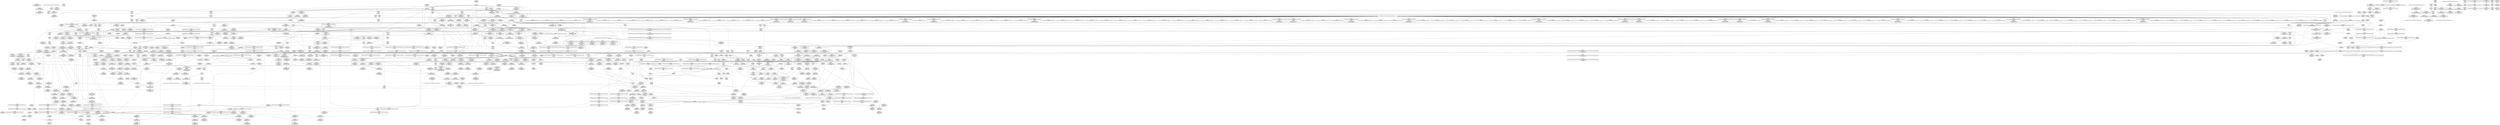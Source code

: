 digraph {
	CE0x4fe8630 [shape=record,shape=Mrecord,label="{CE0x4fe8630|104:_%struct.inode*,_232:_%struct.super_block*,_:_CRE_158,159_}"]
	CE0x4fee000 [shape=record,shape=Mrecord,label="{CE0x4fee000|104:_%struct.inode*,_232:_%struct.super_block*,_:_CRE_215,216_}"]
	CE0x4fec3e0 [shape=record,shape=Mrecord,label="{CE0x4fec3e0|104:_%struct.inode*,_232:_%struct.super_block*,_:_CRE_197,198_}"]
	CE0x50ef4e0 [shape=record,shape=Mrecord,label="{CE0x50ef4e0|inode_has_perm:sclass|security/selinux/hooks.c,1617|*SummSource*}"]
	CE0x5043b20 [shape=record,shape=Mrecord,label="{CE0x5043b20|inode_has_perm:conv|security/selinux/hooks.c,1611}"]
	CE0x50612f0 [shape=record,shape=Mrecord,label="{CE0x50612f0|inode_has_perm:tmp15|*LoadInst*|security/selinux/hooks.c,1615}"]
	CE0x500efb0 [shape=record,shape=Mrecord,label="{CE0x500efb0|i64_32|*Constant*|*SummSource*}"]
	CE0x509b790 [shape=record,shape=Mrecord,label="{CE0x509b790|inode_has_perm:tmp3|*SummSink*}"]
	CE0x50a8450 [shape=record,shape=Mrecord,label="{CE0x50a8450|__validate_creds:cred|Function::__validate_creds&Arg::cred::}"]
	CE0x503b2a0 [shape=record,shape=Mrecord,label="{CE0x503b2a0|cred_sid:security|security/selinux/hooks.c,196|*SummSource*}"]
	CE0x5038ab0 [shape=record,shape=Mrecord,label="{CE0x5038ab0|selinux_mount:tmp29|security/selinux/hooks.c,2645}"]
	CE0x5084b60 [shape=record,shape=Mrecord,label="{CE0x5084b60|GLOBAL:inode_has_perm|*Constant*|*SummSink*}"]
	CE0x5043f10 [shape=record,shape=Mrecord,label="{CE0x5043f10|inode_has_perm:lnot.ext|security/selinux/hooks.c,1611|*SummSource*}"]
	"CONST[source:0(mediator),value:2(dynamic)][purpose:{subject}][SrcIdx:8]"
	CE0x50ecf90 [shape=record,shape=Mrecord,label="{CE0x50ecf90|__validate_creds:if.end|*SummSource*}"]
	CE0x50e1c10 [shape=record,shape=Mrecord,label="{CE0x50e1c10|inode_has_perm:tmp9|security/selinux/hooks.c,1611|*SummSource*}"]
	CE0x50629f0 [shape=record,shape=Mrecord,label="{CE0x50629f0|i64*_getelementptr_inbounds_(_8_x_i64_,_8_x_i64_*___llvm_gcov_ctr154,_i64_0,_i64_6)|*Constant*|*SummSource*}"]
	CE0x507b340 [shape=record,shape=Mrecord,label="{CE0x507b340|i64*_getelementptr_inbounds_(_2_x_i64_,_2_x_i64_*___llvm_gcov_ctr204,_i64_0,_i64_1)|*Constant*|*SummSink*}"]
	CE0x4fe4ce0 [shape=record,shape=Mrecord,label="{CE0x4fe4ce0|selinux_mount:if.then|*SummSink*}"]
	CE0x5011560 [shape=record,shape=Mrecord,label="{CE0x5011560|selinux_mount:tmp23|security/selinux/hooks.c,2641|*SummSink*}"]
	CE0x500feb0 [shape=record,shape=Mrecord,label="{CE0x500feb0|i64_11|*Constant*|*SummSink*}"]
	CE0x50f1e10 [shape=record,shape=Mrecord,label="{CE0x50f1e10|i32_3|*Constant*}"]
	CE0x4fe5c30 [shape=record,shape=Mrecord,label="{CE0x4fe5c30|selinux_mount:tmp11|security/selinux/hooks.c,2639}"]
	CE0x5053ce0 [shape=record,shape=Mrecord,label="{CE0x5053ce0|COLLAPSED:_GCMRE___llvm_gcov_ctr151_internal_global_2_x_i64_zeroinitializer:_elem_0:default:}"]
	CE0x506d730 [shape=record,shape=Mrecord,label="{CE0x506d730|__validate_creds:bb}"]
	CE0x4fea180 [shape=record,shape=Mrecord,label="{CE0x4fea180|104:_%struct.inode*,_232:_%struct.super_block*,_:_CRE_175,176_}"]
	CE0x50137b0 [shape=record,shape=Mrecord,label="{CE0x50137b0|0:_i8,_16:_%struct.dentry*,_24:_%struct.selinux_audit_data*,_:_SCMRE_0,8_|*MultipleSource*|security/selinux/hooks.c,2642|Function::selinux_mount&Arg::path::}"]
	CE0x61acb60 [shape=record,shape=Mrecord,label="{CE0x61acb60|i64*_getelementptr_inbounds_(_15_x_i64_,_15_x_i64_*___llvm_gcov_ctr203,_i64_0,_i64_0)|*Constant*|*SummSink*}"]
	CE0x4fe4de0 [shape=record,shape=Mrecord,label="{CE0x4fe4de0|i64*_getelementptr_inbounds_(_15_x_i64_,_15_x_i64_*___llvm_gcov_ctr203,_i64_0,_i64_0)|*Constant*}"]
	CE0x5014e40 [shape=record,shape=Mrecord,label="{CE0x5014e40|selinux_mount:d_sb|security/selinux/hooks.c,2642|*SummSource*}"]
	CE0x4fcf5a0 [shape=record,shape=Mrecord,label="{CE0x4fcf5a0|GLOBAL:get_current|*Constant*|*SummSource*}"]
	CE0x4fee640 [shape=record,shape=Mrecord,label="{CE0x4fee640|104:_%struct.inode*,_232:_%struct.super_block*,_:_CRE_219,220_}"]
	CE0x5072ad0 [shape=record,shape=Mrecord,label="{CE0x5072ad0|inode_has_perm:i_flags|security/selinux/hooks.c,1611|*SummSource*}"]
	CE0x50414b0 [shape=record,shape=Mrecord,label="{CE0x50414b0|_call_void_mcount()_#3}"]
	CE0x4fcf8d0 [shape=record,shape=Mrecord,label="{CE0x4fcf8d0|get_current:entry}"]
	CE0x5066f70 [shape=record,shape=Mrecord,label="{CE0x5066f70|superblock_has_perm:call|security/selinux/hooks.c,1863}"]
	CE0x5067da0 [shape=record,shape=Mrecord,label="{CE0x5067da0|superblock_has_perm:s_security|security/selinux/hooks.c,1865}"]
	CE0x4ff47c0 [shape=record,shape=Mrecord,label="{CE0x4ff47c0|selinux_mount:tmp13|security/selinux/hooks.c,2639|*SummSink*}"]
	CE0x50e1990 [shape=record,shape=Mrecord,label="{CE0x50e1990|inode_has_perm:tmp8|security/selinux/hooks.c,1611|*SummSink*}"]
	CE0x50cfb60 [shape=record,shape=Mrecord,label="{CE0x50cfb60|inode_has_perm:tmp6|*LoadInst*|security/selinux/hooks.c,1611}"]
	CE0x4ff6ef0 [shape=record,shape=Mrecord,label="{CE0x4ff6ef0|selinux_mount:if.then6|*SummSink*}"]
	CE0x4fdfdd0 [shape=record,shape=Mrecord,label="{CE0x4fdfdd0|GLOBAL:current_task|Global_var:current_task}"]
	CE0x50005b0 [shape=record,shape=Mrecord,label="{CE0x50005b0|i64_2|*Constant*}"]
	CE0x4fc5eb0 [shape=record,shape=Mrecord,label="{CE0x4fc5eb0|selinux_mount:tmp7|security/selinux/hooks.c,2639|*SummSink*}"]
	CE0x4ff9700 [shape=record,shape=Mrecord,label="{CE0x4ff9700|i8*_getelementptr_inbounds_(_25_x_i8_,_25_x_i8_*_.str3,_i32_0,_i32_0)|*Constant*|*SummSink*}"]
	CE0x4fef310 [shape=record,shape=Mrecord,label="{CE0x4fef310|104:_%struct.inode*,_232:_%struct.super_block*,_:_CRE_240,248_|*MultipleSource*|*LoadInst*|security/selinux/hooks.c,2642|security/selinux/hooks.c,2642}"]
	CE0x507a3e0 [shape=record,shape=Mrecord,label="{CE0x507a3e0|avc_has_perm:auditdata|Function::avc_has_perm&Arg::auditdata::}"]
	CE0x4fd5760 [shape=record,shape=Mrecord,label="{CE0x4fd5760|i32_0|*Constant*|*SummSource*}"]
	CE0x4ff8600 [shape=record,shape=Mrecord,label="{CE0x4ff8600|selinux_mount:land.lhs.true|*SummSink*}"]
	CE0x5084550 [shape=record,shape=Mrecord,label="{CE0x5084550|path_has_perm:tmp7|security/selinux/hooks.c,1646}"]
	CE0x509dd90 [shape=record,shape=Mrecord,label="{CE0x509dd90|inode_has_perm:tmp2}"]
	CE0x4ff8e80 [shape=record,shape=Mrecord,label="{CE0x4ff8e80|i8*_getelementptr_inbounds_(_25_x_i8_,_25_x_i8_*_.str3,_i32_0,_i32_0)|*Constant*|*SummSource*}"]
	CE0x506cfa0 [shape=record,shape=Mrecord,label="{CE0x506cfa0|__validate_creds:tmp6|include/linux/cred.h,174}"]
	CE0x4fccfc0 [shape=record,shape=Mrecord,label="{CE0x4fccfc0|i8_1|*Constant*}"]
	CE0x4fe6ce0 [shape=record,shape=Mrecord,label="{CE0x4fe6ce0|104:_%struct.inode*,_232:_%struct.super_block*,_:_CRE_104,112_|*MultipleSource*|*LoadInst*|security/selinux/hooks.c,2642|security/selinux/hooks.c,2642}"]
	CE0x5079160 [shape=record,shape=Mrecord,label="{CE0x5079160|avc_has_perm:tsid|Function::avc_has_perm&Arg::tsid::}"]
	CE0x4ff2930 [shape=record,shape=Mrecord,label="{CE0x4ff2930|superblock_has_perm:tmp4|*LoadInst*|security/selinux/hooks.c,1865}"]
	CE0x4fe7cd0 [shape=record,shape=Mrecord,label="{CE0x4fe7cd0|104:_%struct.inode*,_232:_%struct.super_block*,_:_CRE_152,153_}"]
	CE0x500f4f0 [shape=record,shape=Mrecord,label="{CE0x500f4f0|selinux_mount:and|security/selinux/hooks.c,2641|*SummSource*}"]
	CE0x5079a40 [shape=record,shape=Mrecord,label="{CE0x5079a40|_ret_i32_%retval.0,_!dbg_!27728|security/selinux/avc.c,775}"]
	CE0x4ffc1f0 [shape=record,shape=Mrecord,label="{CE0x4ffc1f0|_ret_void,_!dbg_!27722|include/linux/cred.h,175}"]
	CE0x4ff1e30 [shape=record,shape=Mrecord,label="{CE0x4ff1e30|GLOBAL:__llvm_gcov_ctr203|Global_var:__llvm_gcov_ctr203|*SummSink*}"]
	CE0x50dfa50 [shape=record,shape=Mrecord,label="{CE0x50dfa50|i64_0|*Constant*}"]
	CE0x507a1a0 [shape=record,shape=Mrecord,label="{CE0x507a1a0|avc_has_perm:requested|Function::avc_has_perm&Arg::requested::|*SummSink*}"]
	CE0x4fdffe0 [shape=record,shape=Mrecord,label="{CE0x4fdffe0|GLOBAL:current_task|Global_var:current_task|*SummSink*}"]
	CE0x50856b0 [shape=record,shape=Mrecord,label="{CE0x50856b0|_ret_i32_%retval.0,_!dbg_!27739|security/selinux/hooks.c,1618}"]
	CE0x503a8e0 [shape=record,shape=Mrecord,label="{CE0x503a8e0|superblock_has_perm:entry|*SummSource*}"]
	CE0x5089130 [shape=record,shape=Mrecord,label="{CE0x5089130|inode_has_perm:adp|Function::inode_has_perm&Arg::adp::}"]
	CE0x5010020 [shape=record,shape=Mrecord,label="{CE0x5010020|selinux_mount:tmp21|security/selinux/hooks.c,2641}"]
	CE0x50e0cd0 [shape=record,shape=Mrecord,label="{CE0x50e0cd0|inode_has_perm:tmp7|security/selinux/hooks.c,1611}"]
	CE0x50ea1e0 [shape=record,shape=Mrecord,label="{CE0x50ea1e0|__validate_creds:tmp9|include/linux/cred.h,175|*SummSource*}"]
	CE0x50176c0 [shape=record,shape=Mrecord,label="{CE0x50176c0|104:_%struct.inode*,_232:_%struct.super_block*,_:_CRE_91,92_}"]
	CE0x50775f0 [shape=record,shape=Mrecord,label="{CE0x50775f0|inode_has_perm:tmp4|security/selinux/hooks.c,1609|*SummSink*}"]
	CE0x46bdfe0 [shape=record,shape=Mrecord,label="{CE0x46bdfe0|selinux_mount:land.lhs.true2|*SummSink*}"]
	CE0x505eb10 [shape=record,shape=Mrecord,label="{CE0x505eb10|i64*_getelementptr_inbounds_(_2_x_i64_,_2_x_i64_*___llvm_gcov_ctr98,_i64_0,_i64_1)|*Constant*|*SummSource*}"]
	CE0x4ff84e0 [shape=record,shape=Mrecord,label="{CE0x4ff84e0|GLOBAL:inode_has_perm|*Constant*|*SummSource*}"]
	CE0x4fcaf60 [shape=record,shape=Mrecord,label="{CE0x4fcaf60|selinux_mount:tmp15|security/selinux/hooks.c,2639|*SummSource*}"]
	CE0x4fe7060 [shape=record,shape=Mrecord,label="{CE0x4fe7060|104:_%struct.inode*,_232:_%struct.super_block*,_:_CRE_145,146_}"]
	CE0x4feaf90 [shape=record,shape=Mrecord,label="{CE0x4feaf90|104:_%struct.inode*,_232:_%struct.super_block*,_:_CRE_184,185_}"]
	CE0x4ff0bc0 [shape=record,shape=Mrecord,label="{CE0x4ff0bc0|104:_%struct.inode*,_232:_%struct.super_block*,_:_CRE_307,308_}"]
	CE0x4fe6ec0 [shape=record,shape=Mrecord,label="{CE0x4fe6ec0|104:_%struct.inode*,_232:_%struct.super_block*,_:_CRE_112,144_|*MultipleSource*|*LoadInst*|security/selinux/hooks.c,2642|security/selinux/hooks.c,2642}"]
	CE0x50151d0 [shape=record,shape=Mrecord,label="{CE0x50151d0|104:_%struct.inode*,_232:_%struct.super_block*,_:_CRE_0,4_|*MultipleSource*|*LoadInst*|security/selinux/hooks.c,2642|security/selinux/hooks.c,2642}"]
	CE0x50798d0 [shape=record,shape=Mrecord,label="{CE0x50798d0|i16_5|*Constant*|*SummSink*}"]
	CE0x4fcda80 [shape=record,shape=Mrecord,label="{CE0x4fcda80|_call_void_lockdep_rcu_suspicious(i8*_getelementptr_inbounds_(_25_x_i8_,_25_x_i8_*_.str3,_i32_0,_i32_0),_i32_2639,_i8*_getelementptr_inbounds_(_45_x_i8_,_45_x_i8_*_.str12,_i32_0,_i32_0))_#10,_!dbg_!27732|security/selinux/hooks.c,2639|*SummSink*}"]
	CE0x50735d0 [shape=record,shape=Mrecord,label="{CE0x50735d0|path_has_perm:tmp5|security/selinux/hooks.c,1642}"]
	CE0x50790a0 [shape=record,shape=Mrecord,label="{CE0x50790a0|avc_has_perm:ssid|Function::avc_has_perm&Arg::ssid::|*SummSink*}"]
	CE0x5034130 [shape=record,shape=Mrecord,label="{CE0x5034130|superblock_has_perm:cred|Function::superblock_has_perm&Arg::cred::|*SummSink*}"]
	CE0x5072430 [shape=record,shape=Mrecord,label="{CE0x5072430|path_has_perm:dentry|security/selinux/hooks.c,1642}"]
	CE0x50670d0 [shape=record,shape=Mrecord,label="{CE0x50670d0|superblock_has_perm:call|security/selinux/hooks.c,1863|*SummSink*}"]
	CE0x509cee0 [shape=record,shape=Mrecord,label="{CE0x509cee0|inode_has_perm:tmp3|*SummSource*}"]
	CE0x5076520 [shape=record,shape=Mrecord,label="{CE0x5076520|path_has_perm:tmp3}"]
	CE0x4fec890 [shape=record,shape=Mrecord,label="{CE0x4fec890|104:_%struct.inode*,_232:_%struct.super_block*,_:_CRE_200,201_}"]
	CE0x4ff54a0 [shape=record,shape=Mrecord,label="{CE0x4ff54a0|i64*_getelementptr_inbounds_(_15_x_i64_,_15_x_i64_*___llvm_gcov_ctr203,_i64_0,_i64_8)|*Constant*|*SummSink*}"]
	CE0x50743d0 [shape=record,shape=Mrecord,label="{CE0x50743d0|path_has_perm:path1|security/selinux/hooks.c,1646|*SummSink*}"]
	CE0x5033f40 [shape=record,shape=Mrecord,label="{CE0x5033f40|selinux_mount:tmp27|security/selinux/hooks.c,2642|*SummSink*}"]
	CE0x50727e0 [shape=record,shape=Mrecord,label="{CE0x50727e0|_call_void_mcount()_#3}"]
	CE0x5036200 [shape=record,shape=Mrecord,label="{CE0x5036200|selinux_mount:retval.0|*SummSink*}"]
	CE0x4ffb120 [shape=record,shape=Mrecord,label="{CE0x4ffb120|i32_0|*Constant*}"]
	CE0x4ff0950 [shape=record,shape=Mrecord,label="{CE0x4ff0950|104:_%struct.inode*,_232:_%struct.super_block*,_:_CRE_306,307_}"]
	CE0x50a8af0 [shape=record,shape=Mrecord,label="{CE0x50a8af0|inode_has_perm:tmp|*SummSink*}"]
	CE0x5043350 [shape=record,shape=Mrecord,label="{CE0x5043350|inode_has_perm:lnot|security/selinux/hooks.c,1611|*SummSource*}"]
	CE0x509ef70 [shape=record,shape=Mrecord,label="{CE0x509ef70|i64*_getelementptr_inbounds_(_8_x_i64_,_8_x_i64_*___llvm_gcov_ctr154,_i64_0,_i64_0)|*Constant*|*SummSink*}"]
	CE0x50388c0 [shape=record,shape=Mrecord,label="{CE0x50388c0|selinux_mount:tmp28|security/selinux/hooks.c,2645|*SummSink*}"]
	CE0x503d610 [shape=record,shape=Mrecord,label="{CE0x503d610|cred_sid:tmp3|*SummSource*}"]
	CE0x4feb440 [shape=record,shape=Mrecord,label="{CE0x4feb440|104:_%struct.inode*,_232:_%struct.super_block*,_:_CRE_187,188_}"]
	CE0x4fd8bf0 [shape=record,shape=Mrecord,label="{CE0x4fd8bf0|0:_i8,_:_GCMR_selinux_mount.__warned_internal_global_i8_0,_section_.data.unlikely_,_align_1:_elem_0:default:}"]
	CE0x5086060 [shape=record,shape=Mrecord,label="{CE0x5086060|cred_sid:bb|*SummSink*}"]
	CE0x5010c40 [shape=record,shape=Mrecord,label="{CE0x5010c40|selinux_mount:tmp22|security/selinux/hooks.c,2641}"]
	CE0x4ffbf20 [shape=record,shape=Mrecord,label="{CE0x4ffbf20|__validate_creds:line|Function::__validate_creds&Arg::line::|*SummSource*}"]
	CE0x50ea5c0 [shape=record,shape=Mrecord,label="{CE0x50ea5c0|cred_sid:bb}"]
	CE0x4febc10 [shape=record,shape=Mrecord,label="{CE0x4febc10|104:_%struct.inode*,_232:_%struct.super_block*,_:_CRE_192,193_}"]
	CE0x4fc6c60 [shape=record,shape=Mrecord,label="{CE0x4fc6c60|selinux_mount:bb|*SummSource*}"]
	CE0x50e1170 [shape=record,shape=Mrecord,label="{CE0x50e1170|inode_has_perm:tmp7|security/selinux/hooks.c,1611|*SummSink*}"]
	CE0x50e0e00 [shape=record,shape=Mrecord,label="{CE0x50e0e00|inode_has_perm:tmp8|security/selinux/hooks.c,1611}"]
	CE0x500f290 [shape=record,shape=Mrecord,label="{CE0x500f290|selinux_mount:and|security/selinux/hooks.c,2641|*SummSink*}"]
	CE0x50ed100 [shape=record,shape=Mrecord,label="{CE0x50ed100|__validate_creds:if.end|*SummSink*}"]
	CE0x50ee460 [shape=record,shape=Mrecord,label="{CE0x50ee460|__validate_creds:tmp5|include/linux/cred.h,173|*SummSink*}"]
	CE0x50ed910 [shape=record,shape=Mrecord,label="{CE0x50ed910|COLLAPSED:_GCMRE___llvm_gcov_ctr155_internal_global_5_x_i64_zeroinitializer:_elem_0:default:}"]
	CE0x4fea4a0 [shape=record,shape=Mrecord,label="{CE0x4fea4a0|104:_%struct.inode*,_232:_%struct.super_block*,_:_CRE_177,178_}"]
	CE0x4ff0470 [shape=record,shape=Mrecord,label="{CE0x4ff0470|104:_%struct.inode*,_232:_%struct.super_block*,_:_CRE_296,304_|*MultipleSource*|*LoadInst*|security/selinux/hooks.c,2642|security/selinux/hooks.c,2642}"]
	CE0x4fe6130 [shape=record,shape=Mrecord,label="{CE0x4fe6130|_call_void_mcount()_#3|*SummSource*}"]
	CE0x509b380 [shape=record,shape=Mrecord,label="{CE0x509b380|__validate_creds:tmp|*SummSink*}"]
	CE0x50ea060 [shape=record,shape=Mrecord,label="{CE0x50ea060|__validate_creds:tmp9|include/linux/cred.h,175}"]
	CE0x4feefa0 [shape=record,shape=Mrecord,label="{CE0x4feefa0|104:_%struct.inode*,_232:_%struct.super_block*,_:_CRE_224,232_|*MultipleSource*|*LoadInst*|security/selinux/hooks.c,2642|security/selinux/hooks.c,2642}"]
	CE0x505ff50 [shape=record,shape=Mrecord,label="{CE0x505ff50|inode_has_perm:tmp14|security/selinux/hooks.c,1614|*SummSink*}"]
	CE0x50e0390 [shape=record,shape=Mrecord,label="{CE0x50e0390|inode_has_perm:expval|security/selinux/hooks.c,1611|*SummSink*}"]
	CE0x4ffe740 [shape=record,shape=Mrecord,label="{CE0x4ffe740|_ret_i32_%call,_!dbg_!27724|security/selinux/hooks.c,1647|*SummSource*}"]
	CE0x509b480 [shape=record,shape=Mrecord,label="{CE0x509b480|__validate_creds:tmp1}"]
	CE0x5070960 [shape=record,shape=Mrecord,label="{CE0x5070960|path_has_perm:tmp1|*SummSource*}"]
	CE0x5033c20 [shape=record,shape=Mrecord,label="{CE0x5033c20|selinux_mount:tmp27|security/selinux/hooks.c,2642}"]
	CE0x50111f0 [shape=record,shape=Mrecord,label="{CE0x50111f0|selinux_mount:tmp23|security/selinux/hooks.c,2641}"]
	CE0x5078270 [shape=record,shape=Mrecord,label="{CE0x5078270|i32_(i32,_i32,_i16,_i32,_%struct.common_audit_data*)*_bitcast_(i32_(i32,_i32,_i16,_i32,_%struct.common_audit_data.495*)*_avc_has_perm_to_i32_(i32,_i32,_i16,_i32,_%struct.common_audit_data*)*)|*Constant*|*SummSource*}"]
	CE0x5044190 [shape=record,shape=Mrecord,label="{CE0x5044190|i64*_getelementptr_inbounds_(_2_x_i64_,_2_x_i64_*___llvm_gcov_ctr204,_i64_0,_i64_0)|*Constant*}"]
	CE0x5048330 [shape=record,shape=Mrecord,label="{CE0x5048330|superblock_has_perm:bb}"]
	CE0x5085cf0 [shape=record,shape=Mrecord,label="{CE0x5085cf0|cred_sid:bb}"]
	CE0x4fd1fe0 [shape=record,shape=Mrecord,label="{CE0x4fd1fe0|selinux_mount:return|*SummSource*}"]
	CE0x4fdd9c0 [shape=record,shape=Mrecord,label="{CE0x4fdd9c0|selinux_mount:tobool1|security/selinux/hooks.c,2639|*SummSource*}"]
	CE0x509eac0 [shape=record,shape=Mrecord,label="{CE0x509eac0|__validate_creds:lnot1|include/linux/cred.h,173|*SummSink*}"]
	CE0x5000030 [shape=record,shape=Mrecord,label="{CE0x5000030|selinux_mount:land.lhs.true2}"]
	CE0x5053a50 [shape=record,shape=Mrecord,label="{CE0x5053a50|cred_sid:tmp|*SummSource*}"]
	CE0x502ef90 [shape=record,shape=Mrecord,label="{CE0x502ef90|get_current:tmp2|*SummSource*}"]
	CE0x50f0580 [shape=record,shape=Mrecord,label="{CE0x50f0580|avc_has_perm:tsid|Function::avc_has_perm&Arg::tsid::}"]
	CE0x5061280 [shape=record,shape=Mrecord,label="{CE0x5061280|inode_has_perm:i_security|security/selinux/hooks.c,1615|*SummSink*}"]
	CE0x50ef610 [shape=record,shape=Mrecord,label="{CE0x50ef610|inode_has_perm:sclass|security/selinux/hooks.c,1617|*SummSink*}"]
	CE0x5067450 [shape=record,shape=Mrecord,label="{CE0x5067450|cred_sid:entry}"]
	CE0x5014c40 [shape=record,shape=Mrecord,label="{CE0x5014c40|104:_%struct.inode*,_232:_%struct.super_block*,_:_CRE_88,89_}"]
	CE0x4fd0800 [shape=record,shape=Mrecord,label="{CE0x4fd0800|selinux_mount:cred4|security/selinux/hooks.c,2639|*SummSource*}"]
	CE0x50cff90 [shape=record,shape=Mrecord,label="{CE0x50cff90|inode_has_perm:tmp6|*LoadInst*|security/selinux/hooks.c,1611|*SummSink*}"]
	CE0x503f5e0 [shape=record,shape=Mrecord,label="{CE0x503f5e0|GLOBAL:llvm.expect.i64|*Constant*}"]
	CE0x50b4c90 [shape=record,shape=Mrecord,label="{CE0x50b4c90|cred_sid:tmp3}"]
	CE0x4fcd430 [shape=record,shape=Mrecord,label="{CE0x4fcd430|i8_1|*Constant*|*SummSink*}"]
	CE0x4fe5040 [shape=record,shape=Mrecord,label="{CE0x4fe5040|i64_4|*Constant*|*SummSink*}"]
	CE0x500e630 [shape=record,shape=Mrecord,label="{CE0x500e630|selinux_mount:flags|Function::selinux_mount&Arg::flags::}"]
	CE0x5015640 [shape=record,shape=Mrecord,label="{CE0x5015640|104:_%struct.inode*,_232:_%struct.super_block*,_:_CRE_16,24_|*MultipleSource*|*LoadInst*|security/selinux/hooks.c,2642|security/selinux/hooks.c,2642}"]
	CE0x4fec0c0 [shape=record,shape=Mrecord,label="{CE0x4fec0c0|104:_%struct.inode*,_232:_%struct.super_block*,_:_CRE_195,196_}"]
	CE0x5010610 [shape=record,shape=Mrecord,label="{CE0x5010610|selinux_mount:tmp20|security/selinux/hooks.c,2641|*SummSink*}"]
	CE0x50797a0 [shape=record,shape=Mrecord,label="{CE0x50797a0|i16_5|*Constant*|*SummSource*}"]
	CE0x4ff9040 [shape=record,shape=Mrecord,label="{CE0x4ff9040|path_has_perm:cred|Function::path_has_perm&Arg::cred::|*SummSink*}"]
	CE0x4fcb4b0 [shape=record,shape=Mrecord,label="{CE0x4fcb4b0|selinux_mount:tmp16|security/selinux/hooks.c,2639|*SummSource*}"]
	CE0x4fff5d0 [shape=record,shape=Mrecord,label="{CE0x4fff5d0|i8*_getelementptr_inbounds_(_45_x_i8_,_45_x_i8_*_.str12,_i32_0,_i32_0)|*Constant*|*SummSink*}"]
	CE0x5070290 [shape=record,shape=Mrecord,label="{CE0x5070290|i32_(i32,_i32,_i16,_i32,_%struct.common_audit_data*)*_bitcast_(i32_(i32,_i32,_i16,_i32,_%struct.common_audit_data.495*)*_avc_has_perm_to_i32_(i32,_i32,_i16,_i32,_%struct.common_audit_data*)*)|*Constant*}"]
	CE0x4fcfe30 [shape=record,shape=Mrecord,label="{CE0x4fcfe30|_ret_%struct.task_struct*_%tmp4,_!dbg_!27714|./arch/x86/include/asm/current.h,14}"]
	CE0x4fd70d0 [shape=record,shape=Mrecord,label="{CE0x4fd70d0|selinux_mount:tmp2}"]
	CE0x5033770 [shape=record,shape=Mrecord,label="{CE0x5033770|104:_%struct.inode*,_232:_%struct.super_block*,_:_CRE_317,318_}"]
	CE0x4fce2b0 [shape=record,shape=Mrecord,label="{CE0x4fce2b0|selinux_mount:dentry|security/selinux/hooks.c,2642|*SummSink*}"]
	CE0x4fe1140 [shape=record,shape=Mrecord,label="{CE0x4fe1140|superblock_has_perm:tmp2|*SummSink*}"]
	CE0x50f0080 [shape=record,shape=Mrecord,label="{CE0x50f0080|i32_(i32,_i32,_i16,_i32,_%struct.common_audit_data*)*_bitcast_(i32_(i32,_i32,_i16,_i32,_%struct.common_audit_data.495*)*_avc_has_perm_to_i32_(i32,_i32,_i16,_i32,_%struct.common_audit_data*)*)|*Constant*}"]
	CE0x4fcc750 [shape=record,shape=Mrecord,label="{CE0x4fcc750|path_has_perm:ad|security/selinux/hooks.c, 1643|*SummSource*}"]
	CE0x4fe8950 [shape=record,shape=Mrecord,label="{CE0x4fe8950|104:_%struct.inode*,_232:_%struct.super_block*,_:_CRE_160,161_}"]
	CE0x509c940 [shape=record,shape=Mrecord,label="{CE0x509c940|__validate_creds:expval|include/linux/cred.h,173|*SummSink*}"]
	CE0x5034b40 [shape=record,shape=Mrecord,label="{CE0x5034b40|superblock_has_perm:perms|Function::superblock_has_perm&Arg::perms::|*SummSource*}"]
	CE0x5049700 [shape=record,shape=Mrecord,label="{CE0x5049700|_call_void_mcount()_#3}"]
	CE0x50772f0 [shape=record,shape=Mrecord,label="{CE0x50772f0|i64*_getelementptr_inbounds_(_8_x_i64_,_8_x_i64_*___llvm_gcov_ctr154,_i64_0,_i64_2)|*Constant*|*SummSink*}"]
	CE0x4feac70 [shape=record,shape=Mrecord,label="{CE0x4feac70|104:_%struct.inode*,_232:_%struct.super_block*,_:_CRE_182,183_}"]
	CE0x4fe75b0 [shape=record,shape=Mrecord,label="{CE0x4fe75b0|104:_%struct.inode*,_232:_%struct.super_block*,_:_CRE_148,149_}"]
	CE0x4fec700 [shape=record,shape=Mrecord,label="{CE0x4fec700|104:_%struct.inode*,_232:_%struct.super_block*,_:_CRE_199,200_}"]
	CE0x50ece60 [shape=record,shape=Mrecord,label="{CE0x50ece60|__validate_creds:if.end}"]
	CE0x500f120 [shape=record,shape=Mrecord,label="{CE0x500f120|i64_32|*Constant*|*SummSink*}"]
	CE0x50a5fd0 [shape=record,shape=Mrecord,label="{CE0x50a5fd0|inode_has_perm:do.body|*SummSource*}"]
	CE0x5037250 [shape=record,shape=Mrecord,label="{CE0x5037250|selinux_mount:tmp31|security/selinux/hooks.c,2646|*SummSink*}"]
	CE0x5073930 [shape=record,shape=Mrecord,label="{CE0x5073930|path_has_perm:d_inode|security/selinux/hooks.c,1642|*SummSink*}"]
	CE0x5063060 [shape=record,shape=Mrecord,label="{CE0x5063060|inode_has_perm:tmp13|security/selinux/hooks.c,1614}"]
	CE0x5059040 [shape=record,shape=Mrecord,label="{CE0x5059040|cred_sid:cred|Function::cred_sid&Arg::cred::|*SummSink*}"]
	CE0x4fd8580 [shape=record,shape=Mrecord,label="{CE0x4fd8580|GLOBAL:selinux_mount.__warned|Global_var:selinux_mount.__warned|*SummSource*}"]
	CE0x4fe9cd0 [shape=record,shape=Mrecord,label="{CE0x4fe9cd0|104:_%struct.inode*,_232:_%struct.super_block*,_:_CRE_172,173_}"]
	CE0x4ff1f40 [shape=record,shape=Mrecord,label="{CE0x4ff1f40|i64_0|*Constant*|*SummSource*}"]
	CE0x4fed510 [shape=record,shape=Mrecord,label="{CE0x4fed510|104:_%struct.inode*,_232:_%struct.super_block*,_:_CRE_208,209_}"]
	CE0x4fefa70 [shape=record,shape=Mrecord,label="{CE0x4fefa70|104:_%struct.inode*,_232:_%struct.super_block*,_:_CRE_264,272_|*MultipleSource*|*LoadInst*|security/selinux/hooks.c,2642|security/selinux/hooks.c,2642}"]
	CE0x4fe9ff0 [shape=record,shape=Mrecord,label="{CE0x4fe9ff0|104:_%struct.inode*,_232:_%struct.super_block*,_:_CRE_174,175_}"]
	CE0x5061890 [shape=record,shape=Mrecord,label="{CE0x5061890|inode_has_perm:tmp15|*LoadInst*|security/selinux/hooks.c,1615|*SummSink*}"]
	CE0x5011430 [shape=record,shape=Mrecord,label="{CE0x5011430|selinux_mount:tmp23|security/selinux/hooks.c,2641|*SummSource*}"]
	CE0x50ef9f0 [shape=record,shape=Mrecord,label="{CE0x50ef9f0|inode_has_perm:tmp18|security/selinux/hooks.c,1617|*SummSink*}"]
	CE0x50aa890 [shape=record,shape=Mrecord,label="{CE0x50aa890|i32_1|*Constant*}"]
	CE0x4fe73b0 [shape=record,shape=Mrecord,label="{CE0x4fe73b0|104:_%struct.inode*,_232:_%struct.super_block*,_:_CRE_146,147_}"]
	CE0x4ff4ec0 [shape=record,shape=Mrecord,label="{CE0x4ff4ec0|i1_true|*Constant*}"]
	CE0x507aac0 [shape=record,shape=Mrecord,label="{CE0x507aac0|path_has_perm:bb|*SummSink*}"]
	CE0x4fed9c0 [shape=record,shape=Mrecord,label="{CE0x4fed9c0|104:_%struct.inode*,_232:_%struct.super_block*,_:_CRE_211,212_}"]
	CE0x503ef40 [shape=record,shape=Mrecord,label="{CE0x503ef40|inode_has_perm:return}"]
	CE0x4fe5ac0 [shape=record,shape=Mrecord,label="{CE0x4fe5ac0|selinux_mount:tmp10|security/selinux/hooks.c,2639|*SummSink*}"]
	CE0x5085990 [shape=record,shape=Mrecord,label="{CE0x5085990|_ret_i32_%retval.0,_!dbg_!27739|security/selinux/hooks.c,1618|*SummSink*}"]
	CE0x507ae00 [shape=record,shape=Mrecord,label="{CE0x507ae00|path_has_perm:bb}"]
	CE0x4feae00 [shape=record,shape=Mrecord,label="{CE0x4feae00|104:_%struct.inode*,_232:_%struct.super_block*,_:_CRE_183,184_}"]
	CE0x4ff2b30 [shape=record,shape=Mrecord,label="{CE0x4ff2b30|superblock_has_perm:tmp4|*LoadInst*|security/selinux/hooks.c,1865|*SummSource*}"]
	CE0x4fdfeb0 [shape=record,shape=Mrecord,label="{CE0x4fdfeb0|GLOBAL:current_task|Global_var:current_task|*SummSource*}"]
	CE0x4fed060 [shape=record,shape=Mrecord,label="{CE0x4fed060|104:_%struct.inode*,_232:_%struct.super_block*,_:_CRE_205,206_}"]
	CE0x50f1160 [shape=record,shape=Mrecord,label="{CE0x50f1160|inode_has_perm:retval.0|*SummSource*}"]
	CE0x62ddb70 [shape=record,shape=Mrecord,label="{CE0x62ddb70|selinux_mount:if.end|*SummSource*}"]
	CE0x50e7090 [shape=record,shape=Mrecord,label="{CE0x50e7090|__validate_creds:tmp8|include/linux/cred.h,175|*SummSource*}"]
	CE0x50396e0 [shape=record,shape=Mrecord,label="{CE0x50396e0|selinux_mount:call8|security/selinux/hooks.c,2645|*SummSink*}"]
	CE0x5049a00 [shape=record,shape=Mrecord,label="{CE0x5049a00|_call_void_mcount()_#3|*SummSink*}"]
	CE0x509e440 [shape=record,shape=Mrecord,label="{CE0x509e440|GLOBAL:__validate_creds|*Constant*|*SummSink*}"]
	CE0x50a0780 [shape=record,shape=Mrecord,label="{CE0x50a0780|_call_void_mcount()_#3|*SummSink*}"]
	CE0x50836f0 [shape=record,shape=Mrecord,label="{CE0x50836f0|i32_1|*Constant*}"]
	CE0x5074500 [shape=record,shape=Mrecord,label="{CE0x5074500|path_has_perm:tmp6|security/selinux/hooks.c,1646}"]
	CE0x4fed830 [shape=record,shape=Mrecord,label="{CE0x4fed830|104:_%struct.inode*,_232:_%struct.super_block*,_:_CRE_210,211_}"]
	CE0x4ff86a0 [shape=record,shape=Mrecord,label="{CE0x4ff86a0|selinux_mount:if.then|*SummSource*}"]
	CE0x4fe7e60 [shape=record,shape=Mrecord,label="{CE0x4fe7e60|104:_%struct.inode*,_232:_%struct.super_block*,_:_CRE_153,154_}"]
	CE0x5079490 [shape=record,shape=Mrecord,label="{CE0x5079490|avc_has_perm:tsid|Function::avc_has_perm&Arg::tsid::|*SummSink*}"]
	CE0x500e730 [shape=record,shape=Mrecord,label="{CE0x500e730|selinux_mount:tmp19|security/selinux/hooks.c,2639|*SummSink*}"]
	CE0x503d780 [shape=record,shape=Mrecord,label="{CE0x503d780|_call_void_mcount()_#3}"]
	CE0x4fef800 [shape=record,shape=Mrecord,label="{CE0x4fef800|104:_%struct.inode*,_232:_%struct.super_block*,_:_CRE_256,264_|*MultipleSource*|*LoadInst*|security/selinux/hooks.c,2642|security/selinux/hooks.c,2642}"]
	CE0x4fe53e0 [shape=record,shape=Mrecord,label="{CE0x4fe53e0|selinux_mount:tmp9|security/selinux/hooks.c,2639}"]
	CE0x4fdc8b0 [shape=record,shape=Mrecord,label="{CE0x4fdc8b0|path_has_perm:cred|Function::path_has_perm&Arg::cred::}"]
	CE0x50e1aa0 [shape=record,shape=Mrecord,label="{CE0x50e1aa0|inode_has_perm:tmp9|security/selinux/hooks.c,1611}"]
	CE0x4feb8f0 [shape=record,shape=Mrecord,label="{CE0x4feb8f0|104:_%struct.inode*,_232:_%struct.super_block*,_:_CRE_190,191_}"]
	CE0x50873f0 [shape=record,shape=Mrecord,label="{CE0x50873f0|i32_8|*Constant*|*SummSource*}"]
	CE0x4fd5410 [shape=record,shape=Mrecord,label="{CE0x4fd5410|selinux_mount:call|security/selinux/hooks.c,2639|*SummSink*}"]
	CE0x4fca360 [shape=record,shape=Mrecord,label="{CE0x4fca360|104:_%struct.inode*,_232:_%struct.super_block*,_:_CRE_93,94_}"]
	CE0x4ff1ce0 [shape=record,shape=Mrecord,label="{CE0x4ff1ce0|GLOBAL:__llvm_gcov_ctr203|Global_var:__llvm_gcov_ctr203|*SummSource*}"]
	CE0x50e0f70 [shape=record,shape=Mrecord,label="{CE0x50e0f70|inode_has_perm:tmp7|security/selinux/hooks.c,1611|*SummSource*}"]
	CE0x4fcd300 [shape=record,shape=Mrecord,label="{CE0x4fcd300|i8_1|*Constant*|*SummSource*}"]
	CE0x50704b0 [shape=record,shape=Mrecord,label="{CE0x50704b0|superblock_has_perm:tmp6|security/selinux/hooks.c,1866|*SummSource*}"]
	CE0x503f8d0 [shape=record,shape=Mrecord,label="{CE0x503f8d0|i64_2|*Constant*}"]
	CE0x4ff4750 [shape=record,shape=Mrecord,label="{CE0x4ff4750|selinux_mount:tmp13|security/selinux/hooks.c,2639|*SummSource*}"]
	CE0x50008a0 [shape=record,shape=Mrecord,label="{CE0x50008a0|selinux_mount:tmp4|security/selinux/hooks.c,2639|*SummSource*}"]
	CE0x503d490 [shape=record,shape=Mrecord,label="{CE0x503d490|cred_sid:tmp3}"]
	CE0x4ffbeb0 [shape=record,shape=Mrecord,label="{CE0x4ffbeb0|__validate_creds:line|Function::__validate_creds&Arg::line::}"]
	CE0x50aa450 [shape=record,shape=Mrecord,label="{CE0x50aa450|__validate_creds:file|Function::__validate_creds&Arg::file::}"]
	CE0x50a68d0 [shape=record,shape=Mrecord,label="{CE0x50a68d0|__validate_creds:entry}"]
	CE0x50dd1f0 [shape=record,shape=Mrecord,label="{CE0x50dd1f0|inode_has_perm:tobool|security/selinux/hooks.c,1611|*SummSource*}"]
	CE0x5074270 [shape=record,shape=Mrecord,label="{CE0x5074270|path_has_perm:path1|security/selinux/hooks.c,1646|*SummSource*}"]
	CE0x5011080 [shape=record,shape=Mrecord,label="{CE0x5011080|selinux_mount:tmp22|security/selinux/hooks.c,2641|*SummSink*}"]
	CE0x50aa0c0 [shape=record,shape=Mrecord,label="{CE0x50aa0c0|GLOBAL:creds_are_invalid|*Constant*|*SummSource*}"]
	CE0x50359a0 [shape=record,shape=Mrecord,label="{CE0x50359a0|superblock_has_perm:sb|Function::superblock_has_perm&Arg::sb::}"]
	CE0x5012190 [shape=record,shape=Mrecord,label="{CE0x5012190|selinux_mount:tmp24|security/selinux/hooks.c,2642|*SummSink*}"]
	CE0x500f820 [shape=record,shape=Mrecord,label="{CE0x500f820|selinux_mount:tobool5|security/selinux/hooks.c,2641}"]
	CE0x5049560 [shape=record,shape=Mrecord,label="{CE0x5049560|superblock_has_perm:tmp3|*SummSource*}"]
	CE0x50a7f80 [shape=record,shape=Mrecord,label="{CE0x50a7f80|__validate_creds:lnot|include/linux/cred.h,173|*SummSink*}"]
	CE0x503e890 [shape=record,shape=Mrecord,label="{CE0x503e890|cred_sid:tmp6|security/selinux/hooks.c,197|*SummSource*}"]
	CE0x4fe8e00 [shape=record,shape=Mrecord,label="{CE0x4fe8e00|104:_%struct.inode*,_232:_%struct.super_block*,_:_CRE_163,164_}"]
	CE0x5037690 [shape=record,shape=Mrecord,label="{CE0x5037690|_ret_i32_%retval.0,_!dbg_!27754|security/selinux/hooks.c,2646|*SummSource*}"]
	CE0x4fe9860 [shape=record,shape=Mrecord,label="{CE0x4fe9860|104:_%struct.inode*,_232:_%struct.super_block*,_:_CRE_169,170_}"]
	CE0x4fdda50 [shape=record,shape=Mrecord,label="{CE0x4fdda50|selinux_mount:tobool1|security/selinux/hooks.c,2639|*SummSink*}"]
	CE0x4fe8310 [shape=record,shape=Mrecord,label="{CE0x4fe8310|104:_%struct.inode*,_232:_%struct.super_block*,_:_CRE_156,157_}"]
	CE0x50e9840 [shape=record,shape=Mrecord,label="{CE0x50e9840|__validate_creds:tmp7|include/linux/cred.h,174|*SummSink*}"]
	CE0x50886a0 [shape=record,shape=Mrecord,label="{CE0x50886a0|inode_has_perm:inode|Function::inode_has_perm&Arg::inode::}"]
	CE0x50439b0 [shape=record,shape=Mrecord,label="{CE0x50439b0|inode_has_perm:lnot1|security/selinux/hooks.c,1611|*SummSink*}"]
	CE0x50614e0 [shape=record,shape=Mrecord,label="{CE0x50614e0|inode_has_perm:i_security|security/selinux/hooks.c,1615|*SummSource*}"]
	CE0x506d660 [shape=record,shape=Mrecord,label="{CE0x506d660|__validate_creds:tmp7|include/linux/cred.h,174|*SummSource*}"]
	CE0x50896b0 [shape=record,shape=Mrecord,label="{CE0x50896b0|path_has_perm:type|security/selinux/hooks.c,1645|*SummSink*}"]
	CE0x50ecb60 [shape=record,shape=Mrecord,label="{CE0x50ecb60|inode_has_perm:tmp20|security/selinux/hooks.c,1618|*SummSink*}"]
	CE0x4fee190 [shape=record,shape=Mrecord,label="{CE0x4fee190|104:_%struct.inode*,_232:_%struct.super_block*,_:_CRE_216,217_}"]
	CE0x5074200 [shape=record,shape=Mrecord,label="{CE0x5074200|path_has_perm:path1|security/selinux/hooks.c,1646}"]
	CE0x503bc90 [shape=record,shape=Mrecord,label="{CE0x503bc90|cred_sid:tmp5|security/selinux/hooks.c,196|*SummSource*}"]
	CE0x50eb410 [shape=record,shape=Mrecord,label="{CE0x50eb410|cred_sid:tmp1}"]
	CE0x5035a10 [shape=record,shape=Mrecord,label="{CE0x5035a10|superblock_has_perm:sb|Function::superblock_has_perm&Arg::sb::|*SummSource*}"]
	CE0x5087460 [shape=record,shape=Mrecord,label="{CE0x5087460|i64_16|*Constant*}"]
	CE0x5043660 [shape=record,shape=Mrecord,label="{CE0x5043660|inode_has_perm:lnot|security/selinux/hooks.c,1611|*SummSink*}"]
	CE0x5039170 [shape=record,shape=Mrecord,label="{CE0x5039170|selinux_mount:tmp29|security/selinux/hooks.c,2645|*SummSink*}"]
	CE0x50a0860 [shape=record,shape=Mrecord,label="{CE0x50a0860|__validate_creds:call|include/linux/cred.h,173}"]
	CE0x50ee130 [shape=record,shape=Mrecord,label="{CE0x50ee130|__validate_creds:tmp5|include/linux/cred.h,173}"]
	CE0x4fd7fa0 [shape=record,shape=Mrecord,label="{CE0x4fd7fa0|selinux_mount:entry|*SummSink*}"]
	CE0x509ec20 [shape=record,shape=Mrecord,label="{CE0x509ec20|i64*_getelementptr_inbounds_(_8_x_i64_,_8_x_i64_*___llvm_gcov_ctr154,_i64_0,_i64_0)|*Constant*}"]
	CE0x5039540 [shape=record,shape=Mrecord,label="{CE0x5039540|selinux_mount:call8|security/selinux/hooks.c,2645}"]
	CE0x509de70 [shape=record,shape=Mrecord,label="{CE0x509de70|inode_has_perm:tmp2|*SummSink*}"]
	CE0x4fd1b50 [shape=record,shape=Mrecord,label="{CE0x4fd1b50|COLLAPSED:_GCMRE___llvm_gcov_ctr203_internal_global_15_x_i64_zeroinitializer:_elem_0:default:}"]
	CE0x505fcb0 [shape=record,shape=Mrecord,label="{CE0x505fcb0|inode_has_perm:tmp14|security/selinux/hooks.c,1614}"]
	CE0x4fd7cb0 [shape=record,shape=Mrecord,label="{CE0x4fd7cb0|selinux_mount:if.else}"]
	CE0x5079c10 [shape=record,shape=Mrecord,label="{CE0x5079c10|avc_has_perm:tclass|Function::avc_has_perm&Arg::tclass::|*SummSource*}"]
	CE0x50f18f0 [shape=record,shape=Mrecord,label="{CE0x50f18f0|i64*_getelementptr_inbounds_(_8_x_i64_,_8_x_i64_*___llvm_gcov_ctr154,_i64_0,_i64_7)|*Constant*|*SummSink*}"]
	CE0x5075430 [shape=record,shape=Mrecord,label="{CE0x5075430|i64_0|*Constant*}"]
	CE0x50ecdf0 [shape=record,shape=Mrecord,label="{CE0x50ecdf0|__validate_creds:bb|*SummSink*}"]
	CE0x50e0750 [shape=record,shape=Mrecord,label="{CE0x50e0750|inode_has_perm:tobool2|security/selinux/hooks.c,1611}"]
	CE0x4fe5fb0 [shape=record,shape=Mrecord,label="{CE0x4fe5fb0|_call_void_mcount()_#3}"]
	CE0x50ed790 [shape=record,shape=Mrecord,label="{CE0x50ed790|i64*_getelementptr_inbounds_(_5_x_i64_,_5_x_i64_*___llvm_gcov_ctr155,_i64_0,_i64_0)|*Constant*|*SummSink*}"]
	CE0x4fea7c0 [shape=record,shape=Mrecord,label="{CE0x4fea7c0|104:_%struct.inode*,_232:_%struct.super_block*,_:_CRE_179,180_}"]
	CE0x4fd6de0 [shape=record,shape=Mrecord,label="{CE0x4fd6de0|selinux_mount:if.then6|*SummSource*}"]
	CE0x4ff08e0 [shape=record,shape=Mrecord,label="{CE0x4ff08e0|selinux_mount:call7|security/selinux/hooks.c,2642}"]
	CE0x5076c70 [shape=record,shape=Mrecord,label="{CE0x5076c70|path_has_perm:dentry|security/selinux/hooks.c,1642|*SummSink*}"]
	CE0x50853f0 [shape=record,shape=Mrecord,label="{CE0x50853f0|inode_has_perm:adp|Function::inode_has_perm&Arg::adp::|*SummSource*}"]
	CE0x5013990 [shape=record,shape=Mrecord,label="{CE0x5013990|selinux_mount:dentry|security/selinux/hooks.c,2642|*SummSource*}"]
	CE0x4fddff0 [shape=record,shape=Mrecord,label="{CE0x4fddff0|selinux_mount:tmp10|security/selinux/hooks.c,2639}"]
	CE0x503ca50 [shape=record,shape=Mrecord,label="{CE0x503ca50|0:_i32,_4:_i32,_8:_i32,_12:_i32,_:_CMRE_8,12_|*MultipleSource*|security/selinux/hooks.c,196|security/selinux/hooks.c,197|*LoadInst*|security/selinux/hooks.c,196}"]
	CE0x4fdaad0 [shape=record,shape=Mrecord,label="{CE0x4fdaad0|selinux_mount:tmp12|security/selinux/hooks.c,2639|*SummSource*}"]
	CE0x5075ea0 [shape=record,shape=Mrecord,label="{CE0x5075ea0|cred_sid:tmp|*SummSink*}"]
	CE0x4fcce50 [shape=record,shape=Mrecord,label="{CE0x4fcce50|selinux_mount:tmp16|security/selinux/hooks.c,2639|*SummSink*}"]
	CE0x5078050 [shape=record,shape=Mrecord,label="{CE0x5078050|superblock_has_perm:call2|security/selinux/hooks.c,1866|*SummSource*}"]
	CE0x50f0410 [shape=record,shape=Mrecord,label="{CE0x50f0410|avc_has_perm:ssid|Function::avc_has_perm&Arg::ssid::}"]
	CE0x5059420 [shape=record,shape=Mrecord,label="{CE0x5059420|_ret_i32_%tmp6,_!dbg_!27716|security/selinux/hooks.c,197|*SummSink*}"]
	CE0x4ff2d30 [shape=record,shape=Mrecord,label="{CE0x4ff2d30|superblock_has_perm:tmp4|*LoadInst*|security/selinux/hooks.c,1865|*SummSink*}"]
	CE0x5089480 [shape=record,shape=Mrecord,label="{CE0x5089480|path_has_perm:type|security/selinux/hooks.c,1645|*SummSource*}"]
	CE0x50f2100 [shape=record,shape=Mrecord,label="{CE0x50f2100|i32_3|*Constant*|*SummSource*}"]
	CE0x4fcfa10 [shape=record,shape=Mrecord,label="{CE0x4fcfa10|get_current:entry|*SummSource*}"]
	CE0x502f000 [shape=record,shape=Mrecord,label="{CE0x502f000|get_current:tmp2|*SummSink*}"]
	CE0x503c640 [shape=record,shape=Mrecord,label="{CE0x503c640|cred_sid:sid|security/selinux/hooks.c,197|*SummSink*}"]
	CE0x4fd5540 [shape=record,shape=Mrecord,label="{CE0x4fd5540|i32_0|*Constant*}"]
	CE0x5000700 [shape=record,shape=Mrecord,label="{CE0x5000700|i64_2|*Constant*|*SummSink*}"]
	CE0x4fdd100 [shape=record,shape=Mrecord,label="{CE0x4fdd100|selinux_mount:tmp6|security/selinux/hooks.c,2639|*SummSink*}"]
	CE0x5011ba0 [shape=record,shape=Mrecord,label="{CE0x5011ba0|i64*_getelementptr_inbounds_(_15_x_i64_,_15_x_i64_*___llvm_gcov_ctr203,_i64_0,_i64_12)|*Constant*}"]
	CE0x50144b0 [shape=record,shape=Mrecord,label="{CE0x50144b0|selinux_mount:tmp26|*LoadInst*|security/selinux/hooks.c,2642|*SummSource*}"]
	CE0x5034f20 [shape=record,shape=Mrecord,label="{CE0x5034f20|superblock_has_perm:ad|Function::superblock_has_perm&Arg::ad::|*SummSink*}"]
	CE0x4fd7780 [shape=record,shape=Mrecord,label="{CE0x4fd7780|i64_1|*Constant*}"]
	CE0x50aaf80 [shape=record,shape=Mrecord,label="{CE0x50aaf80|__validate_creds:call|include/linux/cred.h,173|*SummSource*}"]
	CE0x4fd86e0 [shape=record,shape=Mrecord,label="{CE0x4fd86e0|GLOBAL:selinux_mount.__warned|Global_var:selinux_mount.__warned|*SummSink*}"]
	CE0x503ba60 [shape=record,shape=Mrecord,label="{CE0x503ba60|cred_sid:tmp4|*LoadInst*|security/selinux/hooks.c,196|*SummSink*}"]
	CE0x5049aa0 [shape=record,shape=Mrecord,label="{CE0x5049aa0|GLOBAL:cred_sid|*Constant*}"]
	CE0x5067670 [shape=record,shape=Mrecord,label="{CE0x5067670|cred_sid:entry|*SummSink*}"]
	CE0x509e990 [shape=record,shape=Mrecord,label="{CE0x509e990|__validate_creds:lnot1|include/linux/cred.h,173|*SummSource*}"]
	CE0x4fed1f0 [shape=record,shape=Mrecord,label="{CE0x4fed1f0|104:_%struct.inode*,_232:_%struct.super_block*,_:_CRE_206,207_}"]
	CE0x5015ad0 [shape=record,shape=Mrecord,label="{CE0x5015ad0|104:_%struct.inode*,_232:_%struct.super_block*,_:_CRE_56,64_|*MultipleSource*|*LoadInst*|security/selinux/hooks.c,2642|security/selinux/hooks.c,2642}"]
	CE0x5034a70 [shape=record,shape=Mrecord,label="{CE0x5034a70|superblock_has_perm:perms|Function::superblock_has_perm&Arg::perms::}"]
	CE0x4feb5d0 [shape=record,shape=Mrecord,label="{CE0x4feb5d0|104:_%struct.inode*,_232:_%struct.super_block*,_:_CRE_188,189_}"]
	CE0x4885330 [shape=record,shape=Mrecord,label="{CE0x4885330|i64_1|*Constant*|*SummSource*}"]
	"CONST[source:0(mediator),value:0(static)][purpose:{operation}][SnkIdx:7]"
	CE0x509cd30 [shape=record,shape=Mrecord,label="{CE0x509cd30|inode_has_perm:tmp3}"]
	CE0x4ffc600 [shape=record,shape=Mrecord,label="{CE0x4ffc600|i32_22|*Constant*}"]
	CE0x4ff9a60 [shape=record,shape=Mrecord,label="{CE0x4ff9a60|GLOBAL:lockdep_rcu_suspicious|*Constant*|*SummSink*}"]
	CE0x4fe78b0 [shape=record,shape=Mrecord,label="{CE0x4fe78b0|104:_%struct.inode*,_232:_%struct.super_block*,_:_CRE_149,150_}"]
	CE0x4fe9e60 [shape=record,shape=Mrecord,label="{CE0x4fe9e60|104:_%struct.inode*,_232:_%struct.super_block*,_:_CRE_173,174_}"]
	CE0x50332c0 [shape=record,shape=Mrecord,label="{CE0x50332c0|104:_%struct.inode*,_232:_%struct.super_block*,_:_CRE_314,315_}"]
	CE0x509c830 [shape=record,shape=Mrecord,label="{CE0x509c830|__validate_creds:expval|include/linux/cred.h,173}"]
	CE0x4fdcda0 [shape=record,shape=Mrecord,label="{CE0x4fdcda0|i64_3|*Constant*|*SummSource*}"]
	CE0x4fca4f0 [shape=record,shape=Mrecord,label="{CE0x4fca4f0|104:_%struct.inode*,_232:_%struct.super_block*,_:_CRE_94,95_}"]
	CE0x50dcf20 [shape=record,shape=Mrecord,label="{CE0x50dcf20|inode_has_perm:and|security/selinux/hooks.c,1611}"]
	CE0x50d8510 [shape=record,shape=Mrecord,label="{CE0x50d8510|28:_i32,_32:_i16,_:_CRE_32,34_|*MultipleSource*|*LoadInst*|security/selinux/hooks.c,1615|security/selinux/hooks.c,1615|security/selinux/hooks.c,1617}"]
	CE0x50a8bf0 [shape=record,shape=Mrecord,label="{CE0x50a8bf0|inode_has_perm:tmp1}"]
	CE0x4ffbae0 [shape=record,shape=Mrecord,label="{CE0x4ffbae0|__validate_creds:lnot.ext|include/linux/cred.h,173}"]
	CE0x5089d00 [shape=record,shape=Mrecord,label="{CE0x5089d00|path_has_perm:u|security/selinux/hooks.c,1646|*SummSink*}"]
	CE0x4fda720 [shape=record,shape=Mrecord,label="{CE0x4fda720|selinux_mount:tmp11|security/selinux/hooks.c,2639|*SummSink*}"]
	CE0x50f1380 [shape=record,shape=Mrecord,label="{CE0x50f1380|inode_has_perm:retval.0|*SummSink*}"]
	CE0x50ee2e0 [shape=record,shape=Mrecord,label="{CE0x50ee2e0|__validate_creds:tmp5|include/linux/cred.h,173|*SummSource*}"]
	CE0x4ffc590 [shape=record,shape=Mrecord,label="{CE0x4ffc590|i32_0|*Constant*}"]
	CE0x4fd45a0 [shape=record,shape=Mrecord,label="{CE0x4fd45a0|selinux_mount:call3|security/selinux/hooks.c,2639}"]
	CE0x509b870 [shape=record,shape=Mrecord,label="{CE0x509b870|_call_void_mcount()_#3}"]
	CE0x4fec570 [shape=record,shape=Mrecord,label="{CE0x4fec570|104:_%struct.inode*,_232:_%struct.super_block*,_:_CRE_198,199_}"]
	CE0x507a8e0 [shape=record,shape=Mrecord,label="{CE0x507a8e0|_ret_i32_%retval.0,_!dbg_!27728|security/selinux/avc.c,775|*SummSink*}"]
	CE0x503c5d0 [shape=record,shape=Mrecord,label="{CE0x503c5d0|0:_i32,_4:_i32,_8:_i32,_12:_i32,_:_CMRE_0,4_|*MultipleSource*|security/selinux/hooks.c,196|security/selinux/hooks.c,197|*LoadInst*|security/selinux/hooks.c,196}"]
	CE0x4fd42b0 [shape=record,shape=Mrecord,label="{CE0x4fd42b0|selinux_mount:tmp18|security/selinux/hooks.c,2639|*SummSource*}"]
	CE0x503db50 [shape=record,shape=Mrecord,label="{CE0x503db50|i32_0|*Constant*}"]
	CE0x5035bd0 [shape=record,shape=Mrecord,label="{CE0x5035bd0|superblock_has_perm:sb|Function::superblock_has_perm&Arg::sb::|*SummSink*}"]
	CE0x5053ac0 [shape=record,shape=Mrecord,label="{CE0x5053ac0|i64*_getelementptr_inbounds_(_2_x_i64_,_2_x_i64_*___llvm_gcov_ctr151,_i64_0,_i64_0)|*Constant*|*SummSink*}"]
	CE0x5078d50 [shape=record,shape=Mrecord,label="{CE0x5078d50|avc_has_perm:ssid|Function::avc_has_perm&Arg::ssid::}"]
	CE0x506cc20 [shape=record,shape=Mrecord,label="{CE0x506cc20|i64*_getelementptr_inbounds_(_5_x_i64_,_5_x_i64_*___llvm_gcov_ctr155,_i64_0,_i64_3)|*Constant*|*SummSink*}"]
	CE0x5000ab0 [shape=record,shape=Mrecord,label="{CE0x5000ab0|selinux_mount:if.else|*SummSink*}"]
	CE0x500e310 [shape=record,shape=Mrecord,label="{CE0x500e310|inode_has_perm:do.end}"]
	CE0x5032e10 [shape=record,shape=Mrecord,label="{CE0x5032e10|104:_%struct.inode*,_232:_%struct.super_block*,_:_CRE_311,312_}"]
	CE0x50ab800 [shape=record,shape=Mrecord,label="{CE0x50ab800|i64*_getelementptr_inbounds_(_8_x_i64_,_8_x_i64_*___llvm_gcov_ctr154,_i64_0,_i64_1)|*Constant*|*SummSource*}"]
	CE0x5063140 [shape=record,shape=Mrecord,label="{CE0x5063140|inode_has_perm:tmp13|security/selinux/hooks.c,1614|*SummSink*}"]
	CE0x50440f0 [shape=record,shape=Mrecord,label="{CE0x50440f0|i64*_getelementptr_inbounds_(_2_x_i64_,_2_x_i64_*___llvm_gcov_ctr204,_i64_0,_i64_0)|*Constant*|*SummSource*}"]
	CE0x4fc5c40 [shape=record,shape=Mrecord,label="{CE0x4fc5c40|selinux_mount:tmp7|security/selinux/hooks.c,2639}"]
	CE0x4fe1d10 [shape=record,shape=Mrecord,label="{CE0x4fe1d10|%struct.task_struct*_(%struct.task_struct**)*_asm_movq_%gs:$_1:P_,$0_,_r,im,_dirflag_,_fpsr_,_flags_|*SummSink*}"]
	CE0x4fea630 [shape=record,shape=Mrecord,label="{CE0x4fea630|104:_%struct.inode*,_232:_%struct.super_block*,_:_CRE_178,179_}"]
	CE0x50e08d0 [shape=record,shape=Mrecord,label="{CE0x50e08d0|inode_has_perm:tobool2|security/selinux/hooks.c,1611|*SummSource*}"]
	CE0x503df60 [shape=record,shape=Mrecord,label="{CE0x503df60|i32_22|*Constant*}"]
	CE0x507a450 [shape=record,shape=Mrecord,label="{CE0x507a450|avc_has_perm:auditdata|Function::avc_has_perm&Arg::auditdata::|*SummSource*}"]
	CE0x503b180 [shape=record,shape=Mrecord,label="{CE0x503b180|cred_sid:security|security/selinux/hooks.c,196}"]
	CE0x5037930 [shape=record,shape=Mrecord,label="{CE0x5037930|i64*_getelementptr_inbounds_(_2_x_i64_,_2_x_i64_*___llvm_gcov_ctr98,_i64_0,_i64_0)|*Constant*|*SummSource*}"]
	CE0x50a7f10 [shape=record,shape=Mrecord,label="{CE0x50a7f10|__validate_creds:lnot|include/linux/cred.h,173}"]
	CE0x4ff7770 [shape=record,shape=Mrecord,label="{CE0x4ff7770|get_current:tmp4|./arch/x86/include/asm/current.h,14|*SummSource*}"]
	CE0x4ff9e30 [shape=record,shape=Mrecord,label="{CE0x4ff9e30|i32_2639|*Constant*|*SummSource*}"]
	CE0x50a91d0 [shape=record,shape=Mrecord,label="{CE0x50a91d0|GLOBAL:__llvm_gcov_ctr155|Global_var:__llvm_gcov_ctr155|*SummSource*}"]
	CE0x4fee4b0 [shape=record,shape=Mrecord,label="{CE0x4fee4b0|104:_%struct.inode*,_232:_%struct.super_block*,_:_CRE_218,219_}"]
	CE0x5011d10 [shape=record,shape=Mrecord,label="{CE0x5011d10|selinux_mount:tmp24|security/selinux/hooks.c,2642|*SummSource*}"]
	CE0x4fd7f10 [shape=record,shape=Mrecord,label="{CE0x4fd7f10|selinux_mount:if.then6}"]
	CE0x4fe55f0 [shape=record,shape=Mrecord,label="{CE0x4fe55f0|selinux_mount:tmp9|security/selinux/hooks.c,2639|*SummSink*}"]
	CE0x4fe0840 [shape=record,shape=Mrecord,label="{CE0x4fe0840|superblock_has_perm:tmp1|*SummSource*}"]
	CE0x5084c40 [shape=record,shape=Mrecord,label="{CE0x5084c40|inode_has_perm:entry}"]
	CE0x50a6a90 [shape=record,shape=Mrecord,label="{CE0x50a6a90|__validate_creds:tmp3|include/linux/cred.h,173}"]
	CE0x50e7c60 [shape=record,shape=Mrecord,label="{CE0x50e7c60|__validate_creds:tmp8|include/linux/cred.h,175}"]
	CE0x50ea630 [shape=record,shape=Mrecord,label="{CE0x50ea630|i64*_getelementptr_inbounds_(_2_x_i64_,_2_x_i64_*___llvm_gcov_ctr131,_i64_0,_i64_0)|*Constant*}"]
	CE0x4fe8ae0 [shape=record,shape=Mrecord,label="{CE0x4fe8ae0|104:_%struct.inode*,_232:_%struct.super_block*,_:_CRE_161,162_}"]
	CE0x4fec250 [shape=record,shape=Mrecord,label="{CE0x4fec250|104:_%struct.inode*,_232:_%struct.super_block*,_:_CRE_196,197_}"]
	CE0x5032c80 [shape=record,shape=Mrecord,label="{CE0x5032c80|104:_%struct.inode*,_232:_%struct.super_block*,_:_CRE_310,311_}"]
	CE0x5034d30 [shape=record,shape=Mrecord,label="{CE0x5034d30|%struct.common_audit_data*_null|*Constant*|*SummSink*}"]
	CE0x503e5b0 [shape=record,shape=Mrecord,label="{CE0x503e5b0|0:_i32,_4:_i32,_8:_i32,_12:_i32,_:_CMRE_20,24_|*MultipleSource*|security/selinux/hooks.c,196|security/selinux/hooks.c,197|*LoadInst*|security/selinux/hooks.c,196}"]
	CE0x5074cb0 [shape=record,shape=Mrecord,label="{CE0x5074cb0|path_has_perm:tmp7|security/selinux/hooks.c,1646|*SummSink*}"]
	CE0x50888f0 [shape=record,shape=Mrecord,label="{CE0x50888f0|inode_has_perm:inode|Function::inode_has_perm&Arg::inode::|*SummSource*}"]
	CE0x4fc5ad0 [shape=record,shape=Mrecord,label="{CE0x4fc5ad0|selinux_mount:tmp5|security/selinux/hooks.c,2639}"]
	CE0x50e2cd0 [shape=record,shape=Mrecord,label="{CE0x50e2cd0|inode_has_perm:tmp10|security/selinux/hooks.c,1611|*SummSink*}"]
	CE0x4fd4a10 [shape=record,shape=Mrecord,label="{CE0x4fd4a10|selinux_mount:call3|security/selinux/hooks.c,2639|*SummSink*}"]
	CE0x509a510 [shape=record,shape=Mrecord,label="{CE0x509a510|__validate_creds:tobool|include/linux/cred.h,173|*SummSource*}"]
	CE0x5000620 [shape=record,shape=Mrecord,label="{CE0x5000620|i64_2|*Constant*|*SummSource*}"]
	CE0x502eb30 [shape=record,shape=Mrecord,label="{CE0x502eb30|inode_has_perm:i_flags|security/selinux/hooks.c,1611}"]
	CE0x50a9dc0 [shape=record,shape=Mrecord,label="{CE0x50a9dc0|_ret_void,_!dbg_!27722|include/linux/cred.h,175|*SummSink*}"]
	CE0x50009b0 [shape=record,shape=Mrecord,label="{CE0x50009b0|selinux_mount:tmp4|security/selinux/hooks.c,2639|*SummSink*}"]
	CE0x5038c50 [shape=record,shape=Mrecord,label="{CE0x5038c50|selinux_mount:tmp29|security/selinux/hooks.c,2645|*SummSource*}"]
	CE0x4ffe0a0 [shape=record,shape=Mrecord,label="{CE0x4ffe0a0|i32_65536|*Constant*|*SummSink*}"]
	CE0x4fe05f0 [shape=record,shape=Mrecord,label="{CE0x4fe05f0|i64*_getelementptr_inbounds_(_2_x_i64_,_2_x_i64_*___llvm_gcov_ctr98,_i64_0,_i64_0)|*Constant*|*SummSink*}"]
	CE0x509d530 [shape=record,shape=Mrecord,label="{CE0x509d530|GLOBAL:__validate_creds|*Constant*}"]
	CE0x5061ec0 [shape=record,shape=Mrecord,label="{CE0x5061ec0|inode_has_perm:tmp11|security/selinux/hooks.c,1612|*SummSink*}"]
	CE0x5061b10 [shape=record,shape=Mrecord,label="{CE0x5061b10|inode_has_perm:tmp16|security/selinux/hooks.c,1615|*SummSource*}"]
	CE0x4ff5330 [shape=record,shape=Mrecord,label="{CE0x4ff5330|i1_true|*Constant*|*SummSink*}"]
	CE0x50df7b0 [shape=record,shape=Mrecord,label="{CE0x50df7b0|inode_has_perm:conv|security/selinux/hooks.c,1611|*SummSink*}"]
	CE0x5088a60 [shape=record,shape=Mrecord,label="{CE0x5088a60|inode_has_perm:inode|Function::inode_has_perm&Arg::inode::|*SummSink*}"]
	CE0x502e880 [shape=record,shape=Mrecord,label="{CE0x502e880|i32_4|*Constant*|*SummSource*}"]
	"CONST[source:2(external),value:2(dynamic)][purpose:{subject}][SrcIdx:7]"
	CE0x4ff9660 [shape=record,shape=Mrecord,label="{CE0x4ff9660|i32_65536|*Constant*}"]
	CE0x50752d0 [shape=record,shape=Mrecord,label="{CE0x50752d0|__validate_creds:conv|include/linux/cred.h,173|*SummSink*}"]
	CE0x50abda0 [shape=record,shape=Mrecord,label="{CE0x50abda0|__validate_creds:tmp2|include/linux/cred.h,173|*SummSource*}"]
	CE0x50eafc0 [shape=record,shape=Mrecord,label="{CE0x50eafc0|cred_sid:tmp}"]
	CE0x50aa5a0 [shape=record,shape=Mrecord,label="{CE0x50aa5a0|__validate_creds:file|Function::__validate_creds&Arg::file::|*SummSource*}"]
	CE0x50ef6f0 [shape=record,shape=Mrecord,label="{CE0x50ef6f0|inode_has_perm:tmp18|security/selinux/hooks.c,1617}"]
	CE0x4ffa2c0 [shape=record,shape=Mrecord,label="{CE0x4ffa2c0|i64*_getelementptr_inbounds_(_2_x_i64_,_2_x_i64_*___llvm_gcov_ctr98,_i64_0,_i64_1)|*Constant*}"]
	CE0x509ca60 [shape=record,shape=Mrecord,label="{CE0x509ca60|__validate_creds:expval|include/linux/cred.h,173|*SummSource*}"]
	CE0x50e0230 [shape=record,shape=Mrecord,label="{CE0x50e0230|i64_4|*Constant*}"]
	CE0x50a86e0 [shape=record,shape=Mrecord,label="{CE0x50a86e0|cred_sid:tmp6|security/selinux/hooks.c,197}"]
	CE0x4ffbdb0 [shape=record,shape=Mrecord,label="{CE0x4ffbdb0|__validate_creds:conv|include/linux/cred.h,173|*SummSource*}"]
	CE0x50aa9a0 [shape=record,shape=Mrecord,label="{CE0x50aa9a0|cred_sid:tmp4|*LoadInst*|security/selinux/hooks.c,196}"]
	CE0x5012380 [shape=record,shape=Mrecord,label="{CE0x5012380|selinux_mount:tmp25|security/selinux/hooks.c,2642}"]
	CE0x5085860 [shape=record,shape=Mrecord,label="{CE0x5085860|_ret_i32_%retval.0,_!dbg_!27739|security/selinux/hooks.c,1618|*SummSource*}"]
	CE0x50e3790 [shape=record,shape=Mrecord,label="{CE0x50e3790|inode_has_perm:sid3|security/selinux/hooks.c,1617|*SummSource*}"]
	CE0x50f1770 [shape=record,shape=Mrecord,label="{CE0x50f1770|i64*_getelementptr_inbounds_(_8_x_i64_,_8_x_i64_*___llvm_gcov_ctr154,_i64_0,_i64_7)|*Constant*|*SummSource*}"]
	CE0x4fe51a0 [shape=record,shape=Mrecord,label="{CE0x4fe51a0|i64_5|*Constant*|*SummSource*}"]
	CE0x50dd370 [shape=record,shape=Mrecord,label="{CE0x50dd370|inode_has_perm:tobool|security/selinux/hooks.c,1611|*SummSink*}"]
	CE0x50434c0 [shape=record,shape=Mrecord,label="{CE0x50434c0|inode_has_perm:lnot1|security/selinux/hooks.c,1611}"]
	CE0x5060290 [shape=record,shape=Mrecord,label="{CE0x5060290|inode_has_perm:call|security/selinux/hooks.c,1614}"]
	CE0x4feb760 [shape=record,shape=Mrecord,label="{CE0x4feb760|104:_%struct.inode*,_232:_%struct.super_block*,_:_CRE_189,190_}"]
	CE0x5099f30 [shape=record,shape=Mrecord,label="{CE0x5099f30|inode_has_perm:tmp5|security/selinux/hooks.c,1609}"]
	CE0x50174f0 [shape=record,shape=Mrecord,label="{CE0x50174f0|104:_%struct.inode*,_232:_%struct.super_block*,_:_CRE_90,91_}"]
	CE0x5059110 [shape=record,shape=Mrecord,label="{CE0x5059110|_ret_i32_%tmp6,_!dbg_!27716|security/selinux/hooks.c,197}"]
	CE0x4fdd750 [shape=record,shape=Mrecord,label="{CE0x4fdd750|selinux_mount:tmp8|security/selinux/hooks.c,2639|*SummSink*}"]
	CE0x5036d10 [shape=record,shape=Mrecord,label="{CE0x5036d10|selinux_mount:tmp31|security/selinux/hooks.c,2646|*SummSource*}"]
	CE0x502e280 [shape=record,shape=Mrecord,label="{CE0x502e280|GLOBAL:__llvm_gcov_ctr155|Global_var:__llvm_gcov_ctr155|*SummSink*}"]
	CE0x50e33c0 [shape=record,shape=Mrecord,label="{CE0x50e33c0|i32_512|*Constant*|*SummSink*}"]
	CE0x500fd80 [shape=record,shape=Mrecord,label="{CE0x500fd80|i64_11|*Constant*|*SummSource*}"]
	CE0x503b110 [shape=record,shape=Mrecord,label="{CE0x503b110|COLLAPSED:_CMRE:_elem_0::|security/selinux/hooks.c,196}"]
	CE0x4feb2b0 [shape=record,shape=Mrecord,label="{CE0x4feb2b0|104:_%struct.inode*,_232:_%struct.super_block*,_:_CRE_186,187_}"]
	CE0x500e3f0 [shape=record,shape=Mrecord,label="{CE0x500e3f0|inode_has_perm:do.end|*SummSink*}"]
	CE0x5012e30 [shape=record,shape=Mrecord,label="{CE0x5012e30|selinux_mount:path|Function::selinux_mount&Arg::path::|*SummSource*}"]
	CE0x4ff4d50 [shape=record,shape=Mrecord,label="{CE0x4ff4d50|selinux_mount:tmp14|security/selinux/hooks.c,2639|*SummSink*}"]
	CE0x503c270 [shape=record,shape=Mrecord,label="{CE0x503c270|i32_1|*Constant*}"]
	CE0x5084270 [shape=record,shape=Mrecord,label="{CE0x5084270|i64_16|*Constant*|*SummSource*}"]
	CE0x4fcc490 [shape=record,shape=Mrecord,label="{CE0x4fcc490|selinux_mount:if.then}"]
	CE0x5085ee0 [shape=record,shape=Mrecord,label="{CE0x5085ee0|cred_sid:bb|*SummSource*}"]
	CE0x50dff50 [shape=record,shape=Mrecord,label="{CE0x50dff50|GLOBAL:llvm.expect.i64|*Constant*|*SummSink*}"]
	CE0x5067850 [shape=record,shape=Mrecord,label="{CE0x5067850|i32_0|*Constant*}"]
	CE0x50619a0 [shape=record,shape=Mrecord,label="{CE0x50619a0|inode_has_perm:tmp16|security/selinux/hooks.c,1615}"]
	CE0x509b4f0 [shape=record,shape=Mrecord,label="{CE0x509b4f0|__validate_creds:tmp1|*SummSource*}"]
	CE0x5061e50 [shape=record,shape=Mrecord,label="{CE0x5061e50|inode_has_perm:tmp11|security/selinux/hooks.c,1612|*SummSource*}"]
	CE0x5060e90 [shape=record,shape=Mrecord,label="{CE0x5060e90|i32_10|*Constant*}"]
	CE0x50e3230 [shape=record,shape=Mrecord,label="{CE0x50e3230|i32_512|*Constant*|*SummSource*}"]
	CE0x50102e0 [shape=record,shape=Mrecord,label="{CE0x50102e0|i64_10|*Constant*|*SummSink*}"]
	CE0x4fe07d0 [shape=record,shape=Mrecord,label="{CE0x4fe07d0|superblock_has_perm:tmp1}"]
	CE0x4ff7e60 [shape=record,shape=Mrecord,label="{CE0x4ff7e60|path_has_perm:call|security/selinux/hooks.c,1647}"]
	CE0x50a9550 [shape=record,shape=Mrecord,label="{CE0x50a9550|i8*_getelementptr_inbounds_(_25_x_i8_,_25_x_i8_*_.str3,_i32_0,_i32_0)|*Constant*}"]
	CE0x50a03b0 [shape=record,shape=Mrecord,label="{CE0x50a03b0|__validate_creds:conv|include/linux/cred.h,173}"]
	CE0x4fea310 [shape=record,shape=Mrecord,label="{CE0x4fea310|104:_%struct.inode*,_232:_%struct.super_block*,_:_CRE_176,177_}"]
	CE0x5083800 [shape=record,shape=Mrecord,label="{CE0x5083800|superblock_has_perm:sid1|security/selinux/hooks.c,1866}"]
	CE0x4fd8830 [shape=record,shape=Mrecord,label="{CE0x4fd8830|selinux_mount:tmp8|security/selinux/hooks.c,2639}"]
	CE0x503af30 [shape=record,shape=Mrecord,label="{CE0x503af30|i32_22|*Constant*|*SummSink*}"]
	CE0x4fca9a0 [shape=record,shape=Mrecord,label="{CE0x4fca9a0|104:_%struct.inode*,_232:_%struct.super_block*,_:_CRE_96,104_|*MultipleSource*|*LoadInst*|security/selinux/hooks.c,2642|security/selinux/hooks.c,2642}"]
	CE0x5040180 [shape=record,shape=Mrecord,label="{CE0x5040180|__validate_creds:file|Function::__validate_creds&Arg::file::|*SummSink*}"]
	CE0x5014a90 [shape=record,shape=Mrecord,label="{CE0x5014a90|i32_9|*Constant*|*SummSource*}"]
	CE0x5036680 [shape=record,shape=Mrecord,label="{CE0x5036680|selinux_mount:tmp30|security/selinux/hooks.c,2646|*SummSource*}"]
	CE0x50839a0 [shape=record,shape=Mrecord,label="{CE0x50839a0|superblock_has_perm:sid1|security/selinux/hooks.c,1866|*SummSink*}"]
	CE0x500e2a0 [shape=record,shape=Mrecord,label="{CE0x500e2a0|inode_has_perm:if.then|*SummSink*}"]
	CE0x5013d30 [shape=record,shape=Mrecord,label="{CE0x5013d30|superblock_has_perm:tmp2}"]
	CE0x5070c60 [shape=record,shape=Mrecord,label="{CE0x5070c60|path_has_perm:ad|security/selinux/hooks.c, 1643}"]
	"CONST[source:0(mediator),value:2(dynamic)][purpose:{object}][SnkIdx:6]"
	CE0x5067f70 [shape=record,shape=Mrecord,label="{CE0x5067f70|superblock_has_perm:s_security|security/selinux/hooks.c,1865|*SummSink*}"]
	CE0x509a750 [shape=record,shape=Mrecord,label="{CE0x509a750|_call_void_mcount()_#3|*SummSink*}"]
	CE0x4ff9b80 [shape=record,shape=Mrecord,label="{CE0x4ff9b80|i32_2639|*Constant*}"]
	CE0x4fcd9d0 [shape=record,shape=Mrecord,label="{CE0x4fcd9d0|_call_void_lockdep_rcu_suspicious(i8*_getelementptr_inbounds_(_25_x_i8_,_25_x_i8_*_.str3,_i32_0,_i32_0),_i32_2639,_i8*_getelementptr_inbounds_(_45_x_i8_,_45_x_i8_*_.str12,_i32_0,_i32_0))_#10,_!dbg_!27732|security/selinux/hooks.c,2639|*SummSource*}"]
	CE0x4fe08b0 [shape=record,shape=Mrecord,label="{CE0x4fe08b0|superblock_has_perm:tmp1|*SummSink*}"]
	CE0x507a030 [shape=record,shape=Mrecord,label="{CE0x507a030|avc_has_perm:requested|Function::avc_has_perm&Arg::requested::|*SummSource*}"]
	CE0x50e7350 [shape=record,shape=Mrecord,label="{CE0x50e7350|_call_void___invalid_creds(%struct.cred*_%cred,_i8*_%file,_i32_%line)_#10,_!dbg_!27721|include/linux/cred.h,174|*SummSink*}"]
	CE0x50e9b20 [shape=record,shape=Mrecord,label="{CE0x50e9b20|GLOBAL:__invalid_creds|*Constant*}"]
	CE0x503d180 [shape=record,shape=Mrecord,label="{CE0x503d180|cred_sid:tmp2|*SummSink*}"]
	CE0x4fea950 [shape=record,shape=Mrecord,label="{CE0x4fea950|104:_%struct.inode*,_232:_%struct.super_block*,_:_CRE_180,181_}"]
	CE0x50dcf90 [shape=record,shape=Mrecord,label="{CE0x50dcf90|inode_has_perm:and|security/selinux/hooks.c,1611|*SummSource*}"]
	CE0x5036810 [shape=record,shape=Mrecord,label="{CE0x5036810|i64*_getelementptr_inbounds_(_15_x_i64_,_15_x_i64_*___llvm_gcov_ctr203,_i64_0,_i64_14)|*Constant*|*SummSource*}"]
	CE0x50350a0 [shape=record,shape=Mrecord,label="{CE0x50350a0|_ret_i32_%call2,_!dbg_!27722|security/selinux/hooks.c,1866}"]
	CE0x50f0d10 [shape=record,shape=Mrecord,label="{CE0x50f0d10|avc_has_perm:auditdata|Function::avc_has_perm&Arg::auditdata::}"]
	CE0x5084e50 [shape=record,shape=Mrecord,label="{CE0x5084e50|inode_has_perm:entry|*SummSink*}"]
	CE0x4fee320 [shape=record,shape=Mrecord,label="{CE0x4fee320|104:_%struct.inode*,_232:_%struct.super_block*,_:_CRE_217,218_}"]
	CE0x50a8310 [shape=record,shape=Mrecord,label="{CE0x50a8310|__validate_creds:entry|*SummSource*}"]
	CE0x5032b80 [shape=record,shape=Mrecord,label="{CE0x5032b80|104:_%struct.inode*,_232:_%struct.super_block*,_:_CRE_309,310_}"]
	CE0x503a950 [shape=record,shape=Mrecord,label="{CE0x503a950|superblock_has_perm:entry|*SummSink*}"]
	CE0x5062370 [shape=record,shape=Mrecord,label="{CE0x5062370|inode_has_perm:tmp12|security/selinux/hooks.c,1612}"]
	CE0x505b140 [shape=record,shape=Mrecord,label="{CE0x505b140|path_has_perm:tmp3|*SummSink*}"]
	CE0x5017650 [shape=record,shape=Mrecord,label="{CE0x5017650|104:_%struct.inode*,_232:_%struct.super_block*,_:_CRE_92,93_}"]
	CE0x5083570 [shape=record,shape=Mrecord,label="{CE0x5083570|superblock_has_perm:tmp5|security/selinux/hooks.c,1865|*SummSink*}"]
	CE0x4fedce0 [shape=record,shape=Mrecord,label="{CE0x4fedce0|104:_%struct.inode*,_232:_%struct.super_block*,_:_CRE_213,214_}"]
	CE0x4fc5d50 [shape=record,shape=Mrecord,label="{CE0x4fc5d50|selinux_mount:tmp7|security/selinux/hooks.c,2639|*SummSource*}"]
	CE0x503c470 [shape=record,shape=Mrecord,label="{CE0x503c470|cred_sid:sid|security/selinux/hooks.c,197|*SummSource*}"]
	CE0x4fd71b0 [shape=record,shape=Mrecord,label="{CE0x4fd71b0|selinux_mount:tmp2|*SummSink*}"]
	CE0x4fc6d00 [shape=record,shape=Mrecord,label="{CE0x4fc6d00|selinux_mount:bb|*SummSink*}"]
	CE0x500e1c0 [shape=record,shape=Mrecord,label="{CE0x500e1c0|inode_has_perm:if.then}"]
	CE0x4fcaef0 [shape=record,shape=Mrecord,label="{CE0x4fcaef0|selinux_mount:tmp15|security/selinux/hooks.c,2639}"]
	CE0x50a61e0 [shape=record,shape=Mrecord,label="{CE0x50a61e0|inode_has_perm:if.end|*SummSource*}"]
	CE0x5037620 [shape=record,shape=Mrecord,label="{CE0x5037620|_ret_i32_%retval.0,_!dbg_!27754|security/selinux/hooks.c,2646}"]
	CE0x50e8d20 [shape=record,shape=Mrecord,label="{CE0x50e8d20|__validate_creds:tmp4|include/linux/cred.h,173|*SummSink*}"]
	CE0x5089970 [shape=record,shape=Mrecord,label="{CE0x5089970|i8_1|*Constant*}"]
	CE0x4fe99b0 [shape=record,shape=Mrecord,label="{CE0x4fe99b0|104:_%struct.inode*,_232:_%struct.super_block*,_:_CRE_170,171_}"]
	CE0x4fcb260 [shape=record,shape=Mrecord,label="{CE0x4fcb260|selinux_mount:tmp16|security/selinux/hooks.c,2639}"]
	CE0x4885510 [shape=record,shape=Mrecord,label="{CE0x4885510|selinux_mount:tmp1}"]
	CE0x50737f0 [shape=record,shape=Mrecord,label="{CE0x50737f0|path_has_perm:d_inode|security/selinux/hooks.c,1642}"]
	CE0x4fefce0 [shape=record,shape=Mrecord,label="{CE0x4fefce0|104:_%struct.inode*,_232:_%struct.super_block*,_:_CRE_272,280_|*MultipleSource*|*LoadInst*|security/selinux/hooks.c,2642|security/selinux/hooks.c,2642}"]
	CE0x50703a0 [shape=record,shape=Mrecord,label="{CE0x50703a0|superblock_has_perm:tmp6|security/selinux/hooks.c,1866}"]
	CE0x5012070 [shape=record,shape=Mrecord,label="{CE0x5012070|i64*_getelementptr_inbounds_(_15_x_i64_,_15_x_i64_*___llvm_gcov_ctr203,_i64_0,_i64_12)|*Constant*|*SummSource*}"]
	CE0x50a0000 [shape=record,shape=Mrecord,label="{CE0x50a0000|inode_has_perm:tmp1|*SummSink*}"]
	CE0x4fd0210 [shape=record,shape=Mrecord,label="{CE0x4fd0210|i32_78|*Constant*}"]
	CE0x4fdd2c0 [shape=record,shape=Mrecord,label="{CE0x4fdd2c0|selinux_mount:tobool|security/selinux/hooks.c,2639|*SummSource*}"]
	CE0x50e14b0 [shape=record,shape=Mrecord,label="{CE0x50e14b0|GLOBAL:__llvm_gcov_ctr154|Global_var:__llvm_gcov_ctr154}"]
	CE0x5075ff0 [shape=record,shape=Mrecord,label="{CE0x5075ff0|cred_sid:tmp1|*SummSource*}"]
	CE0x509f4b0 [shape=record,shape=Mrecord,label="{CE0x509f4b0|i32_4|*Constant*}"]
	CE0x50aa1f0 [shape=record,shape=Mrecord,label="{CE0x50aa1f0|i1_true|*Constant*}"]
	CE0x5076b20 [shape=record,shape=Mrecord,label="{CE0x5076b20|path_has_perm:dentry|security/selinux/hooks.c,1642|*SummSource*}"]
	CE0x506c970 [shape=record,shape=Mrecord,label="{CE0x506c970|i64*_getelementptr_inbounds_(_5_x_i64_,_5_x_i64_*___llvm_gcov_ctr155,_i64_0,_i64_3)|*Constant*|*SummSource*}"]
	CE0x4fd6eb0 [shape=record,shape=Mrecord,label="{CE0x4fd6eb0|get_current:tmp1|*SummSource*}"]
	CE0x50aab70 [shape=record,shape=Mrecord,label="{CE0x50aab70|inode_has_perm:tmp}"]
	CE0x5077830 [shape=record,shape=Mrecord,label="{CE0x5077830|COLLAPSED:_GCMRE___llvm_gcov_ctr204_internal_global_2_x_i64_zeroinitializer:_elem_0:default:}"]
	CE0x5043de0 [shape=record,shape=Mrecord,label="{CE0x5043de0|inode_has_perm:lnot.ext|security/selinux/hooks.c,1611}"]
	CE0x4fffa40 [shape=record,shape=Mrecord,label="{CE0x4fffa40|i64*_getelementptr_inbounds_(_15_x_i64_,_15_x_i64_*___llvm_gcov_ctr203,_i64_0,_i64_9)|*Constant*|*SummSource*}"]
	CE0x4fff870 [shape=record,shape=Mrecord,label="{CE0x4fff870|i64*_getelementptr_inbounds_(_15_x_i64_,_15_x_i64_*___llvm_gcov_ctr203,_i64_0,_i64_9)|*Constant*}"]
	CE0x4fd0610 [shape=record,shape=Mrecord,label="{CE0x4fd0610|selinux_mount:cred4|security/selinux/hooks.c,2639}"]
	CE0x4ffe870 [shape=record,shape=Mrecord,label="{CE0x4ffe870|_ret_i32_%call,_!dbg_!27724|security/selinux/hooks.c,1647|*SummSink*}"]
	CE0x4ff7530 [shape=record,shape=Mrecord,label="{CE0x4ff7530|get_current:tmp4|./arch/x86/include/asm/current.h,14}"]
	CE0x50356f0 [shape=record,shape=Mrecord,label="{CE0x50356f0|selinux_mount:tmp28|security/selinux/hooks.c,2645|*SummSource*}"]
	CE0x509c550 [shape=record,shape=Mrecord,label="{CE0x509c550|12:_i32,_56:_i8*,_:_CRE_12,16_|*MultipleSource*|security/selinux/hooks.c,1642|Function::inode_has_perm&Arg::inode::|security/selinux/hooks.c,1611}"]
	CE0x509f590 [shape=record,shape=Mrecord,label="{CE0x509f590|i32_4|*Constant*|*SummSink*}"]
	CE0x4fd3d90 [shape=record,shape=Mrecord,label="{CE0x4fd3d90|selinux_mount:tmp17|security/selinux/hooks.c,2639|*SummSource*}"]
	CE0x4fd7660 [shape=record,shape=Mrecord,label="{CE0x4fd7660|selinux_mount:do.body|*SummSink*}"]
	CE0x5072fd0 [shape=record,shape=Mrecord,label="{CE0x5072fd0|i32_5|*Constant*}"]
	CE0x4fca260 [shape=record,shape=Mrecord,label="{CE0x4fca260|i64*_getelementptr_inbounds_(_15_x_i64_,_15_x_i64_*___llvm_gcov_ctr203,_i64_0,_i64_8)|*Constant*}"]
	CE0x503b700 [shape=record,shape=Mrecord,label="{CE0x503b700|cred_sid:tmp4|*LoadInst*|security/selinux/hooks.c,196}"]
	CE0x50ab160 [shape=record,shape=Mrecord,label="{CE0x50ab160|GLOBAL:creds_are_invalid|*Constant*|*SummSink*}"]
	CE0x50162d0 [shape=record,shape=Mrecord,label="{CE0x50162d0|104:_%struct.inode*,_232:_%struct.super_block*,_:_CRE_89,90_}"]
	CE0x509a0b0 [shape=record,shape=Mrecord,label="{CE0x509a0b0|inode_has_perm:tmp5|security/selinux/hooks.c,1609|*SummSource*}"]
	CE0x4fd7140 [shape=record,shape=Mrecord,label="{CE0x4fd7140|selinux_mount:tmp2|*SummSource*}"]
	CE0x50a8b80 [shape=record,shape=Mrecord,label="{CE0x50a8b80|i64_1|*Constant*}"]
	CE0x5035240 [shape=record,shape=Mrecord,label="{CE0x5035240|superblock_has_perm:ad|Function::superblock_has_perm&Arg::ad::}"]
	CE0x503c3e0 [shape=record,shape=Mrecord,label="{CE0x503c3e0|cred_sid:sid|security/selinux/hooks.c,197}"]
	CE0x50335e0 [shape=record,shape=Mrecord,label="{CE0x50335e0|104:_%struct.inode*,_232:_%struct.super_block*,_:_CRE_316,317_}"]
	CE0x5061410 [shape=record,shape=Mrecord,label="{CE0x5061410|inode_has_perm:i_security|security/selinux/hooks.c,1615}"]
	CE0x5073860 [shape=record,shape=Mrecord,label="{CE0x5073860|path_has_perm:d_inode|security/selinux/hooks.c,1642|*SummSource*}"]
	CE0x507b700 [shape=record,shape=Mrecord,label="{CE0x507b700|i64*_getelementptr_inbounds_(_2_x_i64_,_2_x_i64_*___llvm_gcov_ctr131,_i64_0,_i64_1)|*Constant*}"]
	CE0x4ff9150 [shape=record,shape=Mrecord,label="{CE0x4ff9150|path_has_perm:path|Function::path_has_perm&Arg::path::}"]
	CE0x5043020 [shape=record,shape=Mrecord,label="{CE0x5043020|i1_true|*Constant*}"]
	CE0x5060bf0 [shape=record,shape=Mrecord,label="{CE0x5060bf0|_ret_i32_%tmp6,_!dbg_!27716|security/selinux/hooks.c,197}"]
	CE0x50ef8c0 [shape=record,shape=Mrecord,label="{CE0x50ef8c0|inode_has_perm:tmp18|security/selinux/hooks.c,1617|*SummSource*}"]
	CE0x4fd79c0 [shape=record,shape=Mrecord,label="{CE0x4fd79c0|i64*_getelementptr_inbounds_(_15_x_i64_,_15_x_i64_*___llvm_gcov_ctr203,_i64_0,_i64_1)|*Constant*|*SummSink*}"]
	CE0x4fd0680 [shape=record,shape=Mrecord,label="{CE0x4fd0680|COLLAPSED:_GCMRE_current_task_external_global_%struct.task_struct*:_elem_0::|security/selinux/hooks.c,2639}"]
	CE0x5062980 [shape=record,shape=Mrecord,label="{CE0x5062980|i64*_getelementptr_inbounds_(_8_x_i64_,_8_x_i64_*___llvm_gcov_ctr154,_i64_0,_i64_6)|*Constant*}"]
	CE0x50ef090 [shape=record,shape=Mrecord,label="{CE0x50ef090|__validate_creds:bb|*SummSource*}"]
	CE0x4fee7d0 [shape=record,shape=Mrecord,label="{CE0x4fee7d0|104:_%struct.inode*,_232:_%struct.super_block*,_:_CRE_220,221_}"]
	CE0x50df580 [shape=record,shape=Mrecord,label="{CE0x50df580|inode_has_perm:lnot.ext|security/selinux/hooks.c,1611|*SummSink*}"]
	CE0x503da50 [shape=record,shape=Mrecord,label="{CE0x503da50|_call_void_mcount()_#3|*SummSink*}"]
	CE0x4fcfed0 [shape=record,shape=Mrecord,label="{CE0x4fcfed0|_ret_%struct.task_struct*_%tmp4,_!dbg_!27714|./arch/x86/include/asm/current.h,14|*SummSink*}"]
	CE0x5036910 [shape=record,shape=Mrecord,label="{CE0x5036910|i64*_getelementptr_inbounds_(_15_x_i64_,_15_x_i64_*___llvm_gcov_ctr203,_i64_0,_i64_14)|*Constant*|*SummSink*}"]
	CE0x4fda5a0 [shape=record,shape=Mrecord,label="{CE0x4fda5a0|selinux_mount:tmp11|security/selinux/hooks.c,2639|*SummSource*}"]
	CE0x5063af0 [shape=record,shape=Mrecord,label="{CE0x5063af0|i64*_getelementptr_inbounds_(_2_x_i64_,_2_x_i64_*___llvm_gcov_ctr151,_i64_0,_i64_0)|*Constant*}"]
	CE0x50672f0 [shape=record,shape=Mrecord,label="{CE0x50672f0|GLOBAL:cred_sid|*Constant*|*SummSink*}"]
	CE0x509de00 [shape=record,shape=Mrecord,label="{CE0x509de00|inode_has_perm:tmp2|*SummSource*}"]
	CE0x50efb60 [shape=record,shape=Mrecord,label="{CE0x50efb60|inode_has_perm:call4|security/selinux/hooks.c,1617}"]
	CE0x506d4e0 [shape=record,shape=Mrecord,label="{CE0x506d4e0|__validate_creds:tmp7|include/linux/cred.h,174}"]
	CE0x4fe95d0 [shape=record,shape=Mrecord,label="{CE0x4fe95d0|104:_%struct.inode*,_232:_%struct.super_block*,_:_CRE_168,169_}"]
	CE0x4ff0b50 [shape=record,shape=Mrecord,label="{CE0x4ff0b50|104:_%struct.inode*,_232:_%struct.super_block*,_:_CRE_308,309_}"]
	CE0x500eae0 [shape=record,shape=Mrecord,label="{CE0x500eae0|selinux_mount:flags|Function::selinux_mount&Arg::flags::|*SummSink*}"]
	CE0x5039ea0 [shape=record,shape=Mrecord,label="{CE0x5039ea0|path_has_perm:entry}"]
	CE0x5067ea0 [shape=record,shape=Mrecord,label="{CE0x5067ea0|superblock_has_perm:s_security|security/selinux/hooks.c,1865|*SummSource*}"]
	CE0x5016100 [shape=record,shape=Mrecord,label="{CE0x5016100|104:_%struct.inode*,_232:_%struct.super_block*,_:_CRE_80,88_|*MultipleSource*|*LoadInst*|security/selinux/hooks.c,2642|security/selinux/hooks.c,2642}"]
	CE0x4fdac00 [shape=record,shape=Mrecord,label="{CE0x4fdac00|selinux_mount:tmp12|security/selinux/hooks.c,2639|*SummSink*}"]
	CE0x5060fa0 [shape=record,shape=Mrecord,label="{CE0x5060fa0|i32_10|*Constant*|*SummSink*}"]
	CE0x4fd5ac0 [shape=record,shape=Mrecord,label="{CE0x4fd5ac0|selinux_mount:bb}"]
	CE0x503b370 [shape=record,shape=Mrecord,label="{CE0x503b370|cred_sid:security|security/selinux/hooks.c,196|*SummSink*}"]
	CE0x4ffdf70 [shape=record,shape=Mrecord,label="{CE0x4ffdf70|i32_65536|*Constant*|*SummSource*}"]
	CE0x5089b60 [shape=record,shape=Mrecord,label="{CE0x5089b60|path_has_perm:u|security/selinux/hooks.c,1646}"]
	CE0x5083f60 [shape=record,shape=Mrecord,label="{CE0x5083f60|superblock_has_perm:tmp6|security/selinux/hooks.c,1866|*SummSink*}"]
	CE0x50f0b90 [shape=record,shape=Mrecord,label="{CE0x50f0b90|avc_has_perm:requested|Function::avc_has_perm&Arg::requested::}"]
	CE0x4fe1c30 [shape=record,shape=Mrecord,label="{CE0x4fe1c30|%struct.task_struct*_(%struct.task_struct**)*_asm_movq_%gs:$_1:P_,$0_,_r,im,_dirflag_,_fpsr_,_flags_|*SummSource*}"]
	CE0x4fd78c0 [shape=record,shape=Mrecord,label="{CE0x4fd78c0|i64*_getelementptr_inbounds_(_15_x_i64_,_15_x_i64_*___llvm_gcov_ctr203,_i64_0,_i64_1)|*Constant*|*SummSource*}"]
	CE0x5044b60 [shape=record,shape=Mrecord,label="{CE0x5044b60|i64*_getelementptr_inbounds_(_2_x_i64_,_2_x_i64_*___llvm_gcov_ctr98,_i64_0,_i64_0)|*Constant*}"]
	CE0x50138f0 [shape=record,shape=Mrecord,label="{CE0x50138f0|selinux_mount:dentry|security/selinux/hooks.c,2642}"]
	CE0x4fda890 [shape=record,shape=Mrecord,label="{CE0x4fda890|selinux_mount:tmp12|security/selinux/hooks.c,2639}"]
	CE0x4fd4090 [shape=record,shape=Mrecord,label="{CE0x4fd4090|selinux_mount:tmp18|security/selinux/hooks.c,2639}"]
	CE0x505fde0 [shape=record,shape=Mrecord,label="{CE0x505fde0|inode_has_perm:tmp14|security/selinux/hooks.c,1614|*SummSource*}"]
	CE0x50116d0 [shape=record,shape=Mrecord,label="{CE0x50116d0|selinux_mount:tmp24|security/selinux/hooks.c,2642}"]
	CE0x50ec9f0 [shape=record,shape=Mrecord,label="{CE0x50ec9f0|inode_has_perm:tmp20|security/selinux/hooks.c,1618|*SummSource*}"]
	CE0x4fcc7f0 [shape=record,shape=Mrecord,label="{CE0x4fcc7f0|path_has_perm:ad|security/selinux/hooks.c, 1643|*SummSink*}"]
	CE0x50f02e0 [shape=record,shape=Mrecord,label="{CE0x50f02e0|avc_has_perm:entry}"]
	CE0x5053770 [shape=record,shape=Mrecord,label="{CE0x5053770|i64*_getelementptr_inbounds_(_2_x_i64_,_2_x_i64_*___llvm_gcov_ctr131,_i64_0,_i64_0)|*Constant*|*SummSink*}"]
	CE0x507b520 [shape=record,shape=Mrecord,label="{CE0x507b520|path_has_perm:tmp2|*SummSource*}"]
	CE0x509e810 [shape=record,shape=Mrecord,label="{CE0x509e810|__validate_creds:lnot1|include/linux/cred.h,173}"]
	CE0x500ed10 [shape=record,shape=Mrecord,label="{CE0x500ed10|i64_32|*Constant*}"]
	CE0x5070ba0 [shape=record,shape=Mrecord,label="{CE0x5070ba0|path_has_perm:tmp1|*SummSink*}"]
	CE0x5074820 [shape=record,shape=Mrecord,label="{CE0x5074820|path_has_perm:tmp6|security/selinux/hooks.c,1646|*SummSink*}"]
	CE0x5047830 [shape=record,shape=Mrecord,label="{CE0x5047830|superblock_has_perm:bb|*SummSource*}"]
	CE0x50df8e0 [shape=record,shape=Mrecord,label="{CE0x50df8e0|GLOBAL:llvm.expect.i64|*Constant*}"]
	CE0x5061820 [shape=record,shape=Mrecord,label="{CE0x5061820|inode_has_perm:tmp15|*LoadInst*|security/selinux/hooks.c,1615|*SummSource*}"]
	CE0x50ed8a0 [shape=record,shape=Mrecord,label="{CE0x50ed8a0|__validate_creds:tmp}"]
	CE0x5015ce0 [shape=record,shape=Mrecord,label="{CE0x5015ce0|104:_%struct.inode*,_232:_%struct.super_block*,_:_CRE_64,72_|*MultipleSource*|*LoadInst*|security/selinux/hooks.c,2642|security/selinux/hooks.c,2642}"]
	CE0x505f7f0 [shape=record,shape=Mrecord,label="{CE0x505f7f0|i64*_getelementptr_inbounds_(_8_x_i64_,_8_x_i64_*___llvm_gcov_ctr154,_i64_0,_i64_5)|*Constant*|*SummSource*}"]
	CE0x4fe5130 [shape=record,shape=Mrecord,label="{CE0x4fe5130|i64_5|*Constant*}"]
	CE0x5015ef0 [shape=record,shape=Mrecord,label="{CE0x5015ef0|104:_%struct.inode*,_232:_%struct.super_block*,_:_CRE_72,80_|*MultipleSource*|*LoadInst*|security/selinux/hooks.c,2642|security/selinux/hooks.c,2642}"]
	CE0x4ffe210 [shape=record,shape=Mrecord,label="{CE0x4ffe210|_ret_i32_%call,_!dbg_!27724|security/selinux/hooks.c,1647}"]
	CE0x4febda0 [shape=record,shape=Mrecord,label="{CE0x4febda0|104:_%struct.inode*,_232:_%struct.super_block*,_:_CRE_193,194_}"]
	CE0x5042cd0 [shape=record,shape=Mrecord,label="{CE0x5042cd0|get_current:bb|*SummSource*}"]
	CE0x4fdcff0 [shape=record,shape=Mrecord,label="{CE0x4fdcff0|selinux_mount:tmp6|security/selinux/hooks.c,2639|*SummSource*}"]
	CE0x503d680 [shape=record,shape=Mrecord,label="{CE0x503d680|cred_sid:tmp3|*SummSink*}"]
	CE0x4fe5ec0 [shape=record,shape=Mrecord,label="{CE0x4fe5ec0|selinux_mount:tmp3|*SummSink*}"]
	CE0x5077580 [shape=record,shape=Mrecord,label="{CE0x5077580|inode_has_perm:tmp4|security/selinux/hooks.c,1609|*SummSource*}"]
	CE0x50dfde0 [shape=record,shape=Mrecord,label="{CE0x50dfde0|GLOBAL:llvm.expect.i64|*Constant*|*SummSource*}"]
	CE0x4ffe370 [shape=record,shape=Mrecord,label="{CE0x4ffe370|path_has_perm:av|Function::path_has_perm&Arg::av::}"]
	CE0x4fff510 [shape=record,shape=Mrecord,label="{CE0x4fff510|i8*_getelementptr_inbounds_(_45_x_i8_,_45_x_i8_*_.str12,_i32_0,_i32_0)|*Constant*|*SummSource*}"]
	CE0x4fd9860 [shape=record,shape=Mrecord,label="{CE0x4fd9860|selinux_mount:call|security/selinux/hooks.c,2639}"]
	CE0x5042e90 [shape=record,shape=Mrecord,label="{CE0x5042e90|get_current:bb|*SummSink*}"]
	CE0x5061110 [shape=record,shape=Mrecord,label="{CE0x5061110|i32_10|*Constant*|*SummSource*}"]
	CE0x4fcd5a0 [shape=record,shape=Mrecord,label="{CE0x4fcd5a0|i8*_getelementptr_inbounds_(_25_x_i8_,_25_x_i8_*_.str3,_i32_0,_i32_0)|*Constant*}"]
	CE0x5072d00 [shape=record,shape=Mrecord,label="{CE0x5072d00|path_has_perm:tmp4|*LoadInst*|security/selinux/hooks.c,1642}"]
	CE0x5079360 [shape=record,shape=Mrecord,label="{CE0x5079360|avc_has_perm:tsid|Function::avc_has_perm&Arg::tsid::|*SummSource*}"]
	CE0x503b0a0 [shape=record,shape=Mrecord,label="{CE0x503b0a0|i32_22|*Constant*|*SummSource*}"]
	CE0x4fdcd30 [shape=record,shape=Mrecord,label="{CE0x4fdcd30|i64_3|*Constant*}"]
	CE0x4fd1f40 [shape=record,shape=Mrecord,label="{CE0x4fd1f40|selinux_mount:return}"]
	CE0x4fcc3f0 [shape=record,shape=Mrecord,label="{CE0x4fcc3f0|selinux_mount:land.lhs.true|*SummSource*}"]
	CE0x50402a0 [shape=record,shape=Mrecord,label="{CE0x50402a0|i32_1609|*Constant*}"]
	CE0x50ee590 [shape=record,shape=Mrecord,label="{CE0x50ee590|i64*_getelementptr_inbounds_(_5_x_i64_,_5_x_i64_*___llvm_gcov_ctr155,_i64_0,_i64_3)|*Constant*}"]
	CE0x4fd7c40 [shape=record,shape=Mrecord,label="{CE0x4fd7c40|get_current:tmp|*SummSink*}"]
	"CONST[source:0(mediator),value:2(dynamic)][purpose:{object}][SnkIdx:1]"
	CE0x50e9270 [shape=record,shape=Mrecord,label="{CE0x50e9270|i64*_getelementptr_inbounds_(_5_x_i64_,_5_x_i64_*___llvm_gcov_ctr155,_i64_0,_i64_0)|*Constant*}"]
	CE0x4fce860 [shape=record,shape=Mrecord,label="{CE0x4fce860|i32_9|*Constant*}"]
	CE0x507b4b0 [shape=record,shape=Mrecord,label="{CE0x507b4b0|path_has_perm:tmp2}"]
	CE0x4feca20 [shape=record,shape=Mrecord,label="{CE0x4feca20|104:_%struct.inode*,_232:_%struct.super_block*,_:_CRE_201,202_}"]
	CE0x503efd0 [shape=record,shape=Mrecord,label="{CE0x503efd0|inode_has_perm:return|*SummSource*}"]
	CE0x4fe0740 [shape=record,shape=Mrecord,label="{CE0x4fe0740|superblock_has_perm:tmp|*SummSink*}"]
	CE0x4fc6980 [shape=record,shape=Mrecord,label="{CE0x4fc6980|selinux_mount:return|*SummSink*}"]
	CE0x5083de0 [shape=record,shape=Mrecord,label="{CE0x5083de0|8:_i32,_:_CRE_8,12_|*MultipleSource*|*LoadInst*|security/selinux/hooks.c,1865|security/selinux/hooks.c,1865|security/selinux/hooks.c,1866}"]
	CE0x5073320 [shape=record,shape=Mrecord,label="{CE0x5073320|i32_5|*Constant*|*SummSource*}"]
	"CONST[source:0(mediator),value:2(dynamic)][purpose:{object}][SnkIdx:2]"
	CE0x4febf30 [shape=record,shape=Mrecord,label="{CE0x4febf30|104:_%struct.inode*,_232:_%struct.super_block*,_:_CRE_194,195_}"]
	CE0x5012dc0 [shape=record,shape=Mrecord,label="{CE0x5012dc0|selinux_mount:path|Function::selinux_mount&Arg::path::}"]
	CE0x4fd8010 [shape=record,shape=Mrecord,label="{CE0x4fd8010|get_current:tmp1|*SummSink*}"]
	CE0x50846f0 [shape=record,shape=Mrecord,label="{CE0x50846f0|i32_8|*Constant*}"]
	CE0x506b920 [shape=record,shape=Mrecord,label="{CE0x506b920|inode_has_perm:tmp19|security/selinux/hooks.c,1618}"]
	CE0x50eb610 [shape=record,shape=Mrecord,label="{CE0x50eb610|cred_sid:tmp2}"]
	CE0x50387a0 [shape=record,shape=Mrecord,label="{CE0x50387a0|i64*_getelementptr_inbounds_(_15_x_i64_,_15_x_i64_*___llvm_gcov_ctr203,_i64_0,_i64_13)|*Constant*|*SummSource*}"]
	CE0x4ffe3e0 [shape=record,shape=Mrecord,label="{CE0x4ffe3e0|path_has_perm:av|Function::path_has_perm&Arg::av::|*SummSource*}"]
	CE0x5036580 [shape=record,shape=Mrecord,label="{CE0x5036580|i64*_getelementptr_inbounds_(_15_x_i64_,_15_x_i64_*___llvm_gcov_ctr203,_i64_0,_i64_14)|*Constant*}"]
	CE0x50ab9b0 [shape=record,shape=Mrecord,label="{CE0x50ab9b0|i64*_getelementptr_inbounds_(_8_x_i64_,_8_x_i64_*___llvm_gcov_ctr154,_i64_0,_i64_1)|*Constant*|*SummSink*}"]
	CE0x50a06f0 [shape=record,shape=Mrecord,label="{CE0x50a06f0|_call_void_mcount()_#3|*SummSource*}"]
	"CONST[source:0(mediator),value:0(static)][purpose:{operation}][SrcIdx:5]"
	CE0x503bdf0 [shape=record,shape=Mrecord,label="{CE0x503bdf0|cred_sid:tmp5|security/selinux/hooks.c,196|*SummSink*}"]
	CE0x4fc6000 [shape=record,shape=Mrecord,label="{CE0x4fc6000|GLOBAL:selinux_mount.__warned|Global_var:selinux_mount.__warned}"]
	CE0x50e7b00 [shape=record,shape=Mrecord,label="{CE0x50e7b00|i64*_getelementptr_inbounds_(_5_x_i64_,_5_x_i64_*___llvm_gcov_ctr155,_i64_0,_i64_4)|*Constant*|*SummSink*}"]
	CE0x4fe84a0 [shape=record,shape=Mrecord,label="{CE0x4fe84a0|104:_%struct.inode*,_232:_%struct.super_block*,_:_CRE_157,158_}"]
	CE0x4fd0c60 [shape=record,shape=Mrecord,label="{CE0x4fd0c60|selinux_mount:tmp19|security/selinux/hooks.c,2639}"]
	CE0x50e7270 [shape=record,shape=Mrecord,label="{CE0x50e7270|_call_void___invalid_creds(%struct.cred*_%cred,_i8*_%file,_i32_%line)_#10,_!dbg_!27721|include/linux/cred.h,174|*SummSource*}"]
	CE0x509b410 [shape=record,shape=Mrecord,label="{CE0x509b410|i64_1|*Constant*}"]
	CE0x50a5f00 [shape=record,shape=Mrecord,label="{CE0x50a5f00|inode_has_perm:do.body}"]
	CE0x50cfd90 [shape=record,shape=Mrecord,label="{CE0x50cfd90|inode_has_perm:tmp6|*LoadInst*|security/selinux/hooks.c,1611|*SummSource*}"]
	CE0x4fe9120 [shape=record,shape=Mrecord,label="{CE0x4fe9120|104:_%struct.inode*,_232:_%struct.super_block*,_:_CRE_165,166_}"]
	CE0x503ab60 [shape=record,shape=Mrecord,label="{CE0x503ab60|i64*_getelementptr_inbounds_(_2_x_i64_,_2_x_i64_*___llvm_gcov_ctr131,_i64_0,_i64_1)|*Constant*|*SummSource*}"]
	CE0x5012520 [shape=record,shape=Mrecord,label="{CE0x5012520|selinux_mount:tmp25|security/selinux/hooks.c,2642|*SummSource*}"]
	CE0x4fcfb10 [shape=record,shape=Mrecord,label="{CE0x4fcfb10|get_current:entry|*SummSink*}"]
	CE0x4fc7320 [shape=record,shape=Mrecord,label="{CE0x4fc7320|selinux_mount:do.end}"]
	CE0x48852c0 [shape=record,shape=Mrecord,label="{CE0x48852c0|i64_1|*Constant*}"]
	CE0x4ff8fa0 [shape=record,shape=Mrecord,label="{CE0x4ff8fa0|path_has_perm:cred|Function::path_has_perm&Arg::cred::|*SummSource*}"]
	CE0x5089350 [shape=record,shape=Mrecord,label="{CE0x5089350|path_has_perm:type|security/selinux/hooks.c,1645}"]
	CE0x507a5a0 [shape=record,shape=Mrecord,label="{CE0x507a5a0|avc_has_perm:auditdata|Function::avc_has_perm&Arg::auditdata::|*SummSink*}"]
	CE0x50efde0 [shape=record,shape=Mrecord,label="{CE0x50efde0|inode_has_perm:call4|security/selinux/hooks.c,1617|*SummSource*}"]
	CE0x5032fa0 [shape=record,shape=Mrecord,label="{CE0x5032fa0|104:_%struct.inode*,_232:_%struct.super_block*,_:_CRE_312,313_}"]
	CE0x4ff98c0 [shape=record,shape=Mrecord,label="{CE0x4ff98c0|GLOBAL:lockdep_rcu_suspicious|*Constant*}"]
	CE0x4fef130 [shape=record,shape=Mrecord,label="{CE0x4fef130|104:_%struct.inode*,_232:_%struct.super_block*,_:_CRE_232,240_|*MultipleSource*|*LoadInst*|security/selinux/hooks.c,2642|security/selinux/hooks.c,2642}"]
	CE0x5060950 [shape=record,shape=Mrecord,label="{CE0x5060950|cred_sid:entry}"]
	CE0x50129f0 [shape=record,shape=Mrecord,label="{CE0x50129f0|selinux_mount:tmp25|security/selinux/hooks.c,2642|*SummSink*}"]
	CE0x5036b70 [shape=record,shape=Mrecord,label="{CE0x5036b70|selinux_mount:tmp31|security/selinux/hooks.c,2646}"]
	CE0x503e440 [shape=record,shape=Mrecord,label="{CE0x503e440|0:_i32,_4:_i32,_8:_i32,_12:_i32,_:_CMRE_16,20_|*MultipleSource*|security/selinux/hooks.c,196|security/selinux/hooks.c,197|*LoadInst*|security/selinux/hooks.c,196}"]
	CE0x50592c0 [shape=record,shape=Mrecord,label="{CE0x50592c0|_ret_i32_%tmp6,_!dbg_!27716|security/selinux/hooks.c,197|*SummSource*}"]
	"CONST[source:2(external),value:0(static)][purpose:{operation}][SrcIdx:3]"
	CE0x4feff90 [shape=record,shape=Mrecord,label="{CE0x4feff90|104:_%struct.inode*,_232:_%struct.super_block*,_:_CRE_280,288_|*MultipleSource*|*LoadInst*|security/selinux/hooks.c,2642|security/selinux/hooks.c,2642}"]
	CE0x509a8a0 [shape=record,shape=Mrecord,label="{CE0x509a8a0|i64*_getelementptr_inbounds_(_8_x_i64_,_8_x_i64_*___llvm_gcov_ctr154,_i64_0,_i64_2)|*Constant*}"]
	CE0x4fe79b0 [shape=record,shape=Mrecord,label="{CE0x4fe79b0|104:_%struct.inode*,_232:_%struct.super_block*,_:_CRE_150,151_}"]
	CE0x50777c0 [shape=record,shape=Mrecord,label="{CE0x50777c0|path_has_perm:tmp}"]
	CE0x5035e80 [shape=record,shape=Mrecord,label="{CE0x5035e80|superblock_has_perm:cred|Function::superblock_has_perm&Arg::cred::}"]
	CE0x505b070 [shape=record,shape=Mrecord,label="{CE0x505b070|path_has_perm:tmp3|*SummSource*}"]
	CE0x50a5d70 [shape=record,shape=Mrecord,label="{CE0x50a5d70|cred_sid:security|security/selinux/hooks.c,196}"]
	CE0x5012120 [shape=record,shape=Mrecord,label="{CE0x5012120|i64*_getelementptr_inbounds_(_15_x_i64_,_15_x_i64_*___llvm_gcov_ctr203,_i64_0,_i64_12)|*Constant*|*SummSink*}"]
	CE0x4ff7f70 [shape=record,shape=Mrecord,label="{CE0x4ff7f70|path_has_perm:call|security/selinux/hooks.c,1647|*SummSource*}"]
	CE0x50539e0 [shape=record,shape=Mrecord,label="{CE0x50539e0|COLLAPSED:_GCMRE___llvm_gcov_ctr131_internal_global_2_x_i64_zeroinitializer:_elem_0:default:}"]
	CE0x5089eb0 [shape=record,shape=Mrecord,label="{CE0x5089eb0|path_has_perm:u|security/selinux/hooks.c,1646|*SummSource*}"]
	CE0x50f0760 [shape=record,shape=Mrecord,label="{CE0x50f0760|avc_has_perm:tclass|Function::avc_has_perm&Arg::tclass::}"]
	CE0x4fd4430 [shape=record,shape=Mrecord,label="{CE0x4fd4430|selinux_mount:tmp18|security/selinux/hooks.c,2639|*SummSink*}"]
	CE0x4fcfc20 [shape=record,shape=Mrecord,label="{CE0x4fcfc20|_ret_%struct.task_struct*_%tmp4,_!dbg_!27714|./arch/x86/include/asm/current.h,14|*SummSource*}"]
	CE0x5088c00 [shape=record,shape=Mrecord,label="{CE0x5088c00|inode_has_perm:perms|Function::inode_has_perm&Arg::perms::}"]
	CE0x5058f40 [shape=record,shape=Mrecord,label="{CE0x5058f40|cred_sid:cred|Function::cred_sid&Arg::cred::|*SummSource*}"]
	CE0x4ffeb50 [shape=record,shape=Mrecord,label="{CE0x4ffeb50|selinux_mount:retval.0}"]
	CE0x5000360 [shape=record,shape=Mrecord,label="{CE0x5000360|selinux_mount:tobool|security/selinux/hooks.c,2639|*SummSink*}"]
	CE0x50746f0 [shape=record,shape=Mrecord,label="{CE0x50746f0|path_has_perm:tmp6|security/selinux/hooks.c,1646|*SummSource*}"]
	CE0x50152b0 [shape=record,shape=Mrecord,label="{CE0x50152b0|104:_%struct.inode*,_232:_%struct.super_block*,_:_CRE_8,12_|*MultipleSource*|*LoadInst*|security/selinux/hooks.c,2642|security/selinux/hooks.c,2642}"]
	CE0x5088e40 [shape=record,shape=Mrecord,label="{CE0x5088e40|inode_has_perm:perms|Function::inode_has_perm&Arg::perms::|*SummSource*}"]
	CE0x503a2c0 [shape=record,shape=Mrecord,label="{CE0x503a2c0|GLOBAL:superblock_has_perm|*Constant*}"]
	CE0x4feced0 [shape=record,shape=Mrecord,label="{CE0x4feced0|104:_%struct.inode*,_232:_%struct.super_block*,_:_CRE_204,205_}"]
	CE0x500e150 [shape=record,shape=Mrecord,label="{CE0x500e150|inode_has_perm:return|*SummSink*}"]
	CE0x50377c0 [shape=record,shape=Mrecord,label="{CE0x50377c0|_ret_i32_%retval.0,_!dbg_!27754|security/selinux/hooks.c,2646|*SummSink*}"]
	CE0x50605a0 [shape=record,shape=Mrecord,label="{CE0x50605a0|GLOBAL:cred_sid|*Constant*}"]
	CE0x509a690 [shape=record,shape=Mrecord,label="{CE0x509a690|__validate_creds:tobool|include/linux/cred.h,173|*SummSink*}"]
	CE0x50843d0 [shape=record,shape=Mrecord,label="{CE0x50843d0|i64_16|*Constant*|*SummSink*}"]
	CE0x4fc7730 [shape=record,shape=Mrecord,label="{CE0x4fc7730|selinux_mount:entry}"]
	CE0x50a01e0 [shape=record,shape=Mrecord,label="{CE0x50a01e0|__validate_creds:lnot|include/linux/cred.h,173|*SummSource*}"]
	CE0x4fed380 [shape=record,shape=Mrecord,label="{CE0x4fed380|104:_%struct.inode*,_232:_%struct.super_block*,_:_CRE_207,208_}"]
	CE0x500de80 [shape=record,shape=Mrecord,label="{CE0x500de80|i64*_getelementptr_inbounds_(_2_x_i64_,_2_x_i64_*___llvm_gcov_ctr151,_i64_0,_i64_1)|*Constant*|*SummSource*}"]
	CE0x50762b0 [shape=record,shape=Mrecord,label="{CE0x50762b0|path_has_perm:tmp2|*SummSink*}"]
	CE0x4ff8130 [shape=record,shape=Mrecord,label="{CE0x4ff8130|GLOBAL:inode_has_perm|*Constant*}"]
	CE0x50df740 [shape=record,shape=Mrecord,label="{CE0x50df740|inode_has_perm:conv|security/selinux/hooks.c,1611|*SummSource*}"]
	"CONST[source:0(mediator),value:0(static)][purpose:{operation}][SrcIdx:6]"
	CE0x509d3c0 [shape=record,shape=Mrecord,label="{CE0x509d3c0|_call_void___validate_creds(%struct.cred*_%cred,_i8*_getelementptr_inbounds_(_25_x_i8_,_25_x_i8_*_.str3,_i32_0,_i32_0),_i32_1609)_#10,_!dbg_!27719|security/selinux/hooks.c,1609|*SummSink*}"]
	CE0x5053c70 [shape=record,shape=Mrecord,label="{CE0x5053c70|superblock_has_perm:tmp}"]
	CE0x4fff1e0 [shape=record,shape=Mrecord,label="{CE0x4fff1e0|i32_2639|*Constant*|*SummSink*}"]
	CE0x5038630 [shape=record,shape=Mrecord,label="{CE0x5038630|i64*_getelementptr_inbounds_(_15_x_i64_,_15_x_i64_*___llvm_gcov_ctr203,_i64_0,_i64_13)|*Constant*}"]
	CE0x5034720 [shape=record,shape=Mrecord,label="{CE0x5034720|superblock_has_perm:perms|Function::superblock_has_perm&Arg::perms::|*SummSink*}"]
	CE0x502e9c0 [shape=record,shape=Mrecord,label="{CE0x502e9c0|inode_has_perm:i_flags|security/selinux/hooks.c,1611|*SummSink*}"]
	CE0x4fe7ff0 [shape=record,shape=Mrecord,label="{CE0x4fe7ff0|104:_%struct.inode*,_232:_%struct.super_block*,_:_CRE_154,155_}"]
	CE0x5039850 [shape=record,shape=Mrecord,label="{CE0x5039850|GLOBAL:path_has_perm|*Constant*}"]
	CE0x50e77b0 [shape=record,shape=Mrecord,label="{CE0x50e77b0|i64*_getelementptr_inbounds_(_5_x_i64_,_5_x_i64_*___llvm_gcov_ctr155,_i64_0,_i64_4)|*Constant*|*SummSource*}"]
	CE0x4fd5370 [shape=record,shape=Mrecord,label="{CE0x4fd5370|selinux_mount:call|security/selinux/hooks.c,2639|*SummSource*}"]
	CE0x50e2ba0 [shape=record,shape=Mrecord,label="{CE0x50e2ba0|inode_has_perm:tmp10|security/selinux/hooks.c,1611|*SummSource*}"]
	CE0x50f1c30 [shape=record,shape=Mrecord,label="{CE0x50f1c30|inode_has_perm:tmp16|security/selinux/hooks.c,1615|*SummSink*}"]
	"CONST[source:0(mediator),value:0(static)][purpose:{operation}][SnkIdx:3]"
	CE0x50000d0 [shape=record,shape=Mrecord,label="{CE0x50000d0|selinux_mount:land.lhs.true2|*SummSource*}"]
	CE0x4ff49d0 [shape=record,shape=Mrecord,label="{CE0x4ff49d0|selinux_mount:tmp14|security/selinux/hooks.c,2639}"]
	CE0x500e380 [shape=record,shape=Mrecord,label="{CE0x500e380|inode_has_perm:do.end|*SummSource*}"]
	CE0x5043880 [shape=record,shape=Mrecord,label="{CE0x5043880|inode_has_perm:lnot1|security/selinux/hooks.c,1611|*SummSource*}"]
	CE0x5013420 [shape=record,shape=Mrecord,label="{CE0x5013420|i32_1|*Constant*|*SummSource*}"]
	CE0x5049900 [shape=record,shape=Mrecord,label="{CE0x5049900|_call_void_mcount()_#3|*SummSource*}"]
	CE0x4feaae0 [shape=record,shape=Mrecord,label="{CE0x4feaae0|104:_%struct.inode*,_232:_%struct.super_block*,_:_CRE_181,182_}"]
	CE0x4fff450 [shape=record,shape=Mrecord,label="{CE0x4fff450|i8*_getelementptr_inbounds_(_45_x_i8_,_45_x_i8_*_.str12,_i32_0,_i32_0)|*Constant*}"]
	CE0x505c8a0 [shape=record,shape=Mrecord,label="{CE0x505c8a0|get_current:tmp3|*SummSource*}"]
	CE0x50a9330 [shape=record,shape=Mrecord,label="{CE0x50a9330|__validate_creds:cred|Function::__validate_creds&Arg::cred::|*SummSource*}"]
	CE0x5010500 [shape=record,shape=Mrecord,label="{CE0x5010500|selinux_mount:tmp20|security/selinux/hooks.c,2641|*SummSource*}"]
	CE0x502e590 [shape=record,shape=Mrecord,label="{CE0x502e590|__validate_creds:tmp4|include/linux/cred.h,173}"]
	CE0x509a220 [shape=record,shape=Mrecord,label="{CE0x509a220|inode_has_perm:tmp5|security/selinux/hooks.c,1609|*SummSink*}"]
	CE0x503a7c0 [shape=record,shape=Mrecord,label="{CE0x503a7c0|superblock_has_perm:entry}"]
	CE0x5085b30 [shape=record,shape=Mrecord,label="{CE0x5085b30|i64*_getelementptr_inbounds_(_2_x_i64_,_2_x_i64_*___llvm_gcov_ctr131,_i64_0,_i64_0)|*Constant*}"]
	CE0x50785a0 [shape=record,shape=Mrecord,label="{CE0x50785a0|avc_has_perm:entry}"]
	CE0x50a83e0 [shape=record,shape=Mrecord,label="{CE0x50a83e0|__validate_creds:entry|*SummSink*}"]
	CE0x5085100 [shape=record,shape=Mrecord,label="{CE0x5085100|inode_has_perm:cred|Function::inode_has_perm&Arg::cred::|*SummSource*}"]
	CE0x50ab050 [shape=record,shape=Mrecord,label="{CE0x50ab050|__validate_creds:call|include/linux/cred.h,173|*SummSink*}"]
	CE0x5033130 [shape=record,shape=Mrecord,label="{CE0x5033130|104:_%struct.inode*,_232:_%struct.super_block*,_:_CRE_313,314_}"]
	CE0x500e920 [shape=record,shape=Mrecord,label="{CE0x500e920|selinux_mount:flags|Function::selinux_mount&Arg::flags::|*SummSource*}"]
	CE0x4ff5200 [shape=record,shape=Mrecord,label="{CE0x4ff5200|i1_true|*Constant*|*SummSource*}"]
	CE0x5067ab0 [shape=record,shape=Mrecord,label="{CE0x5067ab0|i32_16|*Constant*}"]
	CE0x4fd0440 [shape=record,shape=Mrecord,label="{CE0x4fd0440|i32_78|*Constant*|*SummSink*}"]
	CE0x5088f90 [shape=record,shape=Mrecord,label="{CE0x5088f90|inode_has_perm:perms|Function::inode_has_perm&Arg::perms::|*SummSink*}"]
	CE0x5061de0 [shape=record,shape=Mrecord,label="{CE0x5061de0|inode_has_perm:tmp11|security/selinux/hooks.c,1612}"]
	CE0x50a7130 [shape=record,shape=Mrecord,label="{CE0x50a7130|i32_512|*Constant*}"]
	CE0x4fdb700 [shape=record,shape=Mrecord,label="{CE0x4fdb700|12:_i32,_56:_i8*,_:_CRE_56,64_|*MultipleSource*|security/selinux/hooks.c,1642|Function::inode_has_perm&Arg::inode::|security/selinux/hooks.c,1611}"]
	CE0x4fd7d20 [shape=record,shape=Mrecord,label="{CE0x4fd7d20|selinux_mount:if.else|*SummSource*}"]
	CE0x4fc73f0 [shape=record,shape=Mrecord,label="{CE0x4fc73f0|selinux_mount:do.end|*SummSource*}"]
	CE0x4fe4ea0 [shape=record,shape=Mrecord,label="{CE0x4fe4ea0|i64*_getelementptr_inbounds_(_15_x_i64_,_15_x_i64_*___llvm_gcov_ctr203,_i64_0,_i64_0)|*Constant*|*SummSource*}"]
	CE0x5083b40 [shape=record,shape=Mrecord,label="{CE0x5083b40|superblock_has_perm:sid1|security/selinux/hooks.c,1866|*SummSource*}"]
	CE0x5078bc0 [shape=record,shape=Mrecord,label="{CE0x5078bc0|avc_has_perm:entry|*SummSink*}"]
	CE0x5084fb0 [shape=record,shape=Mrecord,label="{CE0x5084fb0|inode_has_perm:cred|Function::inode_has_perm&Arg::cred::}"]
	CE0x50431d0 [shape=record,shape=Mrecord,label="{CE0x50431d0|inode_has_perm:lnot|security/selinux/hooks.c,1611}"]
	CE0x50e15e0 [shape=record,shape=Mrecord,label="{CE0x50e15e0|GLOBAL:__llvm_gcov_ctr154|Global_var:__llvm_gcov_ctr154|*SummSource*}"]
	CE0x5010950 [shape=record,shape=Mrecord,label="{CE0x5010950|selinux_mount:tmp21|security/selinux/hooks.c,2641|*SummSource*}"]
	CE0x4fe7620 [shape=record,shape=Mrecord,label="{CE0x4fe7620|104:_%struct.inode*,_232:_%struct.super_block*,_:_CRE_147,148_}"]
	CE0x50e00f0 [shape=record,shape=Mrecord,label="{CE0x50e00f0|inode_has_perm:expval|security/selinux/hooks.c,1611}"]
	CE0x4fd77f0 [shape=record,shape=Mrecord,label="{CE0x4fd77f0|get_current:tmp1}"]
	CE0x50e0a40 [shape=record,shape=Mrecord,label="{CE0x50e0a40|inode_has_perm:tobool2|security/selinux/hooks.c,1611|*SummSink*}"]
	CE0x4fdb3b0 [shape=record,shape=Mrecord,label="{CE0x4fdb3b0|i64*_getelementptr_inbounds_(_15_x_i64_,_15_x_i64_*___llvm_gcov_ctr203,_i64_0,_i64_6)|*Constant*|*SummSink*}"]
	CE0x4fcd960 [shape=record,shape=Mrecord,label="{CE0x4fcd960|_call_void_lockdep_rcu_suspicious(i8*_getelementptr_inbounds_(_25_x_i8_,_25_x_i8_*_.str3,_i32_0,_i32_0),_i32_2639,_i8*_getelementptr_inbounds_(_45_x_i8_,_45_x_i8_*_.str12,_i32_0,_i32_0))_#10,_!dbg_!27732|security/selinux/hooks.c,2639}"]
	CE0x5074b80 [shape=record,shape=Mrecord,label="{CE0x5074b80|path_has_perm:tmp7|security/selinux/hooks.c,1646|*SummSource*}"]
	CE0x4fd08d0 [shape=record,shape=Mrecord,label="{CE0x4fd08d0|selinux_mount:cred4|security/selinux/hooks.c,2639|*SummSink*}"]
	CE0x4fe54e0 [shape=record,shape=Mrecord,label="{CE0x4fe54e0|selinux_mount:tmp9|security/selinux/hooks.c,2639|*SummSource*}"]
	CE0x500fa10 [shape=record,shape=Mrecord,label="{CE0x500fa10|selinux_mount:tobool5|security/selinux/hooks.c,2641|*SummSink*}"]
	CE0x50dd020 [shape=record,shape=Mrecord,label="{CE0x50dd020|inode_has_perm:and|security/selinux/hooks.c,1611|*SummSink*}"]
	CE0x50157e0 [shape=record,shape=Mrecord,label="{CE0x50157e0|104:_%struct.inode*,_232:_%struct.super_block*,_:_CRE_24,40_|*MultipleSource*|*LoadInst*|security/selinux/hooks.c,2642|security/selinux/hooks.c,2642}"]
	"CONST[source:0(mediator),value:2(dynamic)][purpose:{subject}][SnkIdx:0]"
	CE0x5010ad0 [shape=record,shape=Mrecord,label="{CE0x5010ad0|selinux_mount:tmp21|security/selinux/hooks.c,2641|*SummSink*}"]
	CE0x4fca680 [shape=record,shape=Mrecord,label="{CE0x4fca680|104:_%struct.inode*,_232:_%struct.super_block*,_:_CRE_95,96_}"]
	CE0x4fdc750 [shape=record,shape=Mrecord,label="{CE0x4fdc750|path_has_perm:entry|*SummSink*}"]
	CE0x503ea00 [shape=record,shape=Mrecord,label="{CE0x503ea00|cred_sid:tmp6|security/selinux/hooks.c,197|*SummSink*}"]
	CE0x5053d50 [shape=record,shape=Mrecord,label="{CE0x5053d50|superblock_has_perm:tmp|*SummSource*}"]
	CE0x5042b90 [shape=record,shape=Mrecord,label="{CE0x5042b90|COLLAPSED:_GCMRE___llvm_gcov_ctr98_internal_global_2_x_i64_zeroinitializer:_elem_0:default:}"]
	CE0x5072280 [shape=record,shape=Mrecord,label="{CE0x5072280|_call_void_mcount()_#3|*SummSink*}"]
	CE0x503aa60 [shape=record,shape=Mrecord,label="{CE0x503aa60|i32_2|*Constant*}"]
	CE0x509bb00 [shape=record,shape=Mrecord,label="{CE0x509bb00|_call_void_mcount()_#3|*SummSource*}"]
	CE0x62ddbe0 [shape=record,shape=Mrecord,label="{CE0x62ddbe0|selinux_mount:if.end|*SummSink*}"]
	CE0x4fe9440 [shape=record,shape=Mrecord,label="{CE0x4fe9440|104:_%struct.inode*,_232:_%struct.super_block*,_:_CRE_167,168_}"]
	CE0x5033900 [shape=record,shape=Mrecord,label="{CE0x5033900|104:_%struct.inode*,_232:_%struct.super_block*,_:_CRE_318,319_}"]
	CE0x5040520 [shape=record,shape=Mrecord,label="{CE0x5040520|i32_1609|*Constant*|*SummSink*}"]
	CE0x4ff2230 [shape=record,shape=Mrecord,label="{CE0x4ff2230|selinux_mount:tmp5|security/selinux/hooks.c,2639|*SummSink*}"]
	CE0x4feba80 [shape=record,shape=Mrecord,label="{CE0x4feba80|104:_%struct.inode*,_232:_%struct.super_block*,_:_CRE_191,192_}"]
	CE0x4fc5bd0 [shape=record,shape=Mrecord,label="{CE0x4fc5bd0|selinux_mount:tmp5|security/selinux/hooks.c,2639|*SummSource*}"]
	CE0x5062610 [shape=record,shape=Mrecord,label="{CE0x5062610|inode_has_perm:tmp12|security/selinux/hooks.c,1612|*SummSink*}"]
	CE0x5060300 [shape=record,shape=Mrecord,label="{CE0x5060300|inode_has_perm:call|security/selinux/hooks.c,1614|*SummSource*}"]
	CE0x4fc6a20 [shape=record,shape=Mrecord,label="{CE0x4fc6a20|selinux_mount:do.body}"]
	"CONST[source:1(input),value:2(dynamic)][purpose:{object}][SrcIdx:4]"
	CE0x4ff73d0 [shape=record,shape=Mrecord,label="{CE0x4ff73d0|_call_void_mcount()_#3|*SummSource*}"]
	CE0x5073c50 [shape=record,shape=Mrecord,label="{CE0x5073c50|path_has_perm:tmp5|security/selinux/hooks.c,1642|*SummSource*}"]
	CE0x50ec8c0 [shape=record,shape=Mrecord,label="{CE0x50ec8c0|inode_has_perm:tmp20|security/selinux/hooks.c,1618}"]
	CE0x50007a0 [shape=record,shape=Mrecord,label="{CE0x50007a0|selinux_mount:tmp4|security/selinux/hooks.c,2639}"]
	CE0x5041720 [shape=record,shape=Mrecord,label="{CE0x5041720|__validate_creds:tmp1|*SummSink*}"]
	CE0x4fecd40 [shape=record,shape=Mrecord,label="{CE0x4fecd40|104:_%struct.inode*,_232:_%struct.super_block*,_:_CRE_203,204_}"]
	CE0x50aaa70 [shape=record,shape=Mrecord,label="{CE0x50aaa70|cred_sid:tmp5|security/selinux/hooks.c,196}"]
	CE0x5084d30 [shape=record,shape=Mrecord,label="{CE0x5084d30|inode_has_perm:entry|*SummSource*}"]
	CE0x503a010 [shape=record,shape=Mrecord,label="{CE0x503a010|selinux_mount:call7|security/selinux/hooks.c,2642|*SummSource*}"]
	CE0x506b200 [shape=record,shape=Mrecord,label="{CE0x506b200|inode_has_perm:tmp17|security/selinux/hooks.c,1617|*SummSource*}"]
	CE0x50354a0 [shape=record,shape=Mrecord,label="{CE0x50354a0|_ret_i32_%call2,_!dbg_!27722|security/selinux/hooks.c,1866|*SummSource*}"]
	CE0x5078490 [shape=record,shape=Mrecord,label="{CE0x5078490|i32_(i32,_i32,_i16,_i32,_%struct.common_audit_data*)*_bitcast_(i32_(i32,_i32,_i16,_i32,_%struct.common_audit_data.495*)*_avc_has_perm_to_i32_(i32,_i32,_i16,_i32,_%struct.common_audit_data*)*)|*Constant*|*SummSink*}"]
	CE0x5053970 [shape=record,shape=Mrecord,label="{CE0x5053970|cred_sid:tmp}"]
	CE0x4fc9880 [shape=record,shape=Mrecord,label="{CE0x4fc9880|selinux_mount:tobool1|security/selinux/hooks.c,2639}"]
	CE0x46bb000 [shape=record,shape=Mrecord,label="{CE0x46bb000|i64_3|*Constant*|*SummSink*}"]
	CE0x4fe8f90 [shape=record,shape=Mrecord,label="{CE0x4fe8f90|104:_%struct.inode*,_232:_%struct.super_block*,_:_CRE_164,165_}"]
	CE0x4ffc520 [shape=record,shape=Mrecord,label="{CE0x4ffc520|_call_void_mcount()_#3}"]
	CE0x4fed6a0 [shape=record,shape=Mrecord,label="{CE0x4fed6a0|104:_%struct.inode*,_232:_%struct.super_block*,_:_CRE_209,210_}"]
	CE0x5077fe0 [shape=record,shape=Mrecord,label="{CE0x5077fe0|superblock_has_perm:call2|security/selinux/hooks.c,1866}"]
	CE0x4fcc900 [shape=record,shape=Mrecord,label="{CE0x4fcc900|i64*_getelementptr_inbounds_(_2_x_i64_,_2_x_i64_*___llvm_gcov_ctr204,_i64_0,_i64_1)|*Constant*}"]
	CE0x4ffb720 [shape=record,shape=Mrecord,label="{CE0x4ffb720|inode_has_perm:bb}"]
	CE0x5034cc0 [shape=record,shape=Mrecord,label="{CE0x5034cc0|%struct.common_audit_data*_null|*Constant*|*SummSource*}"]
	CE0x50e0c60 [shape=record,shape=Mrecord,label="{CE0x50e0c60|i64_3|*Constant*}"]
	CE0x502dcc0 [shape=record,shape=Mrecord,label="{CE0x502dcc0|get_current:tmp3|*SummSink*}"]
	CE0x503b9b0 [shape=record,shape=Mrecord,label="{CE0x503b9b0|cred_sid:tmp5|security/selinux/hooks.c,196}"]
	CE0x503d9e0 [shape=record,shape=Mrecord,label="{CE0x503d9e0|_call_void_mcount()_#3|*SummSource*}"]
	CE0x50f0f60 [shape=record,shape=Mrecord,label="{CE0x50f0f60|inode_has_perm:retval.0}"]
	CE0x506d080 [shape=record,shape=Mrecord,label="{CE0x506d080|__validate_creds:tmp6|include/linux/cred.h,174|*SummSink*}"]
	CE0x4fcafd0 [shape=record,shape=Mrecord,label="{CE0x4fcafd0|selinux_mount:tmp15|security/selinux/hooks.c,2639|*SummSink*}"]
	CE0x50705d0 [shape=record,shape=Mrecord,label="{CE0x50705d0|i64*_getelementptr_inbounds_(_8_x_i64_,_8_x_i64_*___llvm_gcov_ctr154,_i64_0,_i64_2)|*Constant*|*SummSource*}"]
	CE0x5012f60 [shape=record,shape=Mrecord,label="{CE0x5012f60|selinux_mount:path|Function::selinux_mount&Arg::path::|*SummSink*}"]
	CE0x503e720 [shape=record,shape=Mrecord,label="{CE0x503e720|cred_sid:tmp6|security/selinux/hooks.c,197}"]
	CE0x5013a30 [shape=record,shape=Mrecord,label="{CE0x5013a30|i64*_getelementptr_inbounds_(_2_x_i64_,_2_x_i64_*___llvm_gcov_ctr151,_i64_0,_i64_1)|*Constant*|*SummSink*}"]
	CE0x4ffbfc0 [shape=record,shape=Mrecord,label="{CE0x4ffbfc0|__validate_creds:line|Function::__validate_creds&Arg::line::|*SummSink*}"]
	CE0x4fc5980 [shape=record,shape=Mrecord,label="{CE0x4fc5980|selinux_mount:tmp6|security/selinux/hooks.c,2639}"]
	CE0x50e9510 [shape=record,shape=Mrecord,label="{CE0x50e9510|__validate_creds:if.then|*SummSource*}"]
	CE0x5042c00 [shape=record,shape=Mrecord,label="{CE0x5042c00|get_current:tmp|*SummSource*}"]
	CE0x4fe8c70 [shape=record,shape=Mrecord,label="{CE0x4fe8c70|104:_%struct.inode*,_232:_%struct.super_block*,_:_CRE_162,163_}"]
	CE0x50e1920 [shape=record,shape=Mrecord,label="{CE0x50e1920|inode_has_perm:tmp8|security/selinux/hooks.c,1611|*SummSource*}"]
	CE0x4fecbb0 [shape=record,shape=Mrecord,label="{CE0x4fecbb0|104:_%struct.inode*,_232:_%struct.super_block*,_:_CRE_202,203_}"]
	CE0x500f440 [shape=record,shape=Mrecord,label="{CE0x500f440|selinux_mount:and|security/selinux/hooks.c,2641}"]
	CE0x5039c00 [shape=record,shape=Mrecord,label="{CE0x5039c00|GLOBAL:path_has_perm|*Constant*|*SummSource*}"]
	CE0x50404b0 [shape=record,shape=Mrecord,label="{CE0x50404b0|i32_1609|*Constant*|*SummSource*}"]
	CE0x50e2e40 [shape=record,shape=Mrecord,label="{CE0x50e2e40|i64*_getelementptr_inbounds_(_8_x_i64_,_8_x_i64_*___llvm_gcov_ctr154,_i64_0,_i64_5)|*Constant*}"]
	CE0x5086f90 [shape=record,shape=Mrecord,label="{CE0x5086f90|i64*_getelementptr_inbounds_(_2_x_i64_,_2_x_i64_*___llvm_gcov_ctr131,_i64_0,_i64_0)|*Constant*|*SummSource*}"]
	"CONST[source:0(mediator),value:2(dynamic)][purpose:{subject}][SnkIdx:4]"
	CE0x4fce650 [shape=record,shape=Mrecord,label="{CE0x4fce650|0:_i8,_16:_%struct.dentry*,_24:_%struct.selinux_audit_data*,_:_SCMRE_8,16_|*MultipleSource*|security/selinux/hooks.c,2642|Function::selinux_mount&Arg::path::}"]
	CE0x500f890 [shape=record,shape=Mrecord,label="{CE0x500f890|selinux_mount:tobool5|security/selinux/hooks.c,2641|*SummSource*}"]
	CE0x502dd80 [shape=record,shape=Mrecord,label="{CE0x502dd80|_call_void_mcount()_#3}"]
	CE0x502e600 [shape=record,shape=Mrecord,label="{CE0x502e600|__validate_creds:tmp4|include/linux/cred.h,173|*SummSource*}"]
	CE0x50e9e40 [shape=record,shape=Mrecord,label="{CE0x50e9e40|i64*_getelementptr_inbounds_(_5_x_i64_,_5_x_i64_*___llvm_gcov_ctr155,_i64_0,_i64_4)|*Constant*}"]
	CE0x5014700 [shape=record,shape=Mrecord,label="{CE0x5014700|selinux_mount:tmp26|*LoadInst*|security/selinux/hooks.c,2642|*SummSink*}"]
	CE0x4ffb930 [shape=record,shape=Mrecord,label="{CE0x4ffb930|inode_has_perm:bb|*SummSink*}"]
	CE0x5035510 [shape=record,shape=Mrecord,label="{CE0x5035510|_ret_i32_%call2,_!dbg_!27722|security/selinux/hooks.c,1866|*SummSink*}"]
	CE0x4fca810 [shape=record,shape=Mrecord,label="{CE0x4fca810|104:_%struct.inode*,_232:_%struct.super_block*,_:_CRE_144,145_}"]
	CE0x503d0a0 [shape=record,shape=Mrecord,label="{CE0x503d0a0|cred_sid:tmp2}"]
	CE0x5036980 [shape=record,shape=Mrecord,label="{CE0x5036980|selinux_mount:tmp30|security/selinux/hooks.c,2646|*SummSink*}"]
	"CONST[source:0(mediator),value:2(dynamic)][purpose:{object}][SnkIdx:5]"
	CE0x50eeff0 [shape=record,shape=Mrecord,label="{CE0x50eeff0|__validate_creds:if.then}"]
	CE0x50e01c0 [shape=record,shape=Mrecord,label="{CE0x50e01c0|inode_has_perm:expval|security/selinux/hooks.c,1611|*SummSource*}"]
	CE0x50f0a60 [shape=record,shape=Mrecord,label="{CE0x50f0a60|_ret_i32_%retval.0,_!dbg_!27728|security/selinux/avc.c,775}"]
	CE0x4fffd80 [shape=record,shape=Mrecord,label="{CE0x4fffd80|selinux_mount:do.end|*SummSink*}"]
	CE0x4fc96a0 [shape=record,shape=Mrecord,label="{CE0x4fc96a0|selinux_mount:tmp8|security/selinux/hooks.c,2639|*SummSource*}"]
	CE0x5067750 [shape=record,shape=Mrecord,label="{CE0x5067750|cred_sid:cred|Function::cred_sid&Arg::cred::}"]
	CE0x5079ba0 [shape=record,shape=Mrecord,label="{CE0x5079ba0|avc_has_perm:tclass|Function::avc_has_perm&Arg::tclass::}"]
	CE0x5000440 [shape=record,shape=Mrecord,label="{CE0x5000440|selinux_mount:tobool|security/selinux/hooks.c,2639}"]
	CE0x5079000 [shape=record,shape=Mrecord,label="{CE0x5079000|avc_has_perm:ssid|Function::avc_has_perm&Arg::ssid::|*SummSource*}"]
	CE0x50479c0 [shape=record,shape=Mrecord,label="{CE0x50479c0|superblock_has_perm:bb|*SummSink*}"]
	CE0x50eff10 [shape=record,shape=Mrecord,label="{CE0x50eff10|inode_has_perm:call4|security/selinux/hooks.c,1617|*SummSink*}"]
	CE0x50a6100 [shape=record,shape=Mrecord,label="{CE0x50a6100|inode_has_perm:if.end}"]
	CE0x4feee10 [shape=record,shape=Mrecord,label="{CE0x4feee10|104:_%struct.inode*,_232:_%struct.super_block*,_:_CRE_304,305_}"]
	CE0x509a4a0 [shape=record,shape=Mrecord,label="{CE0x509a4a0|__validate_creds:tobool|include/linux/cred.h,173}"]
	CE0x50aac50 [shape=record,shape=Mrecord,label="{CE0x50aac50|inode_has_perm:tmp|*SummSource*}"]
	CE0x4fee960 [shape=record,shape=Mrecord,label="{CE0x4fee960|104:_%struct.inode*,_232:_%struct.super_block*,_:_CRE_221,222_}"]
	CE0x50130d0 [shape=record,shape=Mrecord,label="{CE0x50130d0|i32_1|*Constant*}"]
	CE0x5049660 [shape=record,shape=Mrecord,label="{CE0x5049660|superblock_has_perm:tmp3|*SummSink*}"]
	CE0x50e3510 [shape=record,shape=Mrecord,label="{CE0x50e3510|inode_has_perm:tobool|security/selinux/hooks.c,1611}"]
	CE0x4fedb50 [shape=record,shape=Mrecord,label="{CE0x4fedb50|104:_%struct.inode*,_232:_%struct.super_block*,_:_CRE_212,213_}"]
	CE0x50135e0 [shape=record,shape=Mrecord,label="{CE0x50135e0|i32_1|*Constant*|*SummSink*}"]
	CE0x5075f10 [shape=record,shape=Mrecord,label="{CE0x5075f10|i64_1|*Constant*}"]
	CE0x502e480 [shape=record,shape=Mrecord,label="{CE0x502e480|__validate_creds:tmp3|include/linux/cred.h,173|*SummSink*}"]
	CE0x50e7550 [shape=record,shape=Mrecord,label="{CE0x50e7550|GLOBAL:__invalid_creds|*Constant*|*SummSink*}"]
	CE0x4fe1450 [shape=record,shape=Mrecord,label="{CE0x4fe1450|superblock_has_perm:tmp3}"]
	CE0x503a650 [shape=record,shape=Mrecord,label="{CE0x503a650|GLOBAL:superblock_has_perm|*Constant*|*SummSink*}"]
	CE0x4ffbcd0 [shape=record,shape=Mrecord,label="{CE0x4ffbcd0|__validate_creds:lnot.ext|include/linux/cred.h,173|*SummSink*}"]
	CE0x5067c90 [shape=record,shape=Mrecord,label="{CE0x5067c90|i32_16|*Constant*|*SummSource*}"]
	CE0x502ef20 [shape=record,shape=Mrecord,label="{CE0x502ef20|get_current:tmp2}"]
	CE0x4fffc40 [shape=record,shape=Mrecord,label="{CE0x4fffc40|selinux_mount:tmp17|security/selinux/hooks.c,2639}"]
	CE0x4ffe4a0 [shape=record,shape=Mrecord,label="{CE0x4ffe4a0|path_has_perm:av|Function::path_has_perm&Arg::av::|*SummSink*}"]
	CE0x4885580 [shape=record,shape=Mrecord,label="{CE0x4885580|selinux_mount:tmp1|*SummSource*}"]
	CE0x5062c90 [shape=record,shape=Mrecord,label="{CE0x5062c90|i64*_getelementptr_inbounds_(_8_x_i64_,_8_x_i64_*___llvm_gcov_ctr154,_i64_0,_i64_6)|*Constant*|*SummSink*}"]
	CE0x50e3df0 [shape=record,shape=Mrecord,label="{CE0x50e3df0|inode_has_perm:sclass|security/selinux/hooks.c,1617}"]
	CE0x5060a80 [shape=record,shape=Mrecord,label="{CE0x5060a80|cred_sid:cred|Function::cred_sid&Arg::cred::}"]
	CE0x50352d0 [shape=record,shape=Mrecord,label="{CE0x50352d0|superblock_has_perm:ad|Function::superblock_has_perm&Arg::ad::|*SummSource*}"]
	CE0x506d010 [shape=record,shape=Mrecord,label="{CE0x506d010|__validate_creds:tmp6|include/linux/cred.h,174|*SummSource*}"]
	CE0x50a6040 [shape=record,shape=Mrecord,label="{CE0x50a6040|inode_has_perm:do.body|*SummSink*}"]
	CE0x4fddbc0 [shape=record,shape=Mrecord,label="{CE0x4fddbc0|i64_4|*Constant*}"]
	CE0x5010230 [shape=record,shape=Mrecord,label="{CE0x5010230|i64_10|*Constant*|*SummSource*}"]
	CE0x5078190 [shape=record,shape=Mrecord,label="{CE0x5078190|superblock_has_perm:call2|security/selinux/hooks.c,1866|*SummSink*}"]
	CE0x4fde3d0 [shape=record,shape=Mrecord,label="{CE0x4fde3d0|get_current:tmp4|./arch/x86/include/asm/current.h,14|*SummSink*}"]
	CE0x50360d0 [shape=record,shape=Mrecord,label="{CE0x50360d0|selinux_mount:retval.0|*SummSource*}"]
	CE0x5072d70 [shape=record,shape=Mrecord,label="{CE0x5072d70|path_has_perm:tmp4|*LoadInst*|security/selinux/hooks.c,1642|*SummSource*}"]
	CE0x4fffbd0 [shape=record,shape=Mrecord,label="{CE0x4fffbd0|i64*_getelementptr_inbounds_(_15_x_i64_,_15_x_i64_*___llvm_gcov_ctr203,_i64_0,_i64_9)|*Constant*|*SummSink*}"]
	CE0x50383d0 [shape=record,shape=Mrecord,label="{CE0x50383d0|selinux_mount:tmp28|security/selinux/hooks.c,2645}"]
	CE0x4fe9b40 [shape=record,shape=Mrecord,label="{CE0x4fe9b40|104:_%struct.inode*,_232:_%struct.super_block*,_:_CRE_171,172_}"]
	CE0x50e9350 [shape=record,shape=Mrecord,label="{CE0x50e9350|i64*_getelementptr_inbounds_(_5_x_i64_,_5_x_i64_*___llvm_gcov_ctr155,_i64_0,_i64_0)|*Constant*|*SummSource*}"]
	CE0x5034540 [shape=record,shape=Mrecord,label="{CE0x5034540|i32_2|*Constant*|*SummSink*}"]
	CE0x50f2230 [shape=record,shape=Mrecord,label="{CE0x50f2230|i32_3|*Constant*|*SummSink*}"]
	CE0x4fcf1f0 [shape=record,shape=Mrecord,label="{CE0x4fcf1f0|GLOBAL:get_current|*Constant*}"]
	CE0x503c930 [shape=record,shape=Mrecord,label="{CE0x503c930|0:_i32,_4:_i32,_8:_i32,_12:_i32,_:_CMRE_4,8_|*MultipleSource*|security/selinux/hooks.c,196|security/selinux/hooks.c,197|*LoadInst*|security/selinux/hooks.c,196}"]
	CE0x4ffb690 [shape=record,shape=Mrecord,label="{CE0x4ffb690|inode_has_perm:if.end|*SummSink*}"]
	CE0x502e410 [shape=record,shape=Mrecord,label="{CE0x502e410|__validate_creds:tmp3|include/linux/cred.h,173|*SummSource*}"]
	CE0x4fdb110 [shape=record,shape=Mrecord,label="{CE0x4fdb110|i64*_getelementptr_inbounds_(_15_x_i64_,_15_x_i64_*___llvm_gcov_ctr203,_i64_0,_i64_6)|*Constant*|*SummSource*}"]
	CE0x50a9050 [shape=record,shape=Mrecord,label="{CE0x50a9050|GLOBAL:__llvm_gcov_ctr155|Global_var:__llvm_gcov_ctr155}"]
	CE0x50a9920 [shape=record,shape=Mrecord,label="{CE0x50a9920|cred_sid:sid|security/selinux/hooks.c,197}"]
	CE0x50d83e0 [shape=record,shape=Mrecord,label="{CE0x50d83e0|28:_i32,_32:_i16,_:_CRE_28,32_|*MultipleSource*|*LoadInst*|security/selinux/hooks.c,1615|security/selinux/hooks.c,1615|security/selinux/hooks.c,1617}"]
	CE0x509b180 [shape=record,shape=Mrecord,label="{CE0x509b180|_call_void___validate_creds(%struct.cred*_%cred,_i8*_getelementptr_inbounds_(_25_x_i8_,_25_x_i8_*_.str3,_i32_0,_i32_0),_i32_1609)_#10,_!dbg_!27719|security/selinux/hooks.c,1609}"]
	CE0x4fd48e0 [shape=record,shape=Mrecord,label="{CE0x4fd48e0|selinux_mount:call3|security/selinux/hooks.c,2639|*SummSource*}"]
	CE0x5042860 [shape=record,shape=Mrecord,label="{CE0x5042860|__validate_creds:if.then|*SummSink*}"]
	CE0x50778a0 [shape=record,shape=Mrecord,label="{CE0x50778a0|path_has_perm:tmp|*SummSource*}"]
	CE0x5039d30 [shape=record,shape=Mrecord,label="{CE0x5039d30|GLOBAL:path_has_perm|*Constant*|*SummSink*}"]
	CE0x4ff06e0 [shape=record,shape=Mrecord,label="{CE0x4ff06e0|104:_%struct.inode*,_232:_%struct.super_block*,_:_CRE_305,306_}"]
	CE0x503a520 [shape=record,shape=Mrecord,label="{CE0x503a520|GLOBAL:superblock_has_perm|*Constant*|*SummSource*}"]
	CE0x4ff4c20 [shape=record,shape=Mrecord,label="{CE0x4ff4c20|selinux_mount:tmp14|security/selinux/hooks.c,2639|*SummSource*}"]
	CE0x50101c0 [shape=record,shape=Mrecord,label="{CE0x50101c0|i64_10|*Constant*}"]
	CE0x50636d0 [shape=record,shape=Mrecord,label="{CE0x50636d0|path_has_perm:tmp1}"]
	CE0x5085540 [shape=record,shape=Mrecord,label="{CE0x5085540|inode_has_perm:adp|Function::inode_has_perm&Arg::adp::|*SummSink*}"]
	CE0x50004b0 [shape=record,shape=Mrecord,label="{CE0x50004b0|i64_0|*Constant*}"]
	CE0x4fe87c0 [shape=record,shape=Mrecord,label="{CE0x4fe87c0|104:_%struct.inode*,_232:_%struct.super_block*,_:_CRE_159,160_}"]
	CE0x5000b20 [shape=record,shape=Mrecord,label="{CE0x5000b20|selinux_mount:if.end}"]
	CE0x5085170 [shape=record,shape=Mrecord,label="{CE0x5085170|inode_has_perm:cred|Function::inode_has_perm&Arg::cred::|*SummSink*}"]
	CE0x500e230 [shape=record,shape=Mrecord,label="{CE0x500e230|inode_has_perm:if.then|*SummSource*}"]
	CE0x4ff9330 [shape=record,shape=Mrecord,label="{CE0x4ff9330|path_has_perm:path|Function::path_has_perm&Arg::path::|*SummSource*}"]
	CE0x5014f10 [shape=record,shape=Mrecord,label="{CE0x5014f10|selinux_mount:d_sb|security/selinux/hooks.c,2642|*SummSink*}"]
	CE0x50a6c50 [shape=record,shape=Mrecord,label="{CE0x50a6c50|__validate_creds:tmp2|include/linux/cred.h,173|*SummSink*}"]
	CE0x50e7100 [shape=record,shape=Mrecord,label="{CE0x50e7100|__validate_creds:tmp8|include/linux/cred.h,175|*SummSink*}"]
	CE0x50179f0 [shape=record,shape=Mrecord,label="{CE0x50179f0|104:_%struct.inode*,_232:_%struct.super_block*,_:_CRE_40,48_|*MultipleSource*|*LoadInst*|security/selinux/hooks.c,2642|security/selinux/hooks.c,2642}"]
	CE0x4ff7470 [shape=record,shape=Mrecord,label="{CE0x4ff7470|_call_void_mcount()_#3|*SummSink*}"]
	CE0x50ed980 [shape=record,shape=Mrecord,label="{CE0x50ed980|__validate_creds:tmp|*SummSource*}"]
	CE0x4fd7280 [shape=record,shape=Mrecord,label="{CE0x4fd7280|selinux_mount:tmp3}"]
	CE0x4ff0200 [shape=record,shape=Mrecord,label="{CE0x4ff0200|104:_%struct.inode*,_232:_%struct.super_block*,_:_CRE_288,296_|*MultipleSource*|*LoadInst*|security/selinux/hooks.c,2642|security/selinux/hooks.c,2642}"]
	CE0x4ff1fb0 [shape=record,shape=Mrecord,label="{CE0x4ff1fb0|i64_0|*Constant*|*SummSink*}"]
	CE0x5079ce0 [shape=record,shape=Mrecord,label="{CE0x5079ce0|avc_has_perm:tclass|Function::avc_has_perm&Arg::tclass::|*SummSink*}"]
	CE0x509b1f0 [shape=record,shape=Mrecord,label="{CE0x509b1f0|_call_void___validate_creds(%struct.cred*_%cred,_i8*_getelementptr_inbounds_(_25_x_i8_,_25_x_i8_*_.str3,_i32_0,_i32_0),_i32_1609)_#10,_!dbg_!27719|security/selinux/hooks.c,1609|*SummSource*}"]
	CE0x5014dd0 [shape=record,shape=Mrecord,label="{CE0x5014dd0|selinux_mount:d_sb|security/selinux/hooks.c,2642}"]
	CE0x4fdc680 [shape=record,shape=Mrecord,label="{CE0x4fdc680|path_has_perm:entry|*SummSource*}"]
	CE0x4fe5990 [shape=record,shape=Mrecord,label="{CE0x4fe5990|selinux_mount:tmp10|security/selinux/hooks.c,2639|*SummSource*}"]
	CE0x5060430 [shape=record,shape=Mrecord,label="{CE0x5060430|inode_has_perm:call|security/selinux/hooks.c,1614|*SummSink*}"]
	CE0x5038850 [shape=record,shape=Mrecord,label="{CE0x5038850|i64*_getelementptr_inbounds_(_15_x_i64_,_15_x_i64_*___llvm_gcov_ctr203,_i64_0,_i64_13)|*Constant*|*SummSink*}"]
	CE0x5042b20 [shape=record,shape=Mrecord,label="{CE0x5042b20|get_current:bb}"]
	CE0x50aabe0 [shape=record,shape=Mrecord,label="{CE0x50aabe0|COLLAPSED:_GCMRE___llvm_gcov_ctr154_internal_global_8_x_i64_zeroinitializer:_elem_0:default:}"]
	CE0x4fe0480 [shape=record,shape=Mrecord,label="{CE0x4fe0480|i64*_getelementptr_inbounds_(_2_x_i64_,_2_x_i64_*___llvm_gcov_ctr204,_i64_0,_i64_1)|*Constant*|*SummSource*}"]
	CE0x507afa0 [shape=record,shape=Mrecord,label="{CE0x507afa0|path_has_perm:bb|*SummSource*}"]
	CE0x503acd0 [shape=record,shape=Mrecord,label="{CE0x503acd0|i64*_getelementptr_inbounds_(_2_x_i64_,_2_x_i64_*___llvm_gcov_ctr131,_i64_0,_i64_1)|*Constant*|*SummSink*}"]
	CE0x506b000 [shape=record,shape=Mrecord,label="{CE0x506b000|inode_has_perm:tmp17|security/selinux/hooks.c,1617}"]
	CE0x500e4e0 [shape=record,shape=Mrecord,label="{CE0x500e4e0|selinux_mount:tmp19|security/selinux/hooks.c,2639|*SummSource*}"]
	CE0x4fe6200 [shape=record,shape=Mrecord,label="{CE0x4fe6200|_call_void_mcount()_#3|*SummSink*}"]
	CE0x5044320 [shape=record,shape=Mrecord,label="{CE0x5044320|i64*_getelementptr_inbounds_(_2_x_i64_,_2_x_i64_*___llvm_gcov_ctr204,_i64_0,_i64_0)|*Constant*|*SummSink*}"]
	CE0x5010f50 [shape=record,shape=Mrecord,label="{CE0x5010f50|selinux_mount:tmp22|security/selinux/hooks.c,2641|*SummSource*}"]
	CE0x4fd7570 [shape=record,shape=Mrecord,label="{CE0x4fd7570|selinux_mount:do.body|*SummSource*}"]
	CE0x5072ef0 [shape=record,shape=Mrecord,label="{CE0x5072ef0|path_has_perm:tmp4|*LoadInst*|security/selinux/hooks.c,1642|*SummSink*}"]
	CE0x5067530 [shape=record,shape=Mrecord,label="{CE0x5067530|cred_sid:entry|*SummSource*}"]
	CE0x503d110 [shape=record,shape=Mrecord,label="{CE0x503d110|cred_sid:tmp2|*SummSource*}"]
	CE0x506b510 [shape=record,shape=Mrecord,label="{CE0x506b510|inode_has_perm:tmp19|security/selinux/hooks.c,1618|*SummSink*}"]
	CE0x4fd1d70 [shape=record,shape=Mrecord,label="{CE0x4fd1d70|selinux_mount:tmp|*SummSink*}"]
	CE0x4ff46e0 [shape=record,shape=Mrecord,label="{CE0x4ff46e0|selinux_mount:tmp13|security/selinux/hooks.c,2639}"]
	CE0x5033450 [shape=record,shape=Mrecord,label="{CE0x5033450|104:_%struct.inode*,_232:_%struct.super_block*,_:_CRE_315,316_}"]
	CE0x4fe7b40 [shape=record,shape=Mrecord,label="{CE0x4fe7b40|104:_%struct.inode*,_232:_%struct.super_block*,_:_CRE_151,152_}"]
	CE0x4fe92b0 [shape=record,shape=Mrecord,label="{CE0x4fe92b0|104:_%struct.inode*,_232:_%struct.super_block*,_:_CRE_166,167_}"]
	CE0x4fef4b0 [shape=record,shape=Mrecord,label="{CE0x4fef4b0|104:_%struct.inode*,_232:_%struct.super_block*,_:_CRE_248,256_|*MultipleSource*|*LoadInst*|security/selinux/hooks.c,2642|security/selinux/hooks.c,2642}"]
	CE0x4ff7d60 [shape=record,shape=Mrecord,label="{CE0x4ff7d60|path_has_perm:call|security/selinux/hooks.c,1647|*SummSink*}"]
	CE0x5063b60 [shape=record,shape=Mrecord,label="{CE0x5063b60|i64*_getelementptr_inbounds_(_2_x_i64_,_2_x_i64_*___llvm_gcov_ctr151,_i64_0,_i64_0)|*Constant*|*SummSource*}"]
	CE0x507a720 [shape=record,shape=Mrecord,label="{CE0x507a720|_ret_i32_%retval.0,_!dbg_!27728|security/selinux/avc.c,775|*SummSource*}"]
	CE0x4feec80 [shape=record,shape=Mrecord,label="{CE0x4feec80|104:_%struct.inode*,_232:_%struct.super_block*,_:_CRE_223,224_}"]
	CE0x50630d0 [shape=record,shape=Mrecord,label="{CE0x50630d0|inode_has_perm:tmp13|security/selinux/hooks.c,1614|*SummSource*}"]
	CE0x4fe8180 [shape=record,shape=Mrecord,label="{CE0x4fe8180|104:_%struct.inode*,_232:_%struct.super_block*,_:_CRE_155,156_}"]
	CE0x505c750 [shape=record,shape=Mrecord,label="{CE0x505c750|get_current:tmp3}"]
	CE0x50395b0 [shape=record,shape=Mrecord,label="{CE0x50395b0|selinux_mount:call8|security/selinux/hooks.c,2645|*SummSource*}"]
	CE0x50f23a0 [shape=record,shape=Mrecord,label="{CE0x50f23a0|inode_has_perm:sid3|security/selinux/hooks.c,1617|*SummSink*}"]
	CE0x5084860 [shape=record,shape=Mrecord,label="{CE0x5084860|i32_8|*Constant*|*SummSink*}"]
	CE0x5033db0 [shape=record,shape=Mrecord,label="{CE0x5033db0|selinux_mount:tmp27|security/selinux/hooks.c,2642|*SummSource*}"]
	CE0x507b940 [shape=record,shape=Mrecord,label="{CE0x507b940|cred_sid:tmp1|*SummSink*}"]
	CE0x4fd7b30 [shape=record,shape=Mrecord,label="{CE0x4fd7b30|selinux_mount:entry|*SummSource*}"]
	CE0x50a6700 [shape=record,shape=Mrecord,label="{CE0x50a6700|GLOBAL:__validate_creds|*Constant*|*SummSource*}"]
	CE0x50e72e0 [shape=record,shape=Mrecord,label="{CE0x50e72e0|GLOBAL:__invalid_creds|*Constant*|*SummSource*}"]
	CE0x4fede70 [shape=record,shape=Mrecord,label="{CE0x4fede70|104:_%struct.inode*,_232:_%struct.super_block*,_:_CRE_214,215_}"]
	CE0x5073d80 [shape=record,shape=Mrecord,label="{CE0x5073d80|path_has_perm:tmp5|security/selinux/hooks.c,1642|*SummSink*}"]
	CE0x50624a0 [shape=record,shape=Mrecord,label="{CE0x50624a0|inode_has_perm:tmp12|security/selinux/hooks.c,1612|*SummSource*}"]
	CE0x4ff94f0 [shape=record,shape=Mrecord,label="{CE0x4ff94f0|path_has_perm:path|Function::path_has_perm&Arg::path::|*SummSink*}"]
	CE0x5078710 [shape=record,shape=Mrecord,label="{CE0x5078710|avc_has_perm:entry|*SummSource*}"]
	CE0x46be0a0 [shape=record,shape=Mrecord,label="{CE0x46be0a0|selinux_mount:land.lhs.true}"]
	CE0x5079f50 [shape=record,shape=Mrecord,label="{CE0x5079f50|avc_has_perm:requested|Function::avc_has_perm&Arg::requested::}"]
	CE0x50f11d0 [shape=record,shape=Mrecord,label="{CE0x50f11d0|i64*_getelementptr_inbounds_(_8_x_i64_,_8_x_i64_*___llvm_gcov_ctr154,_i64_0,_i64_7)|*Constant*}"]
	CE0x5079600 [shape=record,shape=Mrecord,label="{CE0x5079600|i16_5|*Constant*}"]
	CE0x5077510 [shape=record,shape=Mrecord,label="{CE0x5077510|inode_has_perm:tmp4|security/selinux/hooks.c,1609}"]
	CE0x4fcaae0 [shape=record,shape=Mrecord,label="{CE0x4fcaae0|i64*_getelementptr_inbounds_(_15_x_i64_,_15_x_i64_*___llvm_gcov_ctr203,_i64_0,_i64_8)|*Constant*|*SummSource*}"]
	CE0x4fe0b50 [shape=record,shape=Mrecord,label="{CE0x4fe0b50|i64*_getelementptr_inbounds_(_2_x_i64_,_2_x_i64_*___llvm_gcov_ctr98,_i64_0,_i64_1)|*Constant*|*SummSink*}"]
	CE0x505fa90 [shape=record,shape=Mrecord,label="{CE0x505fa90|i64*_getelementptr_inbounds_(_8_x_i64_,_8_x_i64_*___llvm_gcov_ctr154,_i64_0,_i64_5)|*Constant*|*SummSink*}"]
	CE0x506b400 [shape=record,shape=Mrecord,label="{CE0x506b400|inode_has_perm:tmp17|security/selinux/hooks.c,1617|*SummSink*}"]
	CE0x50a9f40 [shape=record,shape=Mrecord,label="{CE0x50a9f40|GLOBAL:creds_are_invalid|*Constant*}"]
	CE0x5063660 [shape=record,shape=Mrecord,label="{CE0x5063660|path_has_perm:tmp|*SummSink*}"]
	CE0x4fd1ae0 [shape=record,shape=Mrecord,label="{CE0x4fd1ae0|selinux_mount:tmp}"]
	CE0x50e1750 [shape=record,shape=Mrecord,label="{CE0x50e1750|GLOBAL:__llvm_gcov_ctr154|Global_var:__llvm_gcov_ctr154|*SummSink*}"]
	CE0x50159a0 [shape=record,shape=Mrecord,label="{CE0x50159a0|104:_%struct.inode*,_232:_%struct.super_block*,_:_CRE_48,52_|*MultipleSource*|*LoadInst*|security/selinux/hooks.c,2642|security/selinux/hooks.c,2642}"]
	CE0x4fd04b0 [shape=record,shape=Mrecord,label="{CE0x4fd04b0|i32_78|*Constant*|*SummSource*}"]
	CE0x5059550 [shape=record,shape=Mrecord,label="{CE0x5059550|i32_16|*Constant*|*SummSink*}"]
	CE0x50103e0 [shape=record,shape=Mrecord,label="{CE0x50103e0|selinux_mount:tmp20|security/selinux/hooks.c,2641}"]
	CE0x4fcf6d0 [shape=record,shape=Mrecord,label="{CE0x4fcf6d0|GLOBAL:get_current|*Constant*|*SummSink*}"]
	CE0x4fe1a90 [shape=record,shape=Mrecord,label="{CE0x4fe1a90|%struct.task_struct*_(%struct.task_struct**)*_asm_movq_%gs:$_1:P_,$0_,_r,im,_dirflag_,_fpsr_,_flags_}"]
	CE0x4ffb890 [shape=record,shape=Mrecord,label="{CE0x4ffb890|inode_has_perm:bb|*SummSource*}"]
	CE0x4fd58c0 [shape=record,shape=Mrecord,label="{CE0x4fd58c0|i32_0|*Constant*|*SummSink*}"]
	CE0x50a9440 [shape=record,shape=Mrecord,label="{CE0x50a9440|__validate_creds:cred|Function::__validate_creds&Arg::cred::|*SummSink*}"]
	CE0x50e27f0 [shape=record,shape=Mrecord,label="{CE0x50e27f0|inode_has_perm:tmp9|security/selinux/hooks.c,1611|*SummSink*}"]
	CE0x5033a90 [shape=record,shape=Mrecord,label="{CE0x5033a90|104:_%struct.inode*,_232:_%struct.super_block*,_:_CRE_319,320_}"]
	CE0x500faf0 [shape=record,shape=Mrecord,label="{CE0x500faf0|i64_11|*Constant*}"]
	CE0x5067280 [shape=record,shape=Mrecord,label="{CE0x5067280|GLOBAL:cred_sid|*Constant*|*SummSource*}"]
	CE0x4fd3e00 [shape=record,shape=Mrecord,label="{CE0x4fd3e00|selinux_mount:tmp17|security/selinux/hooks.c,2639|*SummSink*}"]
	CE0x4885410 [shape=record,shape=Mrecord,label="{CE0x4885410|i64*_getelementptr_inbounds_(_15_x_i64_,_15_x_i64_*___llvm_gcov_ctr203,_i64_0,_i64_1)|*Constant*}"]
	CE0x4ffe9e0 [shape=record,shape=Mrecord,label="{CE0x4ffe9e0|selinux_mount:tmp30|security/selinux/hooks.c,2646}"]
	CE0x5067010 [shape=record,shape=Mrecord,label="{CE0x5067010|superblock_has_perm:call|security/selinux/hooks.c,1863|*SummSource*}"]
	CE0x509fdf0 [shape=record,shape=Mrecord,label="{CE0x509fdf0|i64*_getelementptr_inbounds_(_8_x_i64_,_8_x_i64_*___llvm_gcov_ctr154,_i64_0,_i64_1)|*Constant*}"]
	CE0x5014b20 [shape=record,shape=Mrecord,label="{CE0x5014b20|i32_9|*Constant*|*SummSink*}"]
	CE0x5013da0 [shape=record,shape=Mrecord,label="{CE0x5013da0|superblock_has_perm:tmp2|*SummSource*}"]
	CE0x50e2960 [shape=record,shape=Mrecord,label="{CE0x50e2960|inode_has_perm:tmp10|security/selinux/hooks.c,1611}"]
	CE0x50a9c40 [shape=record,shape=Mrecord,label="{CE0x50a9c40|_ret_void,_!dbg_!27722|include/linux/cred.h,175|*SummSource*}"]
	CE0x50ea310 [shape=record,shape=Mrecord,label="{CE0x50ea310|__validate_creds:tmp9|include/linux/cred.h,175|*SummSink*}"]
	CE0x4feb120 [shape=record,shape=Mrecord,label="{CE0x4feb120|104:_%struct.inode*,_232:_%struct.super_block*,_:_CRE_185,186_}"]
	CE0x500dc90 [shape=record,shape=Mrecord,label="{CE0x500dc90|i64*_getelementptr_inbounds_(_2_x_i64_,_2_x_i64_*___llvm_gcov_ctr151,_i64_0,_i64_1)|*Constant*}"]
	CE0x502bf30 [shape=record,shape=Mrecord,label="{CE0x502bf30|272:_i8*,_:_CRE_272,280_|*MultipleSource*|security/selinux/hooks.c,2642|Function::superblock_has_perm&Arg::sb::|security/selinux/hooks.c,1865}"]
	CE0x5075f80 [shape=record,shape=Mrecord,label="{CE0x5075f80|cred_sid:tmp1}"]
	CE0x50e36c0 [shape=record,shape=Mrecord,label="{CE0x50e36c0|inode_has_perm:sid3|security/selinux/hooks.c,1617}"]
	CE0x5074990 [shape=record,shape=Mrecord,label="{CE0x5074990|path_has_perm:tmp7|security/selinux/hooks.c,1646}"]
	CE0x4fe52b0 [shape=record,shape=Mrecord,label="{CE0x4fe52b0|i64_5|*Constant*|*SummSink*}"]
	CE0x4fdde70 [shape=record,shape=Mrecord,label="{CE0x4fdde70|i64_4|*Constant*|*SummSource*}"]
	CE0x5083440 [shape=record,shape=Mrecord,label="{CE0x5083440|superblock_has_perm:tmp5|security/selinux/hooks.c,1865|*SummSource*}"]
	CE0x5073410 [shape=record,shape=Mrecord,label="{CE0x5073410|i32_5|*Constant*|*SummSink*}"]
	CE0x4feeaf0 [shape=record,shape=Mrecord,label="{CE0x4feeaf0|104:_%struct.inode*,_232:_%struct.super_block*,_:_CRE_222,223_}"]
	CE0x503b880 [shape=record,shape=Mrecord,label="{CE0x503b880|cred_sid:tmp4|*LoadInst*|security/selinux/hooks.c,196|*SummSource*}"]
	CE0x4ffbb50 [shape=record,shape=Mrecord,label="{CE0x4ffbb50|__validate_creds:lnot.ext|include/linux/cred.h,173|*SummSource*}"]
	CE0x4fdad70 [shape=record,shape=Mrecord,label="{CE0x4fdad70|i64*_getelementptr_inbounds_(_15_x_i64_,_15_x_i64_*___llvm_gcov_ctr203,_i64_0,_i64_6)|*Constant*}"]
	CE0x50832d0 [shape=record,shape=Mrecord,label="{CE0x50832d0|superblock_has_perm:tmp5|security/selinux/hooks.c,1865}"]
	CE0x506b4a0 [shape=record,shape=Mrecord,label="{CE0x506b4a0|inode_has_perm:tmp19|security/selinux/hooks.c,1618|*SummSource*}"]
	CE0x48853a0 [shape=record,shape=Mrecord,label="{CE0x48853a0|i64_1|*Constant*|*SummSink*}"]
	CE0x4ff1bd0 [shape=record,shape=Mrecord,label="{CE0x4ff1bd0|GLOBAL:__llvm_gcov_ctr203|Global_var:__llvm_gcov_ctr203}"]
	CE0x4fe5e20 [shape=record,shape=Mrecord,label="{CE0x4fe5e20|selinux_mount:tmp3|*SummSource*}"]
	CE0x4fd1bc0 [shape=record,shape=Mrecord,label="{CE0x4fd1bc0|selinux_mount:tmp|*SummSource*}"]
	CE0x505b200 [shape=record,shape=Mrecord,label="{CE0x505b200|_call_void_mcount()_#3|*SummSource*}"]
	CE0x4ff99f0 [shape=record,shape=Mrecord,label="{CE0x4ff99f0|GLOBAL:lockdep_rcu_suspicious|*Constant*|*SummSource*}"]
	CE0x509ed90 [shape=record,shape=Mrecord,label="{CE0x509ed90|i64*_getelementptr_inbounds_(_8_x_i64_,_8_x_i64_*___llvm_gcov_ctr154,_i64_0,_i64_0)|*Constant*|*SummSource*}"]
	CE0x50a8c60 [shape=record,shape=Mrecord,label="{CE0x50a8c60|inode_has_perm:tmp1|*SummSource*}"]
	CE0x5035c40 [shape=record,shape=Mrecord,label="{CE0x5035c40|i32_2|*Constant*|*SummSource*}"]
	CE0x5053e50 [shape=record,shape=Mrecord,label="{CE0x5053e50|get_current:tmp}"]
	CE0x4fce780 [shape=record,shape=Mrecord,label="{CE0x4fce780|selinux_mount:tmp26|*LoadInst*|security/selinux/hooks.c,2642}"]
	CE0x4885620 [shape=record,shape=Mrecord,label="{CE0x4885620|selinux_mount:tmp1|*SummSink*}"]
	CE0x503e1f0 [shape=record,shape=Mrecord,label="{CE0x503e1f0|0:_i32,_4:_i32,_8:_i32,_12:_i32,_:_CMRE_12,16_|*MultipleSource*|security/selinux/hooks.c,196|security/selinux/hooks.c,197|*LoadInst*|security/selinux/hooks.c,196}"]
	CE0x50abbb0 [shape=record,shape=Mrecord,label="{CE0x50abbb0|__validate_creds:tmp2|include/linux/cred.h,173}"]
	CE0x50e9d10 [shape=record,shape=Mrecord,label="{CE0x50e9d10|_call_void___invalid_creds(%struct.cred*_%cred,_i8*_%file,_i32_%line)_#10,_!dbg_!27721|include/linux/cred.h,174}"]
	CE0x50eb5a0 [shape=record,shape=Mrecord,label="{CE0x50eb5a0|i64*_getelementptr_inbounds_(_2_x_i64_,_2_x_i64_*___llvm_gcov_ctr131,_i64_0,_i64_1)|*Constant*}"]
	CE0x50348d0 [shape=record,shape=Mrecord,label="{CE0x50348d0|%struct.common_audit_data*_null|*Constant*}"]
	CE0x5034040 [shape=record,shape=Mrecord,label="{CE0x5034040|superblock_has_perm:cred|Function::superblock_has_perm&Arg::cred::|*SummSource*}"]
	CE0x503a0f0 [shape=record,shape=Mrecord,label="{CE0x503a0f0|selinux_mount:call7|security/selinux/hooks.c,2642|*SummSink*}"]
	CE0x50798d0 -> "CONST[source:0(mediator),value:2(dynamic)][purpose:{object}][SnkIdx:2]"
	CE0x5048330 -> CE0x5066f70
	CE0x50008a0 -> CE0x50007a0
	CE0x4885510 -> CE0x4885620
	CE0x5079a40 -> CE0x5077fe0
	CE0x4fd0800 -> CE0x4fd0610
	CE0x5049560 -> CE0x4fe1450
	CE0x500e310 -> CE0x50431d0
	CE0x4fe53e0 -> CE0x4fe55f0
	CE0x4fd8830 -> CE0x4fc9880
	CE0x507afa0 -> CE0x507ae00
	CE0x50130d0 -> CE0x50138f0
	CE0x4fe4ea0 -> CE0x4fe4de0
	CE0x4fd4090 -> CE0x4fd4430
	CE0x50e00f0 -> CE0x50e0750
	CE0x4fdb700 -> CE0x50612f0
	CE0x50e9e40 -> CE0x50e7c60
	CE0x5053ce0 -> CE0x5013d30
	CE0x503ab60 -> CE0x507b700
	CE0x50aa1f0 -> CE0x50a7f10
	"CONST[source:1(input),value:2(dynamic)][purpose:{object}][SrcIdx:4]" -> CE0x4fec0c0
	CE0x4fc5c40 -> CE0x4fd1b50
	CE0x5060a80 -> CE0x50a5d70
	"CONST[source:1(input),value:2(dynamic)][purpose:{object}][SrcIdx:4]" -> CE0x5017650
	CE0x509b410 -> CE0x50abbb0
	CE0x5075430 -> CE0x509a4a0
	CE0x5048330 -> CE0x4fe1450
	CE0x5000620 -> CE0x50005b0
	CE0x5079f50 -> CE0x507a1a0
	CE0x500e310 -> CE0x5043de0
	CE0x5010020 -> CE0x5010ad0
	CE0x4fe4de0 -> CE0x61acb60
	CE0x50eb5a0 -> CE0x503acd0
	CE0x500e920 -> CE0x500e630
	CE0x50ea5c0 -> CE0x50a86e0
	CE0x5036b70 -> CE0x5037250
	CE0x50431d0 -> CE0x5043660
	CE0x5067450 -> CE0x5075f80
	CE0x5036d10 -> CE0x5036b70
	CE0x503b110 -> CE0x50a0860
	CE0x50ef9f0 -> "CONST[source:0(mediator),value:2(dynamic)][purpose:{object}][SnkIdx:6]"
	CE0x5087460 -> CE0x4fce650
	CE0x4fc5bd0 -> CE0x4fc5ad0
	CE0x509b1f0 -> CE0x509b180
	CE0x509fdf0 -> CE0x50aabe0
	CE0x503a7c0 -> CE0x5053c70
	CE0x4fd1bc0 -> CE0x4fd1ae0
	CE0x4fcf1f0 -> CE0x4fcf8d0
	CE0x5084c40 -> CE0x50a8bf0
	CE0x50a9330 -> CE0x50a8450
	CE0x5043de0 -> CE0x5043b20
	CE0x5085cf0 -> CE0x5086060
	CE0x4ff08e0 -> CE0x503a0f0
	CE0x4fd1fe0 -> CE0x4fd1f40
	CE0x503b110 -> CE0x503b700
	"CONST[source:1(input),value:2(dynamic)][purpose:{object}][SrcIdx:4]" -> CE0x4febf30
	CE0x50a9920 -> CE0x50a86e0
	CE0x4fc7730 -> CE0x4fcc490
	CE0x50886a0 -> CE0x502eb30
	CE0x503b9b0 -> CE0x503c3e0
	CE0x5075430 -> CE0x50a6a90
	"CONST[source:1(input),value:2(dynamic)][purpose:{object}][SrcIdx:4]" -> CE0x50332c0
	CE0x4fdc680 -> CE0x5039ea0
	CE0x4fd5370 -> CE0x4fd9860
	"CONST[source:1(input),value:2(dynamic)][purpose:{object}][SrcIdx:4]" -> CE0x4fe8950
	CE0x5000440 -> CE0x50007a0
	CE0x509a4a0 -> CE0x50eeff0
	CE0x507a030 -> CE0x5079f50
	CE0x50a8b80 -> CE0x5099f30
	CE0x4fc6a20 -> CE0x4fc5ad0
	CE0x50612f0 -> CE0x5061890
	CE0x5060950 -> CE0x50ea5c0
	CE0x4885410 -> CE0x4fd79c0
	CE0x50359a0 -> CE0x5067da0
	CE0x5048330 -> CE0x5049700
	CE0x5085cf0 -> CE0x503b180
	CE0x506d730 -> CE0x509c830
	CE0x4ffbf20 -> CE0x4ffbeb0
	CE0x503bc90 -> CE0x503b9b0
	CE0x5066f70 -> CE0x5078d50
	"CONST[source:1(input),value:2(dynamic)][purpose:{object}][SrcIdx:4]" -> CE0x4fee7d0
	CE0x50eb610 -> CE0x50b4c90
	CE0x500e230 -> CE0x500e1c0
	CE0x5084c40 -> CE0x4ffb720
	CE0x50004b0 -> CE0x4fc5ad0
	CE0x5062980 -> CE0x50aabe0
	CE0x4fd7cb0 -> CE0x5000ab0
	CE0x4fdaad0 -> CE0x4fda890
	CE0x502dd80 -> CE0x4ff7470
	CE0x503d0a0 -> CE0x503d490
	CE0x50a9050 -> CE0x502e280
	"CONST[source:1(input),value:2(dynamic)][purpose:{object}][SrcIdx:4]" -> CE0x4fe7060
	"CONST[source:0(mediator),value:2(dynamic)][purpose:{subject}][SrcIdx:8]" -> CE0x503e1f0
	CE0x503a010 -> CE0x4ff08e0
	CE0x50004b0 -> CE0x4fddff0
	CE0x50eeff0 -> CE0x506d4e0
	"CONST[source:1(input),value:2(dynamic)][purpose:{object}][SrcIdx:4]" -> CE0x4fe9ff0
	CE0x5039ea0 -> CE0x50777c0
	CE0x5059110 -> CE0x5066f70
	CE0x503a7c0 -> CE0x5053ce0
	CE0x503c470 -> CE0x503c3e0
	CE0x50e2ba0 -> CE0x50e2960
	CE0x4fd0c60 -> CE0x500e730
	"CONST[source:1(input),value:2(dynamic)][purpose:{object}][SrcIdx:4]" -> CE0x4fee000
	CE0x5010f50 -> CE0x5010c40
	CE0x4ff9b80 -> CE0x4fff1e0
	CE0x507ae00 -> CE0x5089350
	"CONST[source:1(input),value:2(dynamic)][purpose:{object}][SrcIdx:4]" -> CE0x4fe78b0
	CE0x50ec8c0 -> CE0x50ecb60
	CE0x4fcd300 -> CE0x4fccfc0
	CE0x5075f80 -> CE0x507b940
	CE0x50836f0 -> CE0x5072430
	CE0x50a5d70 -> CE0x503b370
	CE0x507ae00 -> CE0x5072430
	CE0x503b2a0 -> CE0x503b180
	CE0x50eafc0 -> CE0x50eb410
	CE0x50f0080 -> CE0x50f02e0
	"CONST[source:1(input),value:2(dynamic)][purpose:{object}][SrcIdx:4]" -> CE0x4fe92b0
	"CONST[source:1(input),value:2(dynamic)][purpose:{object}][SrcIdx:4]" -> CE0x4feb760
	CE0x5038630 -> CE0x50383d0
	CE0x50dcf90 -> CE0x50dcf20
	CE0x5078270 -> CE0x5070290
	CE0x500f820 -> CE0x4fd7f10
	CE0x50aabe0 -> CE0x5077510
	CE0x4fd04b0 -> CE0x4fd0210
	CE0x50eb410 -> CE0x507b940
	"CONST[source:1(input),value:2(dynamic)][purpose:{object}][SrcIdx:4]" -> CE0x4fe99b0
	CE0x505c8a0 -> CE0x505c750
	CE0x5000b20 -> CE0x62ddbe0
	CE0x5053970 -> CE0x5075f80
	"CONST[source:1(input),value:2(dynamic)][purpose:{object}][SrcIdx:4]" -> CE0x4fe9440
	"CONST[source:1(input),value:2(dynamic)][purpose:{object}][SrcIdx:4]" -> CE0x5033a90
	CE0x50a9c40 -> CE0x4ffc1f0
	CE0x4fdfeb0 -> CE0x4fdfdd0
	CE0x503b2a0 -> CE0x50a5d70
	"CONST[source:1(input),value:2(dynamic)][purpose:{object}][SrcIdx:4]" -> CE0x5032c80
	CE0x50e9270 -> CE0x50ed910
	CE0x509dd90 -> CE0x509cd30
	CE0x50ef8c0 -> CE0x50ef6f0
	"CONST[source:1(input),value:2(dynamic)][purpose:{object}][SrcIdx:4]" -> CE0x4fef130
	CE0x507a450 -> CE0x507a3e0
	CE0x4fce860 -> CE0x5014b20
	CE0x509cee0 -> CE0x509cd30
	"CONST[source:1(input),value:2(dynamic)][purpose:{object}][SrcIdx:4]" -> CE0x5033900
	CE0x4fd9860 -> CE0x5000440
	"CONST[source:1(input),value:2(dynamic)][purpose:{object}][SrcIdx:4]" -> CE0x4feca20
	CE0x4fe5c30 -> CE0x4fda720
	CE0x50ea630 -> CE0x50eafc0
	CE0x50a7f10 -> CE0x50a7f80
	CE0x5060bf0 -> CE0x5059420
	CE0x509a4a0 -> CE0x509a690
	CE0x5060950 -> CE0x5067670
	CE0x50aa5a0 -> CE0x50aa450
	CE0x46be0a0 -> CE0x4fd1b50
	CE0x50a8450 -> CE0x50a9440
	CE0x4ff49d0 -> CE0x4ff4d50
	CE0x5084550 -> CE0x50137b0
	CE0x5073860 -> CE0x50737f0
	CE0x500e310 -> CE0x50e2960
	CE0x4fc6a20 -> CE0x5000030
	CE0x4fc7320 -> CE0x500f440
	CE0x4ffa2c0 -> CE0x5042b90
	CE0x4ff8fa0 -> CE0x4fdc8b0
	CE0x503c3e0 -> CE0x503e720
	CE0x50ece60 -> CE0x50e7c60
	CE0x5070c60 -> CE0x5089b60
	CE0x50e2960 -> CE0x50aabe0
	CE0x5000030 -> CE0x4ff49d0
	"CONST[source:1(input),value:2(dynamic)][purpose:{object}][SrcIdx:4]" -> CE0x4fca9a0
	"CONST[source:1(input),value:2(dynamic)][purpose:{object}][SrcIdx:4]" -> CE0x4fed1f0
	CE0x50350a0 -> CE0x4ff08e0
	CE0x4fdad70 -> CE0x4fdb3b0
	CE0x4fc6a20 -> CE0x4fc5c40
	CE0x5039850 -> CE0x5039d30
	CE0x50e2960 -> CE0x50e2cd0
	CE0x4fc9880 -> CE0x4fcc490
	CE0x4ff4c20 -> CE0x4ff49d0
	CE0x50aa890 -> CE0x50135e0
	"CONST[source:1(input),value:2(dynamic)][purpose:{object}][SrcIdx:4]" -> CE0x4fca4f0
	CE0x5033c20 -> CE0x50359a0
	CE0x5035240 -> CE0x507a3e0
	CE0x50356f0 -> CE0x50383d0
	CE0x5011430 -> CE0x50111f0
	CE0x5044b60 -> CE0x5042b90
	CE0x48852c0 -> CE0x4fd7280
	CE0x4fd7f10 -> CE0x5014dd0
	CE0x4ff4ec0 -> CE0x4fcc490
	CE0x50a7130 -> CE0x50dcf20
	CE0x5048330 -> CE0x5053ce0
	CE0x5000620 -> CE0x503f8d0
	CE0x50ef4e0 -> CE0x50e3df0
	CE0x4fd5540 -> CE0x4fd0610
	CE0x5089130 -> CE0x5085540
	CE0x5012520 -> CE0x5012380
	CE0x50eeff0 -> CE0x50ed910
	CE0x4fc6a20 -> CE0x5000440
	CE0x50a8310 -> CE0x50a68d0
	CE0x50a8b80 -> CE0x509cd30
	CE0x4fe5130 -> CE0x4fe53e0
	CE0x505c750 -> CE0x502dcc0
	CE0x509bb00 -> CE0x509b870
	CE0x5053c70 -> CE0x4fe0740
	CE0x5012dc0 -> CE0x50138f0
	CE0x507b700 -> CE0x503d0a0
	CE0x50a6100 -> CE0x50ef6f0
	CE0x50636d0 -> CE0x5077830
	CE0x5079000 -> CE0x50f0410
	CE0x507ae00 -> CE0x5072d00
	CE0x509ca60 -> CE0x509c830
	CE0x5085cf0 -> CE0x503d780
	CE0x4fd45a0 -> CE0x4fd4a10
	CE0x4fd1f40 -> CE0x5036b70
	CE0x50539e0 -> CE0x50eb610
	CE0x509b180 -> CE0x509d3c0
	CE0x50ea060 -> CE0x50ed910
	CE0x4ffeb50 -> CE0x5036200
	"CONST[source:1(input),value:2(dynamic)][purpose:{object}][SrcIdx:4]" -> CE0x5015ce0
	CE0x5039ea0 -> CE0x5070c60
	"CONST[source:1(input),value:2(dynamic)][purpose:{object}][SrcIdx:4]" -> CE0x4feb120
	CE0x4ffdf70 -> CE0x4ff9660
	CE0x500e630 -> CE0x500eae0
	CE0x50703a0 -> CE0x5079160
	CE0x4fe1a90 -> CE0x4fd0680
	CE0x4fc6000 -> CE0x4fd86e0
	CE0x500f890 -> CE0x500f820
	CE0x46be0a0 -> CE0x4fe53e0
	CE0x4fd1ae0 -> CE0x4885510
	CE0x4ff1ce0 -> CE0x4ff1bd0
	CE0x5067280 -> CE0x5049aa0
	CE0x4fe07d0 -> CE0x4fe08b0
	CE0x5037930 -> CE0x5044b60
	CE0x48852c0 -> CE0x50111f0
	CE0x50592c0 -> CE0x5059110
	CE0x509b410 -> CE0x509b480
	CE0x50dcf20 -> CE0x50dd020
	CE0x50f2100 -> CE0x50f1e10
	CE0x503a8e0 -> CE0x503a7c0
	CE0x50e3230 -> CE0x50a7130
	CE0x4fd7570 -> CE0x4fc6a20
	CE0x5035a10 -> CE0x50359a0
	CE0x4ffe9e0 -> CE0x5036b70
	CE0x5062370 -> CE0x50aabe0
	CE0x5048330 -> CE0x5067da0
	CE0x4fcc490 -> CE0x4fe4ce0
	CE0x50873f0 -> CE0x50846f0
	CE0x4ffe210 -> CE0x4ffe870
	CE0x50e0750 -> CE0x50e0a40
	CE0x50aaa70 -> CE0x50a9920
	CE0x4fd7cb0 -> CE0x4fd1b50
	CE0x4fd1b50 -> CE0x5010c40
	CE0x50f1770 -> CE0x50f11d0
	CE0x4fe51a0 -> CE0x4fe5130
	"CONST[source:2(external),value:0(static)][purpose:{operation}][SrcIdx:3]" -> CE0x500ed10
	CE0x50aab70 -> CE0x50a8bf0
	CE0x507ae00 -> CE0x5077830
	CE0x4fd1f40 -> CE0x4ffeb50
	CE0x50a8c60 -> CE0x50a8bf0
	CE0x5058f40 -> CE0x5060a80
	CE0x5072430 -> CE0x5076c70
	CE0x4fc5ad0 -> CE0x4ff2230
	CE0x500e310 -> CE0x50e0e00
	CE0x5062980 -> CE0x5062c90
	CE0x50a9550 -> CE0x50aa450
	CE0x4ff84e0 -> CE0x4ff8130
	CE0x4fc6a20 -> CE0x4fc5980
	CE0x5043f10 -> CE0x5043de0
	CE0x50ea5c0 -> CE0x50aaa70
	CE0x5063060 -> CE0x505fcb0
	CE0x50359a0 -> CE0x5035bd0
	CE0x4fe5fb0 -> CE0x4fe6200
	CE0x4fe5990 -> CE0x4fddff0
	CE0x4fcd9d0 -> CE0x4fcd960
	CE0x5061410 -> CE0x5061280
	CE0x46be0a0 -> CE0x4fe5c30
	"CONST[source:1(input),value:2(dynamic)][purpose:{object}][SrcIdx:4]" -> CE0x4fe79b0
	CE0x500e4e0 -> CE0x4fd0c60
	CE0x4ff8130 -> CE0x5084b60
	CE0x4fff870 -> CE0x4fd1b50
	"CONST[source:1(input),value:2(dynamic)][purpose:{object}][SrcIdx:4]" -> CE0x5033770
	CE0x4fc7320 -> CE0x4fd45a0
	CE0x4fcfe30 -> CE0x4fcfed0
	CE0x4fd7f10 -> CE0x5033c20
	CE0x50a8b80 -> CE0x5062370
	CE0x5060bf0 -> CE0x5060290
	CE0x4885330 -> CE0x50a8b80
	CE0x50b4c90 -> CE0x503d680
	"CONST[source:1(input),value:2(dynamic)][purpose:{object}][SrcIdx:4]" -> CE0x4feac70
	CE0x4ff86a0 -> CE0x4fcc490
	CE0x48852c0 -> CE0x4fc5c40
	CE0x4ffbb50 -> CE0x4ffbae0
	CE0x4fc7320 -> CE0x4fd7f10
	CE0x50ee590 -> CE0x50ed910
	CE0x4fcc490 -> CE0x4fcaef0
	CE0x5070290 -> CE0x50785a0
	CE0x506d730 -> CE0x4ffbae0
	CE0x50d8510 -> CE0x50ef6f0
	CE0x507b700 -> CE0x503acd0
	CE0x503a7c0 -> CE0x4fe07d0
	CE0x5010020 -> CE0x5010c40
	CE0x50383d0 -> CE0x50388c0
	CE0x503b700 -> CE0x503ba60
	CE0x503ef40 -> CE0x506b920
	CE0x48852c0 -> CE0x48853a0
	CE0x5042b20 -> CE0x4fcfe30
	CE0x5039ea0 -> CE0x507ae00
	CE0x4ffbdb0 -> CE0x50a03b0
	"CONST[source:0(mediator),value:2(dynamic)][purpose:{subject}][SrcIdx:8]" -> CE0x503e440
	CE0x4fd7780 -> CE0x48853a0
	CE0x5079ba0 -> CE0x5079ce0
	CE0x503d0a0 -> CE0x503d180
	CE0x50a8b80 -> CE0x50a8bf0
	CE0x503d490 -> CE0x50539e0
	CE0x4fdcd30 -> CE0x50007a0
	CE0x503ef40 -> CE0x500e150
	CE0x509de00 -> CE0x509dd90
	CE0x5011d10 -> CE0x50116d0
	CE0x503d610 -> CE0x503d490
	CE0x5048330 -> CE0x5067450
	CE0x509d530 -> CE0x509e440
	CE0x4fd77f0 -> CE0x4fd8010
	CE0x5061410 -> CE0x50612f0
	CE0x4fcaef0 -> CE0x4fcafd0
	CE0x5067750 -> CE0x503b180
	CE0x4885330 -> CE0x5075f10
	CE0x500e630 -> CE0x500f440
	"CONST[source:1(input),value:2(dynamic)][purpose:{object}][SrcIdx:4]" -> CE0x4fca810
	"CONST[source:2(external),value:2(dynamic)][purpose:{subject}][SrcIdx:7]" -> CE0x4fdfeb0
	CE0x5083f60 -> "CONST[source:0(mediator),value:2(dynamic)][purpose:{object}][SnkIdx:1]"
	CE0x50383d0 -> CE0x5038ab0
	CE0x50ea5c0 -> CE0x5086060
	CE0x506d730 -> CE0x50eeff0
	CE0x4fd0680 -> CE0x4fd0c60
	CE0x500f440 -> CE0x500f290
	CE0x509c830 -> CE0x509a4a0
	CE0x50e7c60 -> CE0x50e7100
	CE0x509b480 -> CE0x5041720
	"CONST[source:1(input),value:2(dynamic)][purpose:{object}][SrcIdx:4]" -> CE0x4fedb50
	CE0x4fffc40 -> CE0x4fd4090
	CE0x5011ba0 -> CE0x50116d0
	CE0x4ff9330 -> CE0x4ff9150
	"CONST[source:1(input),value:2(dynamic)][purpose:{object}][SrcIdx:4]" -> CE0x4fca360
	CE0x4fdd9c0 -> CE0x4fc9880
	CE0x503d9e0 -> CE0x4ffc520
	"CONST[source:1(input),value:2(dynamic)][purpose:{object}][SrcIdx:4]" -> CE0x4feced0
	CE0x4fdb110 -> CE0x4fdad70
	CE0x5012dc0 -> CE0x4ff9150
	CE0x50f1e10 -> CE0x50f2230
	CE0x5085cf0 -> CE0x50539e0
	CE0x5083de0 -> CE0x50703a0
	CE0x5049aa0 -> CE0x50672f0
	CE0x5036580 -> CE0x4ffe9e0
	"CONST[source:1(input),value:2(dynamic)][purpose:{object}][SrcIdx:4]" -> CE0x4fec250
	CE0x4fda890 -> CE0x4fd1b50
	"CONST[source:1(input),value:2(dynamic)][purpose:{object}][SrcIdx:4]" -> CE0x4fce650
	CE0x4fdcda0 -> CE0x50e0c60
	CE0x4fd6eb0 -> CE0x4fd77f0
	CE0x4fd8bf0 -> CE0x4fd8830
	CE0x5088f90 -> "CONST[source:0(mediator),value:0(static)][purpose:{operation}][SnkIdx:7]"
	CE0x50abbb0 -> CE0x50a6a90
	CE0x5042b20 -> CE0x5042e90
	"CONST[source:1(input),value:2(dynamic)][purpose:{object}][SrcIdx:4]" -> CE0x4fea630
	"CONST[source:1(input),value:2(dynamic)][purpose:{object}][SrcIdx:4]" -> CE0x4fca680
	CE0x4ffc590 -> CE0x50a5d70
	"CONST[source:1(input),value:2(dynamic)][purpose:{object}][SrcIdx:4]" -> CE0x4feaae0
	CE0x50705d0 -> CE0x509a8a0
	CE0x5013420 -> CE0x503c270
	CE0x5014e40 -> CE0x5014dd0
	CE0x50aaa70 -> CE0x503bdf0
	CE0x50e3790 -> CE0x50e36c0
	CE0x5070c60 -> CE0x5089350
	CE0x50a86e0 -> CE0x503ea00
	CE0x50ed8a0 -> CE0x509b380
	CE0x50005b0 -> CE0x50007a0
	CE0x4fdc8b0 -> CE0x5084fb0
	CE0x4fe07d0 -> CE0x5053ce0
	CE0x5013da0 -> CE0x5013d30
	CE0x5044b60 -> CE0x5053e50
	CE0x4ffbae0 -> CE0x50a03b0
	CE0x5034040 -> CE0x5035e80
	CE0x4ffe370 -> CE0x4ffe4a0
	CE0x503aa60 -> CE0x5034540
	CE0x4fd0210 -> CE0x4fd0440
	CE0x50ea1e0 -> CE0x50ea060
	CE0x50007a0 -> CE0x50009b0
	"CONST[source:1(input),value:2(dynamic)][purpose:{object}][SrcIdx:4]" -> CE0x4fe9120
	CE0x5078710 -> CE0x50f02e0
	CE0x503e890 -> CE0x50a86e0
	"CONST[source:1(input),value:2(dynamic)][purpose:{object}][SrcIdx:4]" -> CE0x4fe6ce0
	"CONST[source:1(input),value:2(dynamic)][purpose:{object}][SrcIdx:4]" -> CE0x4fe7cd0
	CE0x5089480 -> CE0x5089350
	CE0x4ff1f40 -> CE0x50dfa50
	CE0x4fc6a20 -> CE0x50007a0
	CE0x4fe6130 -> CE0x4fe5fb0
	CE0x5072d00 -> CE0x5072ef0
	CE0x5089b60 -> CE0x5089d00
	CE0x5035c40 -> CE0x503aa60
	CE0x50836f0 -> CE0x50135e0
	CE0x50777c0 -> CE0x50636d0
	CE0x5010500 -> CE0x50103e0
	CE0x5074990 -> CE0x5074cb0
	CE0x5053e50 -> CE0x4fd7c40
	"CONST[source:1(input),value:2(dynamic)][purpose:{object}][SrcIdx:4]" -> CE0x5033450
	CE0x5039540 -> CE0x50396e0
	CE0x5014a90 -> CE0x4fce860
	CE0x503db50 -> CE0x503c3e0
	"CONST[source:1(input),value:2(dynamic)][purpose:{object}][SrcIdx:4]" -> CE0x4fe75b0
	CE0x503f8d0 -> CE0x50abbb0
	CE0x50f0f60 -> CE0x50f1380
	CE0x4ffbae0 -> CE0x4ffbcd0
	CE0x4fe0480 -> CE0x4fcc900
	CE0x5049900 -> CE0x5049700
	CE0x50e0f70 -> CE0x50e0cd0
	CE0x50ef090 -> CE0x506d730
	CE0x4fd1b50 -> CE0x50383d0
	CE0x4fd7cb0 -> CE0x5038ab0
	CE0x5099f30 -> CE0x509a220
	CE0x4ff4750 -> CE0x4ff46e0
	CE0x4fda5a0 -> CE0x4fe5c30
	CE0x50704b0 -> CE0x50703a0
	CE0x50ed910 -> CE0x502e590
	CE0x50ea5c0 -> CE0x50eb610
	CE0x4ffc520 -> CE0x503da50
	CE0x5067450 -> CE0x50539e0
	CE0x4ffb120 -> CE0x502eb30
	CE0x50004b0 -> CE0x5010020
	CE0x4fd7f10 -> CE0x4ff6ef0
	CE0x5043de0 -> CE0x50df580
	CE0x50a5f00 -> CE0x5099f30
	CE0x4ffbeb0 -> CE0x4ffbfc0
	CE0x50d83e0 -> CE0x506b000
	"CONST[source:1(input),value:2(dynamic)][purpose:{object}][SrcIdx:4]" -> CE0x4fe7e60
	CE0x50f0d10 -> CE0x507a5a0
	CE0x4fd6de0 -> CE0x4fd7f10
	"CONST[source:1(input),value:2(dynamic)][purpose:{object}][SrcIdx:4]" -> CE0x50174f0
	CE0x4fcf1f0 -> CE0x4fcf6d0
	CE0x4fc5980 -> CE0x4fc5c40
	CE0x5067010 -> CE0x5066f70
	CE0x50e0e00 -> CE0x50e1990
	CE0x50e9510 -> CE0x50eeff0
	CE0x4ffe740 -> CE0x4ffe210
	CE0x50f0580 -> CE0x5079490
	CE0x4fc7320 -> CE0x4fd0610
	CE0x5088c00 -> CE0x5088f90
	CE0x50ea060 -> CE0x50ea310
	CE0x48852c0 -> CE0x4fd4090
	"CONST[source:1(input),value:2(dynamic)][purpose:{object}][SrcIdx:4]" -> CE0x4feae00
	"CONST[source:1(input),value:2(dynamic)][purpose:{object}][SrcIdx:4]" -> CE0x4feff90
	CE0x502ef20 -> CE0x505c750
	"CONST[source:1(input),value:2(dynamic)][purpose:{object}][SrcIdx:4]" -> CE0x4feefa0
	CE0x507a3e0 -> CE0x507a5a0
	CE0x50ed8a0 -> CE0x509b480
	CE0x50f11d0 -> CE0x50f18f0
	CE0x5084550 -> CE0x5074cb0
	"CONST[source:1(input),value:2(dynamic)][purpose:{object}][SrcIdx:4]" -> CE0x4fee190
	CE0x5077830 -> CE0x507b4b0
	CE0x5067530 -> CE0x5060950
	CE0x4fcd300 -> CE0x5089970
	CE0x4fd7140 -> CE0x4fd70d0
	CE0x509a8a0 -> CE0x50aabe0
	CE0x5038ab0 -> CE0x4fd1b50
	CE0x503ef40 -> CE0x50aabe0
	CE0x4fc9880 -> CE0x4fdda50
	CE0x5085b30 -> CE0x50539e0
	CE0x4fd1b50 -> CE0x4fd1ae0
	CE0x50efb60 -> CE0x50f0f60
	CE0x50a68d0 -> CE0x509b480
	CE0x503a2c0 -> CE0x503a650
	CE0x5067850 -> CE0x5067da0
	CE0x503b880 -> CE0x503b700
	CE0x5059110 -> CE0x5059420
	CE0x50b4c90 -> CE0x50539e0
	CE0x5042cd0 -> CE0x5042b20
	CE0x4fdcd30 -> CE0x46bb000
	CE0x5012380 -> CE0x4fd1b50
	CE0x4ff1f40 -> CE0x5075430
	CE0x50a6100 -> CE0x50aabe0
	CE0x5061de0 -> CE0x5062370
	"CONST[source:1(input),value:2(dynamic)][purpose:{object}][SrcIdx:4]" -> CE0x4feaf90
	CE0x50e7270 -> CE0x50e9d10
	CE0x4fc7730 -> CE0x4fd5ac0
	CE0x5099f30 -> CE0x50aabe0
	CE0x4fcc900 -> CE0x5077830
	CE0x4fd0610 -> CE0x4fd0c60
	CE0x50eeff0 -> CE0x50e9d10
	CE0x5060950 -> CE0x50eafc0
	CE0x50ea5c0 -> CE0x50a9920
	"CONST[source:1(input),value:2(dynamic)][purpose:{object}][SrcIdx:4]" -> CE0x4ff0470
	CE0x50a8bf0 -> CE0x50aabe0
	CE0x505fde0 -> CE0x505fcb0
	CE0x4fe5c30 -> CE0x4fda890
	CE0x4fd3d90 -> CE0x4fffc40
	CE0x503f8d0 -> CE0x5000700
	"CONST[source:1(input),value:2(dynamic)][purpose:{object}][SrcIdx:4]" -> CE0x4fee640
	CE0x50395b0 -> CE0x5039540
	CE0x50df8e0 -> CE0x50e00f0
	CE0x4fe5e20 -> CE0x4fd7280
	CE0x5078710 -> CE0x50785a0
	CE0x4fd5760 -> CE0x4ffc590
	CE0x5075f10 -> CE0x5075f80
	CE0x50e9e40 -> CE0x50ed910
	CE0x4ff7530 -> CE0x4fcfe30
	CE0x5010230 -> CE0x50101c0
	CE0x4ff99f0 -> CE0x4ff98c0
	CE0x5074500 -> CE0x5074820
	CE0x509a8a0 -> CE0x5077510
	CE0x5000b20 -> CE0x4fd4090
	CE0x500e310 -> CE0x5043b20
	CE0x509b410 -> CE0x48853a0
	CE0x5085cf0 -> CE0x503e720
	"CONST[source:1(input),value:2(dynamic)][purpose:{object}][SrcIdx:4]" -> CE0x4fee960
	CE0x502e410 -> CE0x50a6a90
	CE0x50387a0 -> CE0x5038630
	"CONST[source:1(input),value:2(dynamic)][purpose:{object}][SrcIdx:4]" -> CE0x4fed060
	CE0x5039850 -> CE0x5039ea0
	CE0x509b480 -> CE0x50ed910
	CE0x503b0a0 -> CE0x503df60
	CE0x5039ea0 -> CE0x4fdc750
	CE0x4ffa2c0 -> CE0x4fe0b50
	"CONST[source:1(input),value:2(dynamic)][purpose:{object}][SrcIdx:4]" -> CE0x4fedce0
	CE0x5079600 -> CE0x5079ba0
	CE0x50836f0 -> CE0x5070c60
	CE0x4ffc1f0 -> CE0x50a9dc0
	CE0x50605a0 -> CE0x50672f0
	CE0x4ff1bd0 -> CE0x5010020
	CE0x50e3510 -> CE0x50dd370
	CE0x4fcb260 -> CE0x4fd1b50
	CE0x4ff5200 -> CE0x50aa1f0
	CE0x4fd8580 -> CE0x4fc6000
	CE0x503c270 -> CE0x503c3e0
	CE0x4fff870 -> CE0x4fffbd0
	CE0x50a68d0 -> CE0x50eeff0
	CE0x4fc73f0 -> CE0x4fc7320
	CE0x50a68d0 -> CE0x50ece60
	CE0x50a68d0 -> CE0x50ed8a0
	CE0x4885510 -> CE0x4fd1b50
	CE0x4fffa40 -> CE0x4fff870
	CE0x503ab60 -> CE0x50eb5a0
	CE0x4fe5130 -> CE0x4fe52b0
	CE0x505c750 -> CE0x5042b90
	CE0x4ffe3e0 -> CE0x4ffe370
	CE0x500f440 -> CE0x500f820
	CE0x5013990 -> CE0x50138f0
	CE0x4ff08e0 -> CE0x4ffeb50
	CE0x4fce650 -> CE0x4fce780
	CE0x50aa890 -> CE0x50a9920
	CE0x50cfd90 -> CE0x50cfb60
	CE0x50ed910 -> CE0x50ed8a0
	CE0x5000440 -> CE0x4fcc490
	CE0x4fc5ad0 -> CE0x4fd1b50
	CE0x4fc7320 -> CE0x4fffd80
	"CONST[source:1(input),value:2(dynamic)][purpose:{object}][SrcIdx:4]" -> CE0x4fea7c0
	CE0x503f5e0 -> CE0x509c830
	CE0x4fc7320 -> CE0x50111f0
	CE0x4ffb120 -> CE0x4fd58c0
	CE0x50a0860 -> CE0x50ab050
	CE0x50116d0 -> CE0x5012380
	CE0x4ff49d0 -> CE0x4fd1b50
	CE0x5067ab0 -> CE0x5067da0
	CE0x506d730 -> CE0x50ed910
	CE0x4fce780 -> CE0x5014dd0
	CE0x4fd7d20 -> CE0x4fd7cb0
	CE0x4ffc600 -> CE0x503af30
	CE0x48852c0 -> CE0x4885510
	CE0x507ae00 -> CE0x5076520
	CE0x50005b0 -> CE0x5000700
	CE0x5067ea0 -> CE0x5067da0
	CE0x505b200 -> CE0x50727e0
	CE0x50539e0 -> CE0x5053970
	"CONST[source:0(mediator),value:2(dynamic)][purpose:{subject}][SrcIdx:8]" -> CE0x500e4e0
	CE0x4ff2930 -> CE0x50832d0
	CE0x500faf0 -> CE0x50103e0
	CE0x5014dd0 -> CE0x5014f10
	CE0x4fda890 -> CE0x4fdac00
	CE0x50101c0 -> CE0x50102e0
	CE0x50efb60 -> CE0x50eff10
	CE0x50348d0 -> CE0x5034d30
	CE0x4ff9660 -> CE0x4ffe370
	CE0x50846f0 -> CE0x4fce650
	CE0x4fc7730 -> CE0x4885510
	"CONST[source:1(input),value:2(dynamic)][purpose:{object}][SrcIdx:4]" -> CE0x4fe7620
	CE0x507ae00 -> CE0x4ffe210
	CE0x5053c70 -> CE0x4fe07d0
	CE0x50e0c60 -> CE0x46bb000
	CE0x5088c00 -> CE0x50f0b90
	CE0x4fd7280 -> CE0x4fe5ec0
	CE0x500f4f0 -> CE0x500f440
	"CONST[source:1(input),value:2(dynamic)][purpose:{object}][SrcIdx:4]" -> CE0x4feb5d0
	"CONST[source:1(input),value:2(dynamic)][purpose:{object}][SrcIdx:4]" -> CE0x4fe8ae0
	"CONST[source:1(input),value:2(dynamic)][purpose:{object}][SrcIdx:4]" -> CE0x5033130
	CE0x5084fb0 -> CE0x5085170
	CE0x4fd5540 -> CE0x50138f0
	CE0x5012070 -> CE0x5011ba0
	CE0x50a6100 -> CE0x5061410
	CE0x5063af0 -> CE0x5053ac0
	CE0x4fce780 -> CE0x5014700
	CE0x50a8450 -> CE0x50a0860
	CE0x500ed10 -> CE0x500f440
	CE0x5038ab0 -> CE0x5039170
	CE0x506b200 -> CE0x506b000
	CE0x4fd5ac0 -> CE0x4fd1b50
	CE0x5048330 -> CE0x50350a0
	CE0x4ffa2c0 -> CE0x502ef20
	CE0x4fcfe30 -> CE0x4fd45a0
	"CONST[source:1(input),value:2(dynamic)][purpose:{object}][SrcIdx:4]" -> CE0x4feeaf0
	CE0x503ef40 -> CE0x50f0f60
	CE0x4fffc40 -> CE0x4fd3e00
	CE0x506d730 -> CE0x502e590
	CE0x503d780 -> CE0x503da50
	CE0x4ff8130 -> CE0x5084c40
	CE0x500e310 -> CE0x50434c0
	CE0x50a03b0 -> CE0x509c830
	CE0x4fd5540 -> CE0x5014dd0
	CE0x506d730 -> CE0x50ecdf0
	CE0x50a6a90 -> CE0x50ed910
	"CONST[source:1(input),value:2(dynamic)][purpose:{object}][SrcIdx:4]" -> CE0x4fea4a0
	CE0x4fcfc20 -> CE0x4fcfe30
	CE0x50f0a60 -> CE0x507a8e0
	CE0x5063b60 -> CE0x5063af0
	CE0x5074270 -> CE0x5074200
	"CONST[source:1(input),value:2(dynamic)][purpose:{object}][SrcIdx:4]" -> CE0x5032e10
	CE0x5014dd0 -> CE0x5033c20
	CE0x4fd77f0 -> CE0x5042b90
	CE0x4fd5760 -> CE0x5067850
	CE0x500e310 -> CE0x50e00f0
	CE0x506c970 -> CE0x50ee590
	CE0x50a6100 -> CE0x506b000
	CE0x50434c0 -> CE0x5043de0
	CE0x5061e50 -> CE0x5061de0
	"CONST[source:1(input),value:2(dynamic)][purpose:{object}][SrcIdx:4]" -> CE0x4fe7ff0
	CE0x50cfb60 -> CE0x50cff90
	CE0x509ec20 -> CE0x50aabe0
	CE0x4fc6c60 -> CE0x4fd5ac0
	CE0x4fd42b0 -> CE0x4fd4090
	CE0x5035240 -> CE0x5034f20
	CE0x5053970 -> CE0x5075ea0
	CE0x50aabe0 -> CE0x50aab70
	CE0x5076520 -> CE0x505b140
	"CONST[source:0(mediator),value:0(static)][purpose:{operation}][SrcIdx:5]" -> CE0x5034b40
	CE0x50aa1f0 -> CE0x509e810
	CE0x500e1c0 -> CE0x5061de0
	CE0x506d730 -> CE0x50abbb0
	CE0x50832d0 -> CE0x5083800
	"CONST[source:1(input),value:2(dynamic)][purpose:{object}][SrcIdx:4]" -> CE0x4fecbb0
	CE0x5085cf0 -> CE0x503c3e0
	CE0x5033c20 -> CE0x5033f40
	CE0x46be0a0 -> CE0x4fc9880
	CE0x5083800 -> CE0x50839a0
	CE0x4fc7320 -> CE0x4fd7cb0
	"CONST[source:1(input),value:2(dynamic)][purpose:{object}][SrcIdx:4]" -> CE0x4fef310
	CE0x4ffb720 -> CE0x4ffb930
	CE0x500e310 -> CE0x50e0750
	"CONST[source:1(input),value:2(dynamic)][purpose:{object}][SrcIdx:4]" -> CE0x4ff06e0
	"CONST[source:1(input),value:2(dynamic)][purpose:{object}][SrcIdx:4]" -> CE0x4ff0b50
	CE0x5077510 -> CE0x5099f30
	CE0x50ef6f0 -> CE0x50ef9f0
	CE0x505fcb0 -> CE0x505ff50
	CE0x4fddbc0 -> CE0x4fe53e0
	CE0x50ee590 -> CE0x506cfa0
	CE0x50e0cd0 -> CE0x50e0e00
	CE0x4fcc490 -> CE0x4fcd960
	CE0x5085cf0 -> CE0x5059110
	CE0x500e310 -> CE0x50aabe0
	CE0x4fd7b30 -> CE0x4fc7730
	CE0x5000440 -> CE0x46be0a0
	CE0x4fd5540 -> CE0x4fd58c0
	"CONST[source:1(input),value:2(dynamic)][purpose:{object}][SrcIdx:4]" -> CE0x5012e30
	CE0x4ff1f40 -> CE0x50004b0
	CE0x50f0a60 -> CE0x50efb60
	CE0x5060950 -> CE0x50539e0
	CE0x4fd0610 -> CE0x4fd08d0
	CE0x5075f10 -> CE0x503d490
	CE0x5000030 -> CE0x46bdfe0
	CE0x4ff8e80 -> CE0x4fcd5a0
	CE0x50777c0 -> CE0x5063660
	CE0x5061b10 -> CE0x50619a0
	CE0x509fdf0 -> CE0x509dd90
	CE0x50aa9a0 -> CE0x50aaa70
	CE0x50ea5c0 -> CE0x5060bf0
	CE0x5073320 -> CE0x5072fd0
	CE0x5084c40 -> CE0x500e1c0
	CE0x48852c0 -> CE0x5036b70
	CE0x50f1e10 -> CE0x50e36c0
	CE0x4ff98c0 -> CE0x4ff9a60
	CE0x4ff2930 -> CE0x4ff2d30
	CE0x506b000 -> CE0x50f0580
	CE0x506b920 -> CE0x50ec8c0
	CE0x509a8a0 -> CE0x50772f0
	CE0x5067450 -> CE0x5053970
	CE0x507ae00 -> CE0x507b4b0
	CE0x5049aa0 -> CE0x5067450
	CE0x5043020 -> CE0x4ff5330
	CE0x50e36c0 -> CE0x50f23a0
	"CONST[source:1(input),value:2(dynamic)][purpose:{object}][SrcIdx:4]" -> CE0x4fe8e00
	CE0x503db50 -> CE0x4fd58c0
	CE0x5060290 -> CE0x50f0410
	"CONST[source:1(input),value:2(dynamic)][purpose:{object}][SrcIdx:4]" -> CE0x4fecd40
	CE0x62ddb70 -> CE0x5000b20
	CE0x50aab70 -> CE0x50a8af0
	CE0x50116d0 -> CE0x5012190
	CE0x5000440 -> CE0x5000360
	CE0x5012e30 -> CE0x5012dc0
	CE0x5079c10 -> CE0x50f0760
	CE0x4fca260 -> CE0x4fcaef0
	"CONST[source:1(input),value:2(dynamic)][purpose:{object}][SrcIdx:4]" -> CE0x50335e0
	CE0x503ef40 -> CE0x50856b0
	CE0x509d530 -> CE0x50a68d0
	CE0x4fc7730 -> CE0x4fc7320
	CE0x50f11d0 -> CE0x506b920
	CE0x50103e0 -> CE0x5010610
	CE0x4fc7320 -> CE0x4fcf8d0
	"CONST[source:1(input),value:2(dynamic)][purpose:{object}][SrcIdx:4]" -> CE0x4ff0950
	CE0x502e590 -> CE0x50e8d20
	"CONST[source:1(input),value:2(dynamic)][purpose:{object}][SrcIdx:4]" -> CE0x4fec570
	CE0x50ee130 -> CE0x50ee460
	CE0x506d4e0 -> CE0x50e9840
	CE0x4fdad70 -> CE0x4ff46e0
	CE0x50a5f00 -> CE0x50a68d0
	CE0x48852c0 -> CE0x4fda890
	CE0x5072d00 -> CE0x50737f0
	"CONST[source:1(input),value:2(dynamic)][purpose:{object}][SrcIdx:4]" -> CE0x4fec890
	CE0x50846f0 -> CE0x5084860
	CE0x4ffe210 -> CE0x5039540
	CE0x4fd1b50 -> CE0x4ffe9e0
	CE0x4fdad70 -> CE0x4fd1b50
	CE0x4ffc600 -> CE0x50a5d70
	CE0x5000030 -> CE0x4ff46e0
	CE0x509b410 -> CE0x506d4e0
	CE0x50ece60 -> CE0x50ed910
	CE0x4fdde70 -> CE0x50e0230
	CE0x4fce860 -> CE0x5014dd0
	"CONST[source:1(input),value:2(dynamic)][purpose:{object}][SrcIdx:4]" -> CE0x4feee10
	CE0x4ff46e0 -> CE0x4ff47c0
	CE0x5063af0 -> CE0x5053c70
	CE0x4fd1b50 -> CE0x4fc5980
	CE0x503df60 -> CE0x503b180
	CE0x5042b20 -> CE0x502ef20
	CE0x50a03b0 -> CE0x50752d0
	CE0x4ff46e0 -> CE0x4ff49d0
	CE0x5074b80 -> CE0x5074990
	CE0x50df8e0 -> CE0x50dff50
	"CONST[source:1(input),value:2(dynamic)][purpose:{object}][SrcIdx:4]" -> CE0x4fed9c0
	CE0x503ef40 -> CE0x50ec8c0
	CE0x4fc6a20 -> CE0x4fd1b50
	CE0x509c830 -> CE0x509c940
	CE0x50619a0 -> CE0x50e3df0
	CE0x5011ba0 -> CE0x4fd1b50
	CE0x4fd5ac0 -> CE0x4fd7280
	CE0x5010020 -> CE0x4fd1b50
	CE0x4fc7730 -> CE0x4fd7cb0
	"CONST[source:1(input),value:2(dynamic)][purpose:{object}][SrcIdx:4]" -> CE0x4fe9cd0
	"CONST[source:1(input),value:2(dynamic)][purpose:{object}][SrcIdx:4]" -> CE0x4fed380
	CE0x5084c40 -> CE0x5084e50
	CE0x48852c0 -> CE0x4ff49d0
	CE0x5013d30 -> CE0x4fe1450
	CE0x5053a50 -> CE0x50eafc0
	CE0x4ffb720 -> CE0x509dd90
	"CONST[source:1(input),value:2(dynamic)][purpose:{object}][SrcIdx:4]" -> CE0x4fe95d0
	CE0x505b070 -> CE0x5076520
	CE0x5066f70 -> CE0x50670d0
	CE0x50e3510 -> CE0x50431d0
	CE0x50eeff0 -> CE0x5042860
	CE0x4fcd5a0 -> CE0x4ff9700
	"CONST[source:0(mediator),value:2(dynamic)][purpose:{subject}][SrcIdx:8]" -> CE0x503c5d0
	CE0x5079360 -> CE0x50f0580
	CE0x50e9d10 -> CE0x50e7350
	CE0x5085ee0 -> CE0x50ea5c0
	CE0x509cd30 -> CE0x50aabe0
	CE0x5067280 -> CE0x50605a0
	CE0x4fcc490 -> CE0x4fd1b50
	CE0x5089b60 -> CE0x5074200
	CE0x50e2e40 -> CE0x505fa90
	CE0x4ffb120 -> CE0x50e36c0
	CE0x50e36c0 -> CE0x506b000
	"CONST[source:1(input),value:2(dynamic)][purpose:{object}][SrcIdx:4]" -> CE0x4fe8c70
	CE0x5042b20 -> CE0x505c750
	CE0x506d730 -> CE0x50a6a90
	CE0x4fd70d0 -> CE0x4fd71b0
	CE0x5012380 -> CE0x50129f0
	CE0x50a6100 -> CE0x50e36c0
	CE0x4fe1450 -> CE0x5053ce0
	CE0x50703a0 -> CE0x5083f60
	CE0x50e9b20 -> CE0x50e7550
	CE0x4fd7780 -> CE0x4fe1450
	CE0x5048330 -> CE0x4ff2930
	CE0x4fdcff0 -> CE0x4fc5980
	CE0x4fcd960 -> CE0x4fcda80
	CE0x509b410 -> CE0x50ee130
	CE0x50101c0 -> CE0x50103e0
	"CONST[source:1(input),value:2(dynamic)][purpose:{object}][SrcIdx:4]" -> CE0x50179f0
	CE0x50ed980 -> CE0x50ed8a0
	CE0x50e1aa0 -> CE0x50e27f0
	CE0x4fd45a0 -> CE0x4fd0610
	CE0x5074b80 -> CE0x5084550
	CE0x4fc7320 -> CE0x500f820
	CE0x4ff9150 -> CE0x5072430
	CE0x4fe1a90 -> CE0x4ff7530
	CE0x5010950 -> CE0x5010020
	CE0x50ef6f0 -> CE0x50f0760
	CE0x500e310 -> CE0x50dcf20
	CE0x5073c50 -> CE0x50735d0
	CE0x50630d0 -> CE0x5063060
	CE0x4fd5540 -> CE0x5000440
	CE0x503b180 -> CE0x503b700
	CE0x505fcb0 -> CE0x50aabe0
	CE0x5043b20 -> CE0x50e00f0
	CE0x50539e0 -> CE0x503d0a0
	CE0x5084d30 -> CE0x5084c40
	CE0x5085cf0 -> CE0x503b9b0
	CE0x5048330 -> CE0x5013d30
	CE0x50dfa50 -> CE0x50e0e00
	CE0x503bc90 -> CE0x50aaa70
	CE0x50e9270 -> CE0x50ed790
	CE0x509b410 -> CE0x50b4c90
	CE0x50ece60 -> CE0x50ea060
	CE0x5072430 -> CE0x5072d00
	CE0x509ed90 -> CE0x509ec20
	CE0x5084c40 -> CE0x500e310
	CE0x5043b20 -> CE0x50df7b0
	CE0x50e1920 -> CE0x50e0e00
	CE0x509f4b0 -> CE0x50e3df0
	CE0x5084550 -> CE0x4fce650
	CE0x50614e0 -> CE0x5061410
	CE0x5039c00 -> CE0x5039850
	CE0x50836f0 -> CE0x5089b60
	CE0x5084270 -> CE0x5087460
	CE0x506cfa0 -> CE0x506d4e0
	CE0x500e1c0 -> CE0x500e2a0
	CE0x4fc5ad0 -> CE0x4fc5980
	"CONST[source:1(input),value:2(dynamic)][purpose:{object}][SrcIdx:4]" -> CE0x5015ef0
	CE0x4ff7f70 -> CE0x4ff7e60
	CE0x50a9050 -> CE0x50a6a90
	"CONST[source:1(input),value:2(dynamic)][purpose:{object}][SrcIdx:4]" -> CE0x4fea180
	CE0x50a5f00 -> CE0x50aabe0
	CE0x50e3df0 -> CE0x50ef6f0
	CE0x50735d0 -> CE0x5073d80
	CE0x503b9b0 -> CE0x503bdf0
	CE0x4fd0c60 -> CE0x5035e80
	CE0x4fc7730 -> CE0x5000030
	CE0x503d110 -> CE0x503d0a0
	CE0x5036b70 -> CE0x4fd1b50
	CE0x4ff9150 -> CE0x4ff94f0
	CE0x4fe1450 -> CE0x5049660
	CE0x4fcb260 -> CE0x4fcce50
	CE0x5049700 -> CE0x5049a00
	CE0x50e0230 -> CE0x50e0cd0
	CE0x50df740 -> CE0x5043b20
	CE0x503e720 -> CE0x503ea00
	"CONST[source:1(input),value:2(dynamic)][purpose:{object}][SrcIdx:4]" -> CE0x4fe73b0
	CE0x500fd80 -> CE0x500faf0
	CE0x4fd7780 -> CE0x4fd77f0
	CE0x5067850 -> CE0x5072430
	CE0x4fcb4b0 -> CE0x4fcb260
	CE0x5061de0 -> CE0x5061ec0
	CE0x5012dc0 -> CE0x5012f60
	CE0x5083440 -> CE0x50832d0
	CE0x5053e50 -> CE0x4fd77f0
	CE0x4fe4de0 -> CE0x4fd1b50
	CE0x50e2e40 -> CE0x50aabe0
	CE0x4fd1b50 -> CE0x4ff46e0
	CE0x4ff7e60 -> CE0x4ff7d60
	CE0x5038630 -> CE0x5038850
	CE0x50414b0 -> CE0x50a0780
	CE0x50778a0 -> CE0x50777c0
	CE0x4fc9880 -> CE0x4fe53e0
	CE0x5072fd0 -> CE0x50737f0
	CE0x5089350 -> CE0x50896b0
	CE0x500f820 -> CE0x4fd7cb0
	CE0x503a7c0 -> CE0x5048330
	CE0x4ff8e80 -> CE0x50a9550
	CE0x4ffe9e0 -> CE0x5036980
	CE0x4fd0680 -> CE0x4ff7530
	CE0x46be0a0 -> CE0x4fda890
	CE0x50856b0 -> CE0x4ff7e60
	"CONST[source:1(input),value:2(dynamic)][purpose:{object}][SrcIdx:4]" -> CE0x4fe84a0
	CE0x5039ea0 -> CE0x5077830
	CE0x4fd7f10 -> CE0x4fce780
	CE0x4885580 -> CE0x4885510
	CE0x4fd7780 -> CE0x4fe07d0
	CE0x50dcf20 -> CE0x50e3510
	CE0x5084c40 -> CE0x50a5f00
	CE0x4fcf8d0 -> CE0x4fcfb10
	CE0x4ffeb50 -> CE0x5037620
	CE0x50dfa50 -> CE0x4ff1fb0
	CE0x4fd70d0 -> CE0x4fd7280
	CE0x500e1c0 -> CE0x5062370
	CE0x5076520 -> CE0x5077830
	CE0x502e590 -> CE0x50ee130
	CE0x50e01c0 -> CE0x50e00f0
	"CONST[source:1(input),value:2(dynamic)][purpose:{object}][SrcIdx:4]" -> CE0x4fe8630
	CE0x4fd7f10 -> CE0x5012380
	CE0x5034cc0 -> CE0x50348d0
	CE0x506d730 -> CE0x509a4a0
	CE0x5079000 -> CE0x5078d50
	CE0x4fcc3f0 -> CE0x46be0a0
	CE0x4fc6a20 -> CE0x4fcc490
	"CONST[source:1(input),value:2(dynamic)][purpose:{object}][SrcIdx:4]" -> CE0x4fefa70
	CE0x50a6700 -> CE0x509d530
	CE0x50ee130 -> CE0x50ed910
	CE0x500dc90 -> CE0x5053ce0
	CE0x500de80 -> CE0x500dc90
	CE0x5075430 -> CE0x509c830
	CE0x50619a0 -> CE0x50f1c30
	CE0x50a6100 -> CE0x50efb60
	CE0x5038630 -> CE0x4fd1b50
	CE0x507b700 -> CE0x50539e0
	CE0x4fd5760 -> CE0x4ffb120
	CE0x4fd7780 -> CE0x50636d0
	CE0x5053d50 -> CE0x5053c70
	"CONST[source:1(input),value:2(dynamic)][purpose:{object}][SrcIdx:4]" -> CE0x4fe8180
	CE0x503d110 -> CE0x50eb610
	"CONST[source:1(input),value:2(dynamic)][purpose:{object}][SrcIdx:4]" -> CE0x4fe9860
	CE0x50ea5c0 -> CE0x50a5d70
	CE0x4fcf8d0 -> CE0x4fd77f0
	CE0x4fe53e0 -> CE0x4fddff0
	CE0x5085100 -> CE0x5084fb0
	CE0x4fcc900 -> CE0x507b340
	CE0x50e0c60 -> CE0x50e0cd0
	CE0x50440f0 -> CE0x5044190
	CE0x50f0760 -> CE0x5079ce0
	CE0x4fc5d50 -> CE0x4fc5c40
	CE0x4fd7f10 -> CE0x50138f0
	CE0x5085cf0 -> CE0x503d0a0
	CE0x50a6100 -> CE0x50612f0
	CE0x50846f0 -> CE0x50137b0
	CE0x500dc90 -> CE0x5013a30
	CE0x50e3df0 -> CE0x50ef610
	CE0x50a6100 -> CE0x5060950
	"CONST[source:1(input),value:2(dynamic)][purpose:{object}][SrcIdx:4]" -> CE0x4feb8f0
	CE0x4fc7730 -> CE0x4fd1ae0
	CE0x50592c0 -> CE0x5060bf0
	CE0x50a6100 -> CE0x505fcb0
	CE0x5000440 -> CE0x5000030
	CE0x50746f0 -> CE0x5074500
	CE0x507ae00 -> CE0x50737f0
	CE0x5089eb0 -> CE0x5089b60
	CE0x4885410 -> CE0x4fd1b50
	CE0x50130d0 -> CE0x50135e0
	CE0x50a8bf0 -> CE0x50a0000
	CE0x4fcc750 -> CE0x5070c60
	CE0x506b000 -> CE0x506b400
	CE0x50a5f00 -> CE0x509b180
	CE0x509b410 -> CE0x50ea060
	CE0x4fd1f40 -> CE0x4fc6980
	"CONST[source:1(input),value:2(dynamic)][purpose:{object}][SrcIdx:4]" -> CE0x50137b0
	CE0x5067da0 -> CE0x4ff2930
	CE0x506b400 -> "CONST[source:0(mediator),value:2(dynamic)][purpose:{object}][SnkIdx:5]"
	CE0x5060430 -> "CONST[source:0(mediator),value:2(dynamic)][purpose:{subject}][SnkIdx:4]"
	CE0x503d610 -> CE0x50b4c90
	CE0x4885330 -> CE0x4fd7780
	CE0x5000b20 -> CE0x4fd1b50
	CE0x507ae00 -> CE0x5089b60
	CE0x5063af0 -> CE0x5053ce0
	CE0x507ae00 -> CE0x50727e0
	CE0x505eb10 -> CE0x4ffa2c0
	CE0x4fd5760 -> CE0x4fd5540
	CE0x4ffb120 -> CE0x50e3df0
	CE0x50605a0 -> CE0x5060950
	CE0x5075f80 -> CE0x50539e0
	"CONST[source:1(input),value:2(dynamic)][purpose:{object}][SrcIdx:4]" -> CE0x4fec700
	CE0x4fc7320 -> CE0x5010c40
	CE0x48852c0 -> CE0x5012380
	CE0x4885330 -> CE0x509b410
	CE0x4fc7320 -> CE0x4fd0c60
	CE0x506d730 -> CE0x50a03b0
	CE0x5042b20 -> CE0x5042b90
	CE0x50e0cd0 -> CE0x50e1170
	CE0x4fddff0 -> CE0x4fd1b50
	"CONST[source:1(input),value:2(dynamic)][purpose:{object}][SrcIdx:4]" -> CE0x50152b0
	CE0x5085b30 -> CE0x5053970
	CE0x507ae00 -> CE0x50137b0
	CE0x46be0a0 -> CE0x4fd8830
	CE0x4fef130 -> CE0x5033c20
	CE0x4fdc8b0 -> CE0x4ff9040
	CE0x507b520 -> CE0x507b4b0
	CE0x4fd1b50 -> CE0x50116d0
	CE0x5035e80 -> CE0x5067750
	CE0x4fd9860 -> CE0x4fd5410
	CE0x503b700 -> CE0x503b9b0
	CE0x4ffb120 -> CE0x50e3510
	CE0x5067850 -> CE0x5089350
	CE0x5060950 -> CE0x50eb410
	"CONST[source:1(input),value:2(dynamic)][purpose:{object}][SrcIdx:4]" -> CE0x5032b80
	CE0x509e810 -> CE0x4ffbae0
	CE0x507ae00 -> CE0x4ff7e60
	CE0x50dfa50 -> CE0x50e0750
	CE0x50aac50 -> CE0x50aab70
	"CONST[source:1(input),value:2(dynamic)][purpose:{object}][SrcIdx:4]" -> CE0x4fe9e60
	CE0x4fc5980 -> CE0x4fdd100
	CE0x50737f0 -> CE0x50735d0
	CE0x50354a0 -> CE0x50350a0
	CE0x5063060 -> CE0x5063140
	CE0x50a68d0 -> CE0x506d730
	CE0x4fd1b50 -> CE0x4fd70d0
	CE0x46be0a0 -> CE0x4ff8600
	CE0x46be0a0 -> CE0x5000030
	"CONST[source:1(input),value:2(dynamic)][purpose:{object}][SrcIdx:4]" -> CE0x4fed6a0
	CE0x4ffb890 -> CE0x4ffb720
	CE0x506d010 -> CE0x506cfa0
	CE0x50886a0 -> CE0x5061410
	CE0x5085cf0 -> CE0x503d490
	CE0x4ff1bd0 -> CE0x4fddff0
	CE0x4fccfc0 -> CE0x4fcd430
	CE0x4fd5760 -> CE0x503db50
	CE0x50a01e0 -> CE0x50a7f10
	CE0x5067850 -> CE0x5083800
	CE0x5060a80 -> CE0x5059040
	CE0x509ec20 -> CE0x50aab70
	CE0x50aaf80 -> CE0x50a0860
	CE0x4ff5200 -> CE0x5043020
	CE0x50785a0 -> CE0x5078bc0
	CE0x50aa450 -> CE0x5040180
	CE0x5038c50 -> CE0x5038ab0
	CE0x5083b40 -> CE0x5083800
	CE0x50350a0 -> CE0x5035510
	CE0x50737f0 -> CE0x5073930
	CE0x5072ad0 -> CE0x502eb30
	CE0x5075430 -> CE0x4ff1fb0
	CE0x4fcf8d0 -> CE0x5042b90
	CE0x50138f0 -> CE0x4fce780
	"CONST[source:1(input),value:2(dynamic)][purpose:{object}][SrcIdx:4]" -> CE0x4fed510
	CE0x4fc7730 -> CE0x4fd7fa0
	CE0x5072fd0 -> CE0x5073410
	CE0x500dc90 -> CE0x5013d30
	CE0x4fcf5a0 -> CE0x4fcf1f0
	CE0x5078050 -> CE0x5077fe0
	CE0x4fc7730 -> CE0x5000b20
	CE0x50aabe0 -> CE0x506b920
	CE0x50a6100 -> CE0x4ffb690
	CE0x5079360 -> CE0x5079160
	CE0x50a9920 -> CE0x503c640
	"CONST[source:1(input),value:2(dynamic)][purpose:{object}][SrcIdx:4]" -> CE0x5015ad0
	CE0x4fcaef0 -> CE0x4fcb260
	CE0x50ea630 -> CE0x5053770
	CE0x5034b40 -> CE0x5034a70
	CE0x4fcf8d0 -> CE0x5053e50
	CE0x503efd0 -> CE0x503ef40
	CE0x4ffc590 -> CE0x4fd58c0
	CE0x5048330 -> CE0x50785a0
	CE0x5043350 -> CE0x50431d0
	CE0x50a6a90 -> CE0x502e590
	CE0x50a6a90 -> CE0x502e480
	CE0x5048330 -> CE0x5083800
	CE0x50a5d70 -> CE0x50aa9a0
	"CONST[source:0(mediator),value:2(dynamic)][purpose:{subject}][SrcIdx:8]" -> CE0x503c930
	CE0x50e9350 -> CE0x50e9270
	CE0x5075f10 -> CE0x48853a0
	CE0x4ff1bd0 -> CE0x4fc5ad0
	CE0x50ea630 -> CE0x50539e0
	CE0x5010c40 -> CE0x5011080
	CE0x4ff4ec0 -> CE0x4ff5330
	CE0x500faf0 -> CE0x500feb0
	CE0x509f4b0 -> CE0x502eb30
	CE0x4fdde70 -> CE0x4fddbc0
	CE0x509e990 -> CE0x509e810
	CE0x4ffb720 -> CE0x509b870
	CE0x4fd7280 -> CE0x4fd1b50
	CE0x503e720 -> CE0x5059110
	CE0x507b4b0 -> CE0x50762b0
	CE0x503aa60 -> CE0x5034a70
	CE0x50e1c10 -> CE0x50e1aa0
	"CONST[source:1(input),value:2(dynamic)][purpose:{object}][SrcIdx:4]" -> CE0x50162d0
	"CONST[source:2(external),value:2(dynamic)][purpose:{subject}][SrcIdx:7]" -> CE0x4fd0680
	CE0x50727e0 -> CE0x5072280
	CE0x5084fb0 -> CE0x50a8450
	CE0x50007a0 -> CE0x4fc5ad0
	CE0x50a06f0 -> CE0x50414b0
	CE0x5044b60 -> CE0x4fe05f0
	CE0x5062980 -> CE0x5063060
	CE0x50e0230 -> CE0x4fe5040
	CE0x50402a0 -> CE0x5040520
	"CONST[source:1(input),value:2(dynamic)][purpose:{object}][SrcIdx:4]" -> CE0x4fea310
	CE0x5036580 -> CE0x5036910
	CE0x4fc6a20 -> CE0x4fd7660
	CE0x4fca260 -> CE0x4ff54a0
	CE0x5013d30 -> CE0x4fe1140
	CE0x50eb410 -> CE0x50539e0
	CE0x5039ea0 -> CE0x50636d0
	CE0x5085cf0 -> CE0x503b700
	CE0x506d730 -> CE0x50ee130
	CE0x502ef90 -> CE0x502ef20
	CE0x5089970 -> CE0x4fcd430
	CE0x5010c40 -> CE0x50111f0
	CE0x4ff9660 -> CE0x4ffe0a0
	CE0x50eb610 -> CE0x503d180
	CE0x50e0e00 -> CE0x50aabe0
	CE0x5034720 -> "CONST[source:0(mediator),value:0(static)][purpose:{operation}][SnkIdx:3]"
	CE0x507ae00 -> CE0x5074500
	CE0x50aabe0 -> CE0x5063060
	CE0x4ffc590 -> CE0x50a9920
	CE0x5067850 -> CE0x50737f0
	CE0x5067530 -> CE0x5067450
	CE0x5077510 -> CE0x50775f0
	CE0x50a6100 -> CE0x50e3df0
	"CONST[source:1(input),value:2(dynamic)][purpose:{object}][SrcIdx:4]" -> CE0x4fea950
	CE0x5060e90 -> CE0x5061410
	CE0x5086f90 -> CE0x50ea630
	CE0x5079a40 -> CE0x507a8e0
	CE0x50e7090 -> CE0x50e7c60
	CE0x50a9f40 -> CE0x50a0860
	CE0x4ff7e60 -> CE0x4ffe210
	CE0x50539e0 -> CE0x50eafc0
	CE0x5077fe0 -> CE0x5078190
	CE0x5060290 -> CE0x5060430
	CE0x506b4a0 -> CE0x506b920
	CE0x50ecf90 -> CE0x50ece60
	CE0x5039540 -> CE0x4ffeb50
	CE0x5060e90 -> CE0x5060fa0
	CE0x4fdfdd0 -> CE0x4ff7530
	CE0x5013420 -> CE0x50836f0
	CE0x5077fe0 -> CE0x50350a0
	CE0x50144b0 -> CE0x4fce780
	CE0x50a9f40 -> CE0x50ab160
	CE0x50ed910 -> CE0x506cfa0
	CE0x507ae00 -> CE0x50735d0
	CE0x4fd1b50 -> CE0x4fcaef0
	CE0x5042b20 -> CE0x4ff7530
	CE0x4fd5ac0 -> CE0x4fd70d0
	"CONST[source:1(input),value:2(dynamic)][purpose:{object}][SrcIdx:4]" -> CE0x4feec80
	CE0x50e7c60 -> CE0x50ea060
	CE0x503d9e0 -> CE0x503d780
	CE0x50434c0 -> CE0x50439b0
	"CONST[source:1(input),value:2(dynamic)][purpose:{object}][SrcIdx:4]" -> CE0x4fee320
	CE0x503f5e0 -> CE0x50dff50
	CE0x4fc6a20 -> CE0x4fd9860
	CE0x500e310 -> CE0x50e1aa0
	"CONST[source:1(input),value:2(dynamic)][purpose:{object}][SrcIdx:4]" -> CE0x50151d0
	CE0x4885410 -> CE0x4fd70d0
	CE0x4fc7320 -> CE0x4fd1b50
	CE0x5070c60 -> CE0x5089130
	CE0x507a450 -> CE0x50f0d10
	CE0x5087460 -> CE0x50137b0
	CE0x4fe6ce0 -> CE0x50735d0
	CE0x50619a0 -> CE0x50e36c0
	CE0x5037690 -> CE0x5037620
	CE0x50aa0c0 -> CE0x50a9f40
	CE0x5078d50 -> CE0x50790a0
	"CONST[source:1(input),value:2(dynamic)][purpose:{object}][SrcIdx:4]" -> CE0x4fe8f90
	CE0x50ab800 -> CE0x509fdf0
	CE0x5067750 -> CE0x5059040
	CE0x507a030 -> CE0x50f0b90
	CE0x4fc6000 -> CE0x4fd8bf0
	CE0x50f0410 -> CE0x50790a0
	CE0x4ff1bd0 -> CE0x4ff1e30
	CE0x50a8b80 -> CE0x50e2960
	CE0x50000d0 -> CE0x5000030
	CE0x4fce650 -> CE0x5072d00
	CE0x50a6100 -> CE0x5060290
	"CONST[source:1(input),value:2(dynamic)][purpose:{object}][SrcIdx:4]" -> CE0x4febda0
	CE0x507a720 -> CE0x50f0a60
	CE0x50e2e40 -> CE0x5061de0
	CE0x5035e80 -> CE0x5034130
	CE0x5067850 -> CE0x5089b60
	CE0x4ffe370 -> CE0x5088c00
	CE0x5043880 -> CE0x50434c0
	CE0x50e0e00 -> CE0x50e1aa0
	CE0x506d730 -> CE0x509e810
	CE0x4ff9150 -> CE0x5074990
	CE0x5036580 -> CE0x4fd1b50
	CE0x5047830 -> CE0x5048330
	CE0x503b110 -> CE0x50aa9a0
	CE0x5000030 -> CE0x4fd1b50
	"CONST[source:1(input),value:2(dynamic)][purpose:{object}][SrcIdx:4]" -> CE0x50159a0
	CE0x4fd78c0 -> CE0x4885410
	"CONST[source:1(input),value:2(dynamic)][purpose:{object}][SrcIdx:4]" -> CE0x4febc10
	CE0x4ff2b30 -> CE0x4ff2930
	CE0x4fc7730 -> CE0x4fd1b50
	CE0x5072d70 -> CE0x5072d00
	CE0x50efde0 -> CE0x50efb60
	"CONST[source:0(mediator),value:2(dynamic)][purpose:{subject}][SrcIdx:8]" -> CE0x503ca50
	CE0x50a9550 -> CE0x4ff9700
	"CONST[source:1(input),value:2(dynamic)][purpose:{object}][SrcIdx:4]" -> CE0x50157e0
	CE0x50e9e40 -> CE0x50e7b00
	CE0x50f1160 -> CE0x50f0f60
	CE0x5083800 -> CE0x50703a0
	CE0x46be0a0 -> CE0x4fddff0
	CE0x4fe0840 -> CE0x4fe07d0
	CE0x4fdfdd0 -> CE0x4fd0680
	CE0x5077580 -> CE0x5077510
	CE0x50a6100 -> CE0x5063060
	CE0x5078270 -> CE0x50f0080
	CE0x509b4f0 -> CE0x509b480
	"CONST[source:1(input),value:2(dynamic)][purpose:{object}][SrcIdx:4]" -> CE0x4fe6ec0
	CE0x503b880 -> CE0x50aa9a0
	CE0x50636d0 -> CE0x5070ba0
	CE0x50404b0 -> CE0x50402a0
	CE0x500e1c0 -> CE0x50aabe0
	CE0x5075ff0 -> CE0x50eb410
	CE0x507ae00 -> CE0x5074990
	"CONST[source:1(input),value:2(dynamic)][purpose:{object}][SrcIdx:4]" -> CE0x5032fa0
	CE0x502bf30 -> CE0x4ff2930
	"CONST[source:1(input),value:2(dynamic)][purpose:{object}][SrcIdx:4]" -> CE0x5016100
	CE0x4ffc1f0 -> CE0x509b180
	CE0x50402a0 -> CE0x4ffbeb0
	CE0x50dfde0 -> CE0x503f5e0
	CE0x4fd4090 -> CE0x4fd1b50
	CE0x50aa9a0 -> CE0x503ba60
	CE0x503a7c0 -> CE0x503a950
	CE0x50aabe0 -> CE0x50e1aa0
	CE0x50e72e0 -> CE0x50e9b20
	CE0x5053a50 -> CE0x5053970
	CE0x50735d0 -> CE0x50886a0
	CE0x50a91d0 -> CE0x50a9050
	CE0x50eafc0 -> CE0x5075ea0
	CE0x4fff510 -> CE0x4fff450
	"CONST[source:1(input),value:2(dynamic)][purpose:{object}][SrcIdx:4]" -> CE0x4fef4b0
	CE0x50004b0 -> CE0x500f820
	CE0x505f7f0 -> CE0x50e2e40
	CE0x50a6100 -> CE0x50f02e0
	CE0x50ea5c0 -> CE0x4ffc520
	CE0x500f820 -> CE0x500fa10
	CE0x5079600 -> CE0x50798d0
	CE0x509e810 -> CE0x509eac0
	CE0x50e08d0 -> CE0x50e0750
	CE0x4fd7f10 -> CE0x503a7c0
	"CONST[source:0(mediator),value:0(static)][purpose:{operation}][SrcIdx:6]" -> CE0x4ffe3e0
	CE0x50111f0 -> CE0x4fd1b50
	CE0x4ff7530 -> CE0x4fde3d0
	CE0x5077830 -> CE0x50777c0
	CE0x50624a0 -> CE0x5062370
	CE0x50ed910 -> CE0x50e7c60
	CE0x4fc7730 -> CE0x4fc6a20
	CE0x4fc7320 -> CE0x50103e0
	CE0x5074200 -> CE0x50743d0
	CE0x503c930 -> CE0x503e720
	CE0x50a61e0 -> CE0x50a6100
	CE0x50670d0 -> "CONST[source:0(mediator),value:2(dynamic)][purpose:{subject}][SnkIdx:0]"
	CE0x4ff5200 -> CE0x4ff4ec0
	CE0x48852c0 -> CE0x5038ab0
	CE0x5061110 -> CE0x5060e90
	CE0x50eb5a0 -> CE0x50539e0
	CE0x503e890 -> CE0x503e720
	CE0x503b180 -> CE0x503b370
	CE0x4fff450 -> CE0x4fff5d0
	"CONST[source:1(input),value:2(dynamic)][purpose:{object}][SrcIdx:4]" -> CE0x4fe8310
	CE0x5086f90 -> CE0x5085b30
	CE0x50103e0 -> CE0x5010020
	CE0x4fccfc0 -> CE0x4fd8bf0
	CE0x509a4a0 -> CE0x50abbb0
	CE0x5085860 -> CE0x50856b0
	CE0x5013420 -> CE0x50130d0
	CE0x5067da0 -> CE0x5067f70
	"CONST[source:1(input),value:2(dynamic)][purpose:{object}][SrcIdx:4]" -> CE0x50176c0
	CE0x4fddff0 -> CE0x4fe5ac0
	CE0x503b0a0 -> CE0x4ffc600
	CE0x5089130 -> CE0x50f0d10
	CE0x50eeff0 -> CE0x506cfa0
	CE0x4fc6000 -> CE0x4fd8830
	CE0x5043020 -> CE0x50431d0
	"CONST[source:1(input),value:2(dynamic)][purpose:{object}][SrcIdx:4]" -> CE0x4fe7b40
	CE0x509c550 -> CE0x50cfb60
	CE0x50cfb60 -> CE0x50dcf20
	CE0x4fe1c30 -> CE0x4fe1a90
	"CONST[source:1(input),value:2(dynamic)][purpose:{object}][SrcIdx:4]" -> CE0x4feb2b0
	CE0x4fc7730 -> CE0x4fd1f40
	CE0x50a8b80 -> CE0x505fcb0
	CE0x509dd90 -> CE0x509de70
	CE0x50dd1f0 -> CE0x50e3510
	CE0x4fcaae0 -> CE0x4fca260
	CE0x50aabe0 -> CE0x5061de0
	CE0x503c3e0 -> CE0x503c640
	CE0x50a5fd0 -> CE0x50a5f00
	"CONST[source:1(input),value:2(dynamic)][purpose:{object}][SrcIdx:4]" -> CE0x5014c40
	CE0x4fd7cb0 -> CE0x5039540
	CE0x4ff9e30 -> CE0x4ff9b80
	CE0x5044190 -> CE0x5044320
	CE0x509ec20 -> CE0x509ef70
	CE0x50e77b0 -> CE0x50e9e40
	CE0x4fe1a90 -> CE0x4fe1d10
	CE0x5034a70 -> CE0x5079f50
	CE0x507ae00 -> CE0x5084c40
	CE0x50004b0 -> CE0x4ff1fb0
	CE0x4fdfdd0 -> CE0x4fdffe0
	CE0x4fcc490 -> CE0x4fd8bf0
	CE0x509a0b0 -> CE0x5099f30
	CE0x4fddbc0 -> CE0x4fe5040
	CE0x4fd0c60 -> CE0x4fdc8b0
	CE0x50a86e0 -> CE0x5060bf0
	CE0x5048330 -> CE0x5077fe0
	CE0x50a5f00 -> CE0x50a6040
	CE0x502eb30 -> CE0x50cfb60
	CE0x4fd1ae0 -> CE0x4fd1d70
	CE0x502e880 -> CE0x509f4b0
	"CONST[source:1(input),value:2(dynamic)][purpose:{object}][SrcIdx:4]" -> CE0x5015640
	CE0x50e14b0 -> CE0x50e0e00
	CE0x502ef20 -> CE0x502f000
	CE0x4fd7f10 -> CE0x4fd1b50
	CE0x503db50 -> CE0x503b180
	CE0x5067ab0 -> CE0x5059550
	CE0x4fd1b50 -> CE0x4fe5c30
	CE0x50a5f00 -> CE0x5077510
	CE0x50e1aa0 -> CE0x50e2960
	CE0x5034a70 -> CE0x5034720
	CE0x5036810 -> CE0x5036580
	CE0x4fcf8d0 -> CE0x5042b20
	CE0x4fcaf60 -> CE0x4fcaef0
	CE0x5087460 -> CE0x50843d0
	CE0x503c470 -> CE0x50a9920
	CE0x50ea5c0 -> CE0x50539e0
	CE0x507a720 -> CE0x5079a40
	CE0x5042b90 -> CE0x502ef20
	CE0x50ee590 -> CE0x506cc20
	CE0x4ff7770 -> CE0x4ff7530
	CE0x4fd1f40 -> CE0x4fd1b50
	CE0x5079160 -> CE0x5079490
	CE0x5089970 -> CE0x50137b0
	CE0x507ae00 -> CE0x5074200
	"CONST[source:1(input),value:2(dynamic)][purpose:{object}][SrcIdx:4]" -> CE0x4fee4b0
	CE0x50e14b0 -> CE0x50e1750
	CE0x50431d0 -> CE0x50434c0
	CE0x5053ce0 -> CE0x5053c70
	CE0x4fd8830 -> CE0x4fdd750
	CE0x4fc9880 -> CE0x5000030
	CE0x5074200 -> CE0x5074500
	CE0x5011ba0 -> CE0x5012120
	"CONST[source:1(input),value:2(dynamic)][purpose:{object}][SrcIdx:4]" -> CE0x4feb440
	CE0x4fd7780 -> CE0x505c750
	CE0x50138f0 -> CE0x4fce2b0
	CE0x4fd7f10 -> CE0x4ff08e0
	CE0x50111f0 -> CE0x5011560
	CE0x50f11d0 -> CE0x50aabe0
	CE0x5084c40 -> CE0x50a6100
	CE0x50a8b80 -> CE0x50ec8c0
	CE0x5048330 -> CE0x50832d0
	CE0x5042b20 -> CE0x502dd80
	CE0x50dfa50 -> CE0x50e00f0
	CE0x4fd0210 -> CE0x4fd0610
	CE0x4ffb720 -> CE0x50aabe0
	CE0x4fe4de0 -> CE0x4fd1ae0
	CE0x500e310 -> CE0x50cfb60
	CE0x4fd7cb0 -> CE0x5039ea0
	CE0x500f820 -> CE0x50103e0
	CE0x4fca260 -> CE0x4fd1b50
	CE0x4fc5c40 -> CE0x4fc5eb0
	CE0x4fe54e0 -> CE0x4fe53e0
	CE0x4fc7730 -> CE0x4fd7f10
	CE0x50aa1f0 -> CE0x4ff5330
	CE0x5084c40 -> CE0x503ef40
	CE0x50ea5c0 -> CE0x50aa9a0
	CE0x5013420 -> CE0x50aa890
	CE0x5084fb0 -> CE0x5060a80
	CE0x5000030 -> CE0x4fcc490
	CE0x50ee2e0 -> CE0x50ee130
	CE0x50a7f10 -> CE0x509e810
	CE0x5085ee0 -> CE0x5085cf0
	CE0x506d4e0 -> CE0x50ed910
	CE0x506cfa0 -> CE0x506d080
	CE0x5084c40 -> CE0x50aabe0
	CE0x507b4b0 -> CE0x5076520
	CE0x5067450 -> CE0x5085cf0
	"CONST[source:1(input),value:2(dynamic)][purpose:{object}][SrcIdx:4]" -> CE0x4fe9b40
	CE0x5076b20 -> CE0x5072430
	"CONST[source:1(input),value:2(dynamic)][purpose:{object}][SrcIdx:4]" -> CE0x4ff0200
	CE0x50612f0 -> CE0x50619a0
	CE0x5042c00 -> CE0x5053e50
	CE0x4fd7780 -> CE0x5076520
	CE0x506b920 -> CE0x506b510
	CE0x4fdd2c0 -> CE0x5000440
	CE0x4fddff0 -> CE0x4fe5c30
	CE0x4ff73d0 -> CE0x502dd80
	CE0x4fd5ac0 -> CE0x4fc6d00
	"CONST[source:1(input),value:2(dynamic)][purpose:{object}][SrcIdx:4]" -> CE0x4fefce0
	CE0x4fd48e0 -> CE0x4fd45a0
	CE0x4fc7320 -> CE0x5010020
	CE0x502eb30 -> CE0x502e9c0
	CE0x5070c60 -> CE0x4fcc7f0
	CE0x500ed10 -> CE0x500f120
	CE0x50ea5c0 -> CE0x50b4c90
	CE0x503df60 -> CE0x503af30
	CE0x50832d0 -> CE0x5083570
	CE0x4885330 -> CE0x48852c0
	CE0x50853f0 -> CE0x5089130
	CE0x5067c90 -> CE0x5067ab0
	CE0x4fd0680 -> CE0x4fd0680
	"CONST[source:1(input),value:2(dynamic)][purpose:{object}][SrcIdx:4]" -> CE0x4fed830
	CE0x506d660 -> CE0x506d4e0
	CE0x4fdcda0 -> CE0x4fdcd30
	CE0x50a6100 -> CE0x50619a0
	CE0x507ae00 -> CE0x507aac0
	CE0x5033db0 -> CE0x5033c20
	CE0x50836f0 -> CE0x5083800
	CE0x4fc7730 -> CE0x46be0a0
	CE0x50352d0 -> CE0x5035240
	CE0x5070290 -> CE0x5078490
	CE0x5044190 -> CE0x50777c0
	"CONST[source:1(input),value:2(dynamic)][purpose:{object}][SrcIdx:4]" -> CE0x4fef800
	CE0x4fcc490 -> CE0x4fcb260
	"CONST[source:1(input),value:2(dynamic)][purpose:{object}][SrcIdx:4]" -> CE0x4feba80
	CE0x50e15e0 -> CE0x50e14b0
	CE0x50aabe0 -> CE0x509dd90
	CE0x50f0b90 -> CE0x507a1a0
	CE0x509fdf0 -> CE0x50ab9b0
	CE0x50f0080 -> CE0x5078490
	CE0x5043020 -> CE0x50434c0
	CE0x502e600 -> CE0x502e590
	"CONST[source:1(input),value:2(dynamic)][purpose:{object}][SrcIdx:4]" -> CE0x4ff0bc0
	"CONST[source:1(input),value:2(dynamic)][purpose:{object}][SrcIdx:4]" -> CE0x4fe87c0
	CE0x50e9270 -> CE0x50ed8a0
	CE0x500e380 -> CE0x500e310
	CE0x50f0f60 -> CE0x50856b0
	"CONST[source:1(input),value:2(dynamic)][purpose:{object}][SrcIdx:4]" -> CE0x4fede70
	CE0x5058f40 -> CE0x5067750
	CE0x5088e40 -> CE0x5088c00
	CE0x50797a0 -> CE0x5079600
	CE0x50348d0 -> CE0x5035240
	CE0x50e0750 -> CE0x50e0cd0
	CE0x4fd5ac0 -> CE0x4fe5fb0
	CE0x4fd7f10 -> CE0x50116d0
	CE0x500e310 -> CE0x502eb30
	CE0x500e310 -> CE0x50e0cd0
	CE0x509f4b0 -> CE0x509f590
	CE0x50dfde0 -> CE0x50df8e0
	CE0x50a0860 -> CE0x50a7f10
	CE0x5048330 -> CE0x50479c0
	CE0x5067850 -> CE0x4fd58c0
	CE0x5060300 -> CE0x5060290
	CE0x503a520 -> CE0x503a2c0
	CE0x50a7130 -> CE0x50e33c0
	CE0x5085b30 -> CE0x5053770
	CE0x4ffb720 -> CE0x509cd30
	CE0x500e310 -> CE0x500e3f0
	CE0x50ec8c0 -> CE0x50aabe0
	CE0x4fcfa10 -> CE0x4fcf8d0
	CE0x4fcc900 -> CE0x507b4b0
	CE0x509cd30 -> CE0x509b790
	CE0x503c270 -> CE0x50135e0
	CE0x5042b90 -> CE0x5053e50
	CE0x503d490 -> CE0x503d680
	CE0x50a68d0 -> CE0x50ed910
	"CONST[source:1(input),value:2(dynamic)][purpose:{object}][SrcIdx:4]" -> CE0x4fec3e0
	CE0x4fd7cb0 -> CE0x50383d0
	CE0x500efb0 -> CE0x500ed10
	CE0x5067450 -> CE0x5067670
	CE0x4fc6a20 -> CE0x46be0a0
	CE0x5044190 -> CE0x5077830
	CE0x4ffb120 -> CE0x50f0f60
	CE0x509b870 -> CE0x509a750
	CE0x509b410 -> CE0x50eb410
	CE0x50888f0 -> CE0x50886a0
	CE0x506d730 -> CE0x50a7f10
	CE0x50e00f0 -> CE0x50e0390
	CE0x4fd1f40 -> CE0x4ffe9e0
	CE0x506d730 -> CE0x50414b0
	CE0x50f02e0 -> CE0x5078bc0
	CE0x5000b20 -> CE0x4fffc40
	CE0x5042b20 -> CE0x4fd0680
	CE0x4fd1f40 -> CE0x5037620
	CE0x50abda0 -> CE0x50abbb0
	CE0x50a8b80 -> CE0x48853a0
	CE0x500e310 -> CE0x50e3510
	CE0x5075ff0 -> CE0x5075f80
	CE0x5070960 -> CE0x50636d0
	"CONST[source:0(mediator),value:2(dynamic)][purpose:{subject}][SrcIdx:8]" -> CE0x503e5b0
	CE0x4fd1b50 -> CE0x4fffc40
	CE0x4fc96a0 -> CE0x4fd8830
	CE0x50360d0 -> CE0x4ffeb50
	CE0x46be0a0 -> CE0x4fcc490
	CE0x503a2c0 -> CE0x503a7c0
	CE0x50ece60 -> CE0x50ed100
	CE0x50886a0 -> CE0x5088a60
	CE0x4fff870 -> CE0x4fffc40
	CE0x503c930 -> CE0x50a86e0
	CE0x5036680 -> CE0x4ffe9e0
	CE0x4ffb120 -> CE0x5061410
	CE0x5037620 -> CE0x50377c0
	CE0x5089350 -> CE0x50137b0
	CE0x50856b0 -> CE0x5085990
	CE0x50eb5a0 -> CE0x50eb610
	CE0x48852c0 -> CE0x4fcb260
	CE0x506d730 -> CE0x50a0860
	CE0x50abbb0 -> CE0x50a6c50
	CE0x50a68d0 -> CE0x50a83e0
	CE0x509a510 -> CE0x509a4a0
	CE0x5079c10 -> CE0x5079ba0
	"CONST[source:0(mediator),value:2(dynamic)][purpose:{subject}][SrcIdx:8]" -> CE0x503b110
	CE0x50629f0 -> CE0x5062980
	CE0x5084c40 -> CE0x50aab70
	CE0x5048330 -> CE0x50703a0
	CE0x5061820 -> CE0x50612f0
	CE0x5062370 -> CE0x5062610
	CE0x50ec9f0 -> CE0x50ec8c0
}